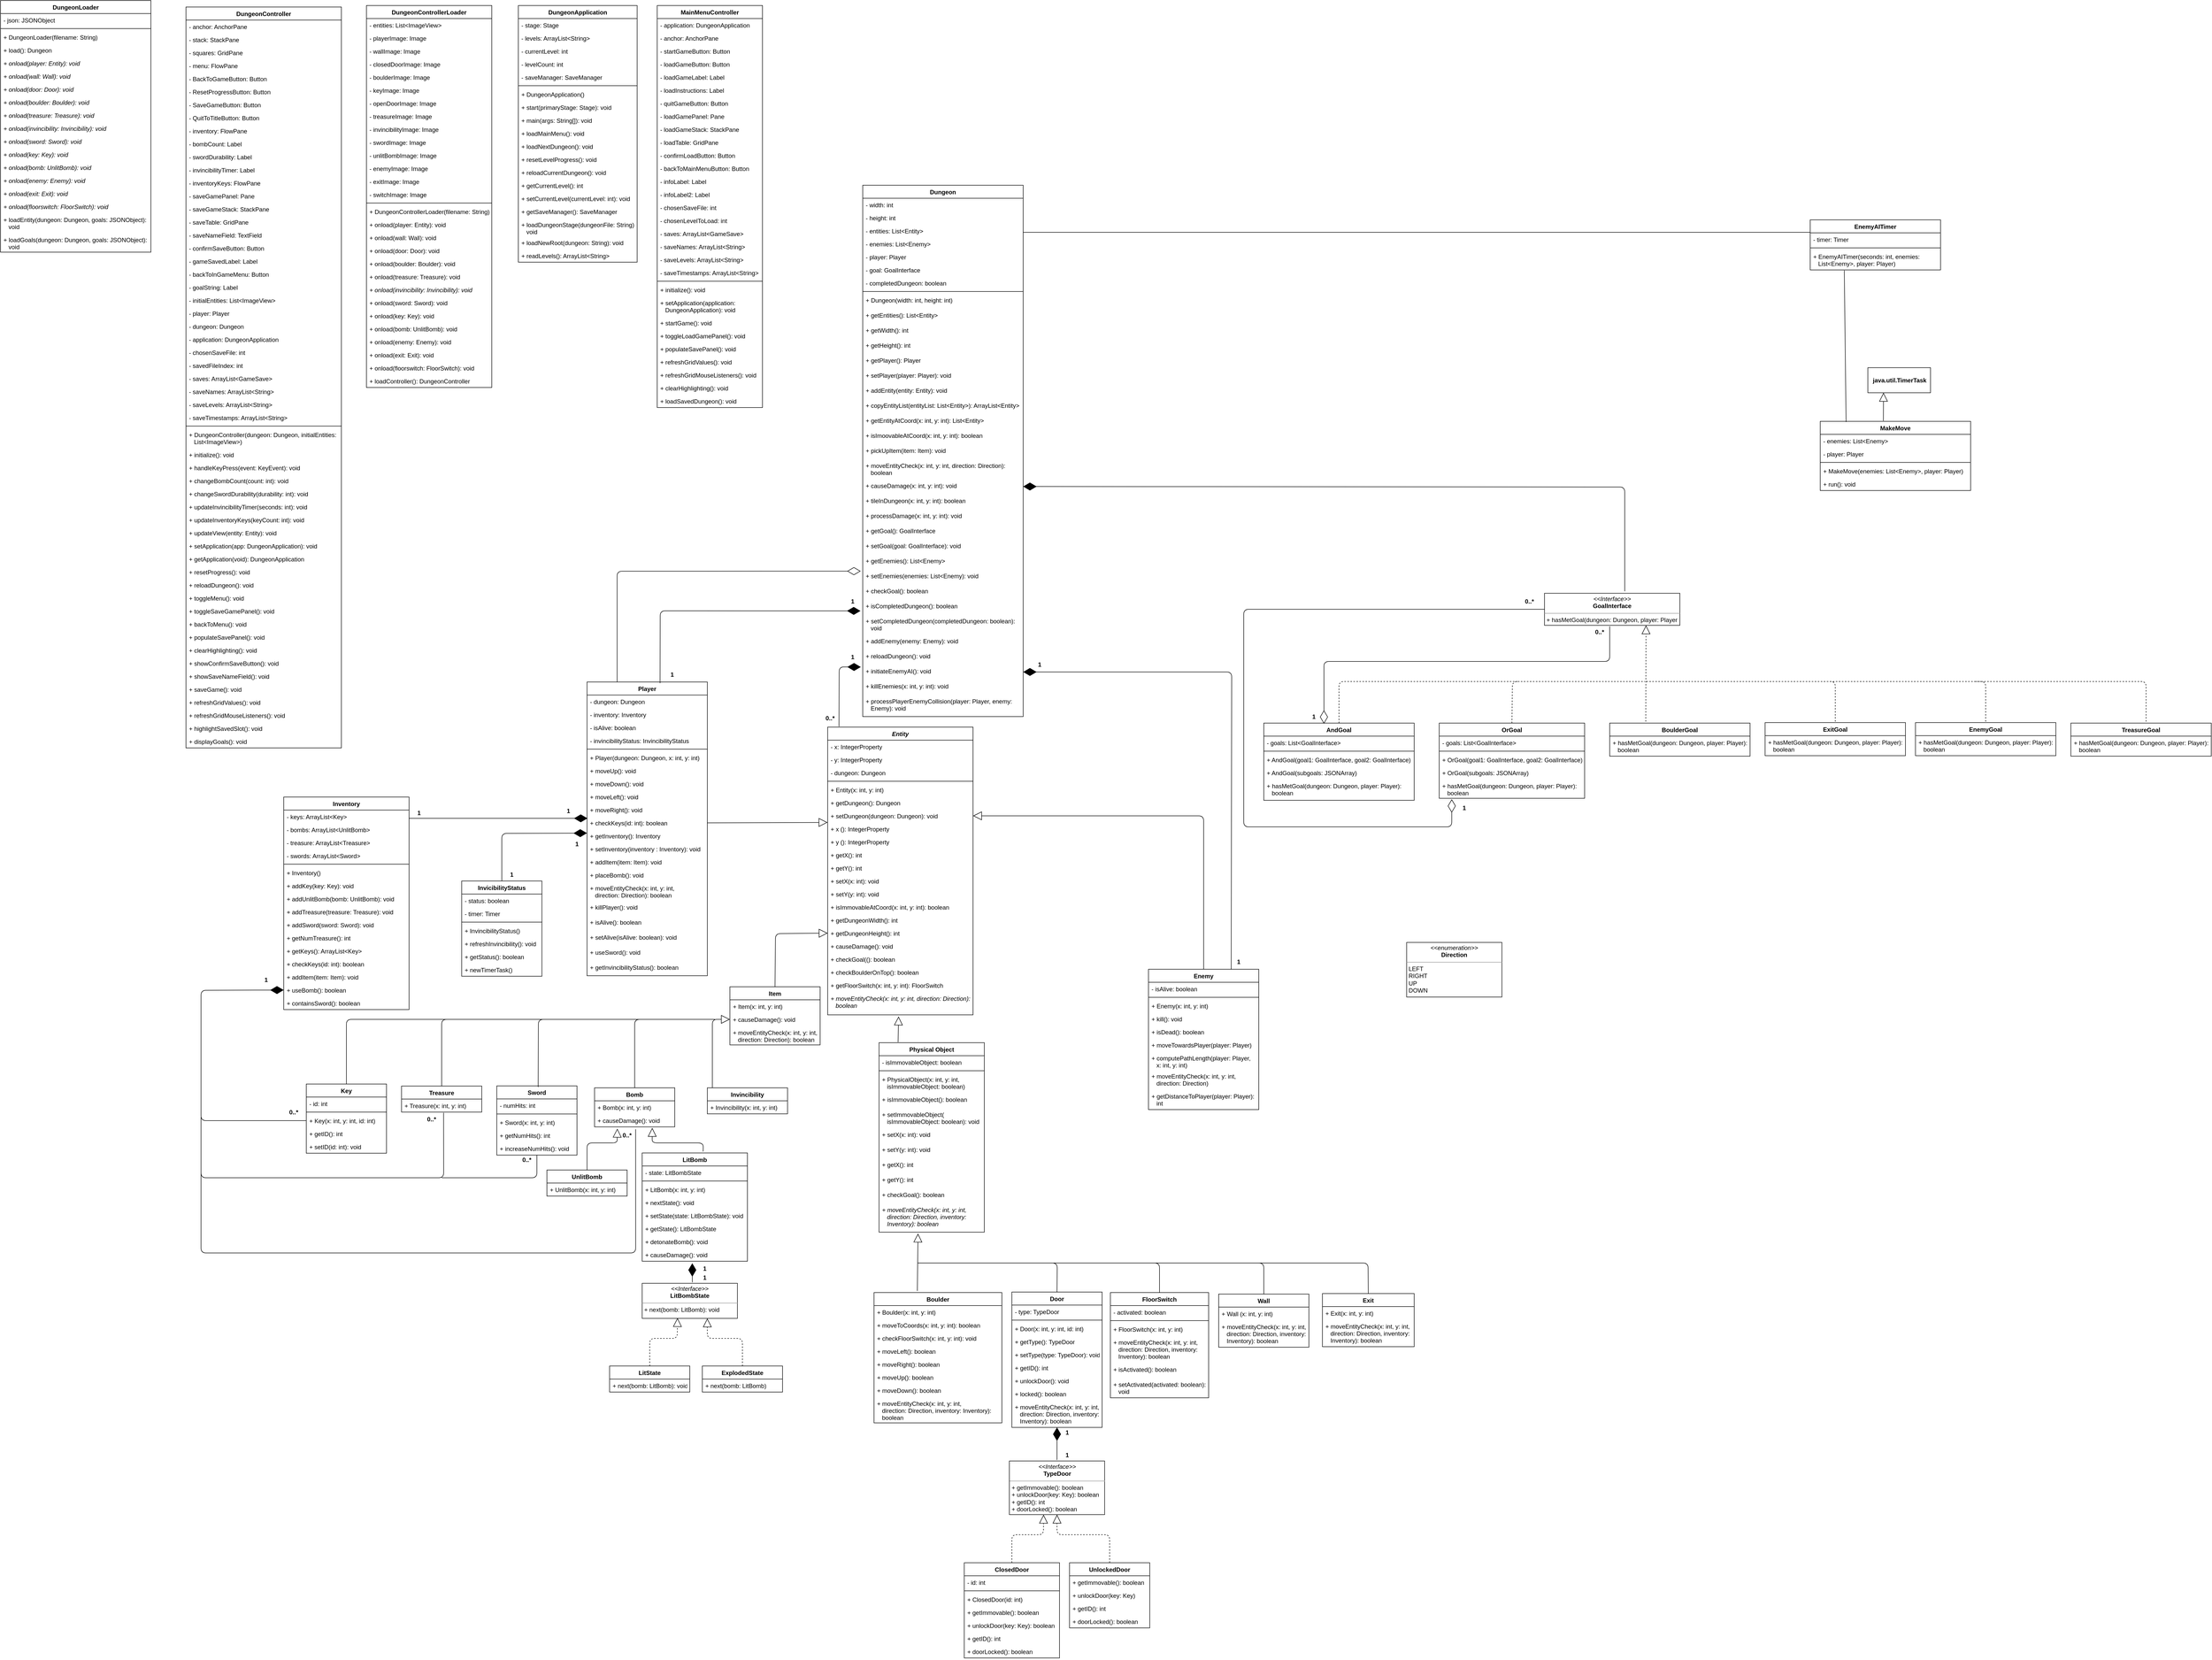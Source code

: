 <mxfile version="11.1.1" type="google"><diagram id="JFQH8QxCccBI0c4q9Idc" name="Page-1"><mxGraphModel dx="1483" dy="806" grid="1" gridSize="10" guides="1" tooltips="1" connect="1" arrows="1" fold="1" page="1" pageScale="1" pageWidth="4680" pageHeight="3310" math="0" shadow="0"><root><mxCell id="0"/><mxCell id="1" parent="0"/><mxCell id="1z87ozZlJealrgNFkIhb-1" value="Entity&#10;" style="swimlane;fontStyle=3;align=center;verticalAlign=top;childLayout=stackLayout;horizontal=1;startSize=26;horizontalStack=0;resizeParent=1;resizeParentMax=0;resizeLast=0;collapsible=1;marginBottom=0;" parent="1" vertex="1"><mxGeometry x="1660" y="1454.5" width="290" height="574" as="geometry"/></mxCell><mxCell id="1z87ozZlJealrgNFkIhb-2" value="- x: IntegerProperty" style="text;strokeColor=none;fillColor=none;align=left;verticalAlign=top;spacingLeft=4;spacingRight=4;overflow=hidden;rotatable=0;points=[[0,0.5],[1,0.5]];portConstraint=eastwest;" parent="1z87ozZlJealrgNFkIhb-1" vertex="1"><mxGeometry y="26" width="290" height="26" as="geometry"/></mxCell><mxCell id="1z87ozZlJealrgNFkIhb-7" value="- y: IntegerProperty" style="text;strokeColor=none;fillColor=none;align=left;verticalAlign=top;spacingLeft=4;spacingRight=4;overflow=hidden;rotatable=0;points=[[0,0.5],[1,0.5]];portConstraint=eastwest;" parent="1z87ozZlJealrgNFkIhb-1" vertex="1"><mxGeometry y="52" width="290" height="26" as="geometry"/></mxCell><mxCell id="4pBbSZ7bWBpljAPzZyYi-75" value="- dungeon: Dungeon" style="text;strokeColor=none;fillColor=none;align=left;verticalAlign=top;spacingLeft=4;spacingRight=4;overflow=hidden;rotatable=0;points=[[0,0.5],[1,0.5]];portConstraint=eastwest;" parent="1z87ozZlJealrgNFkIhb-1" vertex="1"><mxGeometry y="78" width="290" height="26" as="geometry"/></mxCell><mxCell id="1z87ozZlJealrgNFkIhb-3" value="" style="line;strokeWidth=1;fillColor=none;align=left;verticalAlign=middle;spacingTop=-1;spacingLeft=3;spacingRight=3;rotatable=0;labelPosition=right;points=[];portConstraint=eastwest;" parent="1z87ozZlJealrgNFkIhb-1" vertex="1"><mxGeometry y="104" width="290" height="8" as="geometry"/></mxCell><mxCell id="1z87ozZlJealrgNFkIhb-4" value="+ Entity(x: int, y: int)" style="text;strokeColor=none;fillColor=none;align=left;verticalAlign=top;spacingLeft=4;spacingRight=4;overflow=hidden;rotatable=0;points=[[0,0.5],[1,0.5]];portConstraint=eastwest;" parent="1z87ozZlJealrgNFkIhb-1" vertex="1"><mxGeometry y="112" width="290" height="26" as="geometry"/></mxCell><mxCell id="1z87ozZlJealrgNFkIhb-8" value="+ getDungeon(): Dungeon" style="text;strokeColor=none;fillColor=none;align=left;verticalAlign=top;spacingLeft=4;spacingRight=4;overflow=hidden;rotatable=0;points=[[0,0.5],[1,0.5]];portConstraint=eastwest;" parent="1z87ozZlJealrgNFkIhb-1" vertex="1"><mxGeometry y="138" width="290" height="26" as="geometry"/></mxCell><mxCell id="1z87ozZlJealrgNFkIhb-9" value="+ setDungeon(dungeon: Dungeon): void" style="text;strokeColor=none;fillColor=none;align=left;verticalAlign=top;spacingLeft=4;spacingRight=4;overflow=hidden;rotatable=0;points=[[0,0.5],[1,0.5]];portConstraint=eastwest;" parent="1z87ozZlJealrgNFkIhb-1" vertex="1"><mxGeometry y="164" width="290" height="26" as="geometry"/></mxCell><mxCell id="1z87ozZlJealrgNFkIhb-10" value="+ x (): IntegerProperty" style="text;strokeColor=none;fillColor=none;align=left;verticalAlign=top;spacingLeft=4;spacingRight=4;overflow=hidden;rotatable=0;points=[[0,0.5],[1,0.5]];portConstraint=eastwest;" parent="1z87ozZlJealrgNFkIhb-1" vertex="1"><mxGeometry y="190" width="290" height="26" as="geometry"/></mxCell><mxCell id="1z87ozZlJealrgNFkIhb-11" value="+ y (): IntegerProperty" style="text;strokeColor=none;fillColor=none;align=left;verticalAlign=top;spacingLeft=4;spacingRight=4;overflow=hidden;rotatable=0;points=[[0,0.5],[1,0.5]];portConstraint=eastwest;" parent="1z87ozZlJealrgNFkIhb-1" vertex="1"><mxGeometry y="216" width="290" height="26" as="geometry"/></mxCell><mxCell id="1z87ozZlJealrgNFkIhb-12" value="+ getX(): int" style="text;strokeColor=none;fillColor=none;align=left;verticalAlign=top;spacingLeft=4;spacingRight=4;overflow=hidden;rotatable=0;points=[[0,0.5],[1,0.5]];portConstraint=eastwest;" parent="1z87ozZlJealrgNFkIhb-1" vertex="1"><mxGeometry y="242" width="290" height="26" as="geometry"/></mxCell><mxCell id="1z87ozZlJealrgNFkIhb-13" value="+ getY(): int" style="text;strokeColor=none;fillColor=none;align=left;verticalAlign=top;spacingLeft=4;spacingRight=4;overflow=hidden;rotatable=0;points=[[0,0.5],[1,0.5]];portConstraint=eastwest;" parent="1z87ozZlJealrgNFkIhb-1" vertex="1"><mxGeometry y="268" width="290" height="26" as="geometry"/></mxCell><mxCell id="1z87ozZlJealrgNFkIhb-14" value="+ setX(x: int): void" style="text;strokeColor=none;fillColor=none;align=left;verticalAlign=top;spacingLeft=4;spacingRight=4;overflow=hidden;rotatable=0;points=[[0,0.5],[1,0.5]];portConstraint=eastwest;" parent="1z87ozZlJealrgNFkIhb-1" vertex="1"><mxGeometry y="294" width="290" height="26" as="geometry"/></mxCell><mxCell id="1z87ozZlJealrgNFkIhb-15" value="+ setY(y: int): void" style="text;strokeColor=none;fillColor=none;align=left;verticalAlign=top;spacingLeft=4;spacingRight=4;overflow=hidden;rotatable=0;points=[[0,0.5],[1,0.5]];portConstraint=eastwest;" parent="1z87ozZlJealrgNFkIhb-1" vertex="1"><mxGeometry y="320" width="290" height="26" as="geometry"/></mxCell><mxCell id="1z87ozZlJealrgNFkIhb-16" value="+ isImmovableAtCoord(x: int, y: int): boolean" style="text;strokeColor=none;fillColor=none;align=left;verticalAlign=top;spacingLeft=4;spacingRight=4;overflow=hidden;rotatable=0;points=[[0,0.5],[1,0.5]];portConstraint=eastwest;" parent="1z87ozZlJealrgNFkIhb-1" vertex="1"><mxGeometry y="346" width="290" height="26" as="geometry"/></mxCell><mxCell id="1z87ozZlJealrgNFkIhb-17" value="+ getDungeonWidth(): int" style="text;strokeColor=none;fillColor=none;align=left;verticalAlign=top;spacingLeft=4;spacingRight=4;overflow=hidden;rotatable=0;points=[[0,0.5],[1,0.5]];portConstraint=eastwest;" parent="1z87ozZlJealrgNFkIhb-1" vertex="1"><mxGeometry y="372" width="290" height="26" as="geometry"/></mxCell><mxCell id="1z87ozZlJealrgNFkIhb-18" value="+ getDungeonHeight(): int" style="text;strokeColor=none;fillColor=none;align=left;verticalAlign=top;spacingLeft=4;spacingRight=4;overflow=hidden;rotatable=0;points=[[0,0.5],[1,0.5]];portConstraint=eastwest;" parent="1z87ozZlJealrgNFkIhb-1" vertex="1"><mxGeometry y="398" width="290" height="26" as="geometry"/></mxCell><mxCell id="1z87ozZlJealrgNFkIhb-19" value="+ causeDamage(): void" style="text;strokeColor=none;fillColor=none;align=left;verticalAlign=top;spacingLeft=4;spacingRight=4;overflow=hidden;rotatable=0;points=[[0,0.5],[1,0.5]];portConstraint=eastwest;" parent="1z87ozZlJealrgNFkIhb-1" vertex="1"><mxGeometry y="424" width="290" height="26" as="geometry"/></mxCell><mxCell id="4pBbSZ7bWBpljAPzZyYi-76" value="+ checkGoal((): boolean" style="text;strokeColor=none;fillColor=none;align=left;verticalAlign=top;spacingLeft=4;spacingRight=4;overflow=hidden;rotatable=0;points=[[0,0.5],[1,0.5]];portConstraint=eastwest;" parent="1z87ozZlJealrgNFkIhb-1" vertex="1"><mxGeometry y="450" width="290" height="26" as="geometry"/></mxCell><mxCell id="4pBbSZ7bWBpljAPzZyYi-77" value="+ checkBoulderOnTop(): boolean" style="text;strokeColor=none;fillColor=none;align=left;verticalAlign=top;spacingLeft=4;spacingRight=4;overflow=hidden;rotatable=0;points=[[0,0.5],[1,0.5]];portConstraint=eastwest;" parent="1z87ozZlJealrgNFkIhb-1" vertex="1"><mxGeometry y="476" width="290" height="26" as="geometry"/></mxCell><mxCell id="4pBbSZ7bWBpljAPzZyYi-78" value="+ getFloorSwitch(x: int, y: int): FloorSwitch" style="text;strokeColor=none;fillColor=none;align=left;verticalAlign=top;spacingLeft=4;spacingRight=4;overflow=hidden;rotatable=0;points=[[0,0.5],[1,0.5]];portConstraint=eastwest;" parent="1z87ozZlJealrgNFkIhb-1" vertex="1"><mxGeometry y="502" width="290" height="26" as="geometry"/></mxCell><mxCell id="1z87ozZlJealrgNFkIhb-20" value="+ moveEntityCheck(x: int, y: int, direction: Direction):&#10;   boolean&#10;" style="text;strokeColor=none;fillColor=none;align=left;verticalAlign=top;spacingLeft=4;spacingRight=4;overflow=hidden;rotatable=0;points=[[0,0.5],[1,0.5]];portConstraint=eastwest;fontStyle=2" parent="1z87ozZlJealrgNFkIhb-1" vertex="1"><mxGeometry y="528" width="290" height="46" as="geometry"/></mxCell><mxCell id="1z87ozZlJealrgNFkIhb-28" value="Item" style="swimlane;fontStyle=1;align=center;verticalAlign=top;childLayout=stackLayout;horizontal=1;startSize=26;horizontalStack=0;resizeParent=1;resizeParentMax=0;resizeLast=0;collapsible=1;marginBottom=0;strokeColor=#000000;" parent="1" vertex="1"><mxGeometry x="1465" y="1972.5" width="180" height="116" as="geometry"/></mxCell><mxCell id="1z87ozZlJealrgNFkIhb-31" value="+ Item(x: int, y: int)" style="text;strokeColor=none;fillColor=none;align=left;verticalAlign=top;spacingLeft=4;spacingRight=4;overflow=hidden;rotatable=0;points=[[0,0.5],[1,0.5]];portConstraint=eastwest;" parent="1z87ozZlJealrgNFkIhb-28" vertex="1"><mxGeometry y="26" width="180" height="26" as="geometry"/></mxCell><mxCell id="1z87ozZlJealrgNFkIhb-60" value="+ causeDamage(): void&#10;" style="text;strokeColor=none;fillColor=none;align=left;verticalAlign=top;spacingLeft=4;spacingRight=4;overflow=hidden;rotatable=0;points=[[0,0.5],[1,0.5]];portConstraint=eastwest;" parent="1z87ozZlJealrgNFkIhb-28" vertex="1"><mxGeometry y="52" width="180" height="26" as="geometry"/></mxCell><mxCell id="1z87ozZlJealrgNFkIhb-37" value="+ moveEntityCheck(x: int, y: int,&#10;   direction: Direction): boolean&#10;" style="text;strokeColor=none;fillColor=none;align=left;verticalAlign=top;spacingLeft=4;spacingRight=4;overflow=hidden;rotatable=0;points=[[0,0.5],[1,0.5]];portConstraint=eastwest;" parent="1z87ozZlJealrgNFkIhb-28" vertex="1"><mxGeometry y="78" width="180" height="38" as="geometry"/></mxCell><mxCell id="1z87ozZlJealrgNFkIhb-39" value="Physical Object" style="swimlane;fontStyle=1;align=center;verticalAlign=top;childLayout=stackLayout;horizontal=1;startSize=26;horizontalStack=0;resizeParent=1;resizeParentMax=0;resizeLast=0;collapsible=1;marginBottom=0;strokeColor=#000000;" parent="1" vertex="1"><mxGeometry x="1762.5" y="2084" width="210" height="378" as="geometry"/></mxCell><mxCell id="1z87ozZlJealrgNFkIhb-40" value="- isImmovableObject: boolean" style="text;strokeColor=none;fillColor=none;align=left;verticalAlign=top;spacingLeft=4;spacingRight=4;overflow=hidden;rotatable=0;points=[[0,0.5],[1,0.5]];portConstraint=eastwest;" parent="1z87ozZlJealrgNFkIhb-39" vertex="1"><mxGeometry y="26" width="210" height="26" as="geometry"/></mxCell><mxCell id="1z87ozZlJealrgNFkIhb-41" value="" style="line;strokeWidth=1;fillColor=none;align=left;verticalAlign=middle;spacingTop=-1;spacingLeft=3;spacingRight=3;rotatable=0;labelPosition=right;points=[];portConstraint=eastwest;" parent="1z87ozZlJealrgNFkIhb-39" vertex="1"><mxGeometry y="52" width="210" height="8" as="geometry"/></mxCell><mxCell id="1z87ozZlJealrgNFkIhb-42" value="+ PhysicalObject(x: int, y: int, &#10;   isImmovableObject: boolean)" style="text;strokeColor=none;fillColor=none;align=left;verticalAlign=top;spacingLeft=4;spacingRight=4;overflow=hidden;rotatable=0;points=[[0,0.5],[1,0.5]];portConstraint=eastwest;" parent="1z87ozZlJealrgNFkIhb-39" vertex="1"><mxGeometry y="60" width="210" height="40" as="geometry"/></mxCell><mxCell id="1z87ozZlJealrgNFkIhb-43" value="+ isImmovableObject(): boolean" style="text;strokeColor=none;fillColor=none;align=left;verticalAlign=top;spacingLeft=4;spacingRight=4;overflow=hidden;rotatable=0;points=[[0,0.5],[1,0.5]];portConstraint=eastwest;" parent="1z87ozZlJealrgNFkIhb-39" vertex="1"><mxGeometry y="100" width="210" height="30" as="geometry"/></mxCell><mxCell id="1z87ozZlJealrgNFkIhb-44" value="+ setImmovableObject(&#10;   isImmovableObject: boolean): void" style="text;strokeColor=none;fillColor=none;align=left;verticalAlign=top;spacingLeft=4;spacingRight=4;overflow=hidden;rotatable=0;points=[[0,0.5],[1,0.5]];portConstraint=eastwest;" parent="1z87ozZlJealrgNFkIhb-39" vertex="1"><mxGeometry y="130" width="210" height="40" as="geometry"/></mxCell><mxCell id="1z87ozZlJealrgNFkIhb-45" value="+ setX(x: int): void" style="text;strokeColor=none;fillColor=none;align=left;verticalAlign=top;spacingLeft=4;spacingRight=4;overflow=hidden;rotatable=0;points=[[0,0.5],[1,0.5]];portConstraint=eastwest;" parent="1z87ozZlJealrgNFkIhb-39" vertex="1"><mxGeometry y="170" width="210" height="30" as="geometry"/></mxCell><mxCell id="1z87ozZlJealrgNFkIhb-46" value="+ setY(y: int): void" style="text;strokeColor=none;fillColor=none;align=left;verticalAlign=top;spacingLeft=4;spacingRight=4;overflow=hidden;rotatable=0;points=[[0,0.5],[1,0.5]];portConstraint=eastwest;" parent="1z87ozZlJealrgNFkIhb-39" vertex="1"><mxGeometry y="200" width="210" height="30" as="geometry"/></mxCell><mxCell id="1z87ozZlJealrgNFkIhb-47" value="+ getX(): int" style="text;strokeColor=none;fillColor=none;align=left;verticalAlign=top;spacingLeft=4;spacingRight=4;overflow=hidden;rotatable=0;points=[[0,0.5],[1,0.5]];portConstraint=eastwest;" parent="1z87ozZlJealrgNFkIhb-39" vertex="1"><mxGeometry y="230" width="210" height="30" as="geometry"/></mxCell><mxCell id="1z87ozZlJealrgNFkIhb-48" value="+ getY(): int" style="text;strokeColor=none;fillColor=none;align=left;verticalAlign=top;spacingLeft=4;spacingRight=4;overflow=hidden;rotatable=0;points=[[0,0.5],[1,0.5]];portConstraint=eastwest;" parent="1z87ozZlJealrgNFkIhb-39" vertex="1"><mxGeometry y="260" width="210" height="30" as="geometry"/></mxCell><mxCell id="4pBbSZ7bWBpljAPzZyYi-127" value="+ checkGoal(): boolean" style="text;strokeColor=none;fillColor=none;align=left;verticalAlign=top;spacingLeft=4;spacingRight=4;overflow=hidden;rotatable=0;points=[[0,0.5],[1,0.5]];portConstraint=eastwest;" parent="1z87ozZlJealrgNFkIhb-39" vertex="1"><mxGeometry y="290" width="210" height="30" as="geometry"/></mxCell><mxCell id="4pBbSZ7bWBpljAPzZyYi-83" value="+ moveEntityCheck(x: int, y: int,&#10;   direction: Direction, inventory:&#10;   Inventory): boolean" style="text;strokeColor=none;fillColor=none;align=left;verticalAlign=top;spacingLeft=4;spacingRight=4;overflow=hidden;rotatable=0;points=[[0,0.5],[1,0.5]];portConstraint=eastwest;fontStyle=2" parent="1z87ozZlJealrgNFkIhb-39" vertex="1"><mxGeometry y="320" width="210" height="58" as="geometry"/></mxCell><mxCell id="1z87ozZlJealrgNFkIhb-50" value="Enemy" style="swimlane;fontStyle=1;align=center;verticalAlign=top;childLayout=stackLayout;horizontal=1;startSize=26;horizontalStack=0;resizeParent=1;resizeParentMax=0;resizeLast=0;collapsible=1;marginBottom=0;strokeColor=#000000;" parent="1" vertex="1"><mxGeometry x="2300" y="1937.5" width="220" height="280" as="geometry"/></mxCell><mxCell id="1z87ozZlJealrgNFkIhb-51" value="- isAlive: boolean" style="text;strokeColor=none;fillColor=none;align=left;verticalAlign=top;spacingLeft=4;spacingRight=4;overflow=hidden;rotatable=0;points=[[0,0.5],[1,0.5]];portConstraint=eastwest;" parent="1z87ozZlJealrgNFkIhb-50" vertex="1"><mxGeometry y="26" width="220" height="26" as="geometry"/></mxCell><mxCell id="1z87ozZlJealrgNFkIhb-52" value="" style="line;strokeWidth=1;fillColor=none;align=left;verticalAlign=middle;spacingTop=-1;spacingLeft=3;spacingRight=3;rotatable=0;labelPosition=right;points=[];portConstraint=eastwest;" parent="1z87ozZlJealrgNFkIhb-50" vertex="1"><mxGeometry y="52" width="220" height="8" as="geometry"/></mxCell><mxCell id="1z87ozZlJealrgNFkIhb-53" value="+ Enemy(x: int, y: int)" style="text;strokeColor=none;fillColor=none;align=left;verticalAlign=top;spacingLeft=4;spacingRight=4;overflow=hidden;rotatable=0;points=[[0,0.5],[1,0.5]];portConstraint=eastwest;" parent="1z87ozZlJealrgNFkIhb-50" vertex="1"><mxGeometry y="60" width="220" height="26" as="geometry"/></mxCell><mxCell id="1z87ozZlJealrgNFkIhb-54" value="+ kill(): void" style="text;strokeColor=none;fillColor=none;align=left;verticalAlign=top;spacingLeft=4;spacingRight=4;overflow=hidden;rotatable=0;points=[[0,0.5],[1,0.5]];portConstraint=eastwest;" parent="1z87ozZlJealrgNFkIhb-50" vertex="1"><mxGeometry y="86" width="220" height="26" as="geometry"/></mxCell><mxCell id="1z87ozZlJealrgNFkIhb-55" value="+ isDead(): boolean" style="text;strokeColor=none;fillColor=none;align=left;verticalAlign=top;spacingLeft=4;spacingRight=4;overflow=hidden;rotatable=0;points=[[0,0.5],[1,0.5]];portConstraint=eastwest;" parent="1z87ozZlJealrgNFkIhb-50" vertex="1"><mxGeometry y="112" width="220" height="26" as="geometry"/></mxCell><mxCell id="1z87ozZlJealrgNFkIhb-56" value="+ moveTowardsPlayer(player: Player)" style="text;strokeColor=none;fillColor=none;align=left;verticalAlign=top;spacingLeft=4;spacingRight=4;overflow=hidden;rotatable=0;points=[[0,0.5],[1,0.5]];portConstraint=eastwest;" parent="1z87ozZlJealrgNFkIhb-50" vertex="1"><mxGeometry y="138" width="220" height="26" as="geometry"/></mxCell><mxCell id="1z87ozZlJealrgNFkIhb-57" value="+ computePathLength(player: Player,&#10;   x: int, y: int)" style="text;strokeColor=none;fillColor=none;align=left;verticalAlign=top;spacingLeft=4;spacingRight=4;overflow=hidden;rotatable=0;points=[[0,0.5],[1,0.5]];portConstraint=eastwest;" parent="1z87ozZlJealrgNFkIhb-50" vertex="1"><mxGeometry y="164" width="220" height="36" as="geometry"/></mxCell><mxCell id="1z87ozZlJealrgNFkIhb-59" value="+ moveEntityCheck(x: int, y: int, &#10;   direction: Direction)" style="text;strokeColor=none;fillColor=none;align=left;verticalAlign=top;spacingLeft=4;spacingRight=4;overflow=hidden;rotatable=0;points=[[0,0.5],[1,0.5]];portConstraint=eastwest;" parent="1z87ozZlJealrgNFkIhb-50" vertex="1"><mxGeometry y="200" width="220" height="40" as="geometry"/></mxCell><mxCell id="4pBbSZ7bWBpljAPzZyYi-71" value="+ getDistanceToPlayer(player: Player):&#10;   int" style="text;strokeColor=none;fillColor=none;align=left;verticalAlign=top;spacingLeft=4;spacingRight=4;overflow=hidden;rotatable=0;points=[[0,0.5],[1,0.5]];portConstraint=eastwest;" parent="1z87ozZlJealrgNFkIhb-50" vertex="1"><mxGeometry y="240" width="220" height="40" as="geometry"/></mxCell><mxCell id="1z87ozZlJealrgNFkIhb-61" value="Player" style="swimlane;fontStyle=1;align=center;verticalAlign=top;childLayout=stackLayout;horizontal=1;startSize=26;horizontalStack=0;resizeParent=1;resizeParentMax=0;resizeLast=0;collapsible=1;marginBottom=0;strokeColor=#000000;" parent="1" vertex="1"><mxGeometry x="1180" y="1364.5" width="240" height="586" as="geometry"/></mxCell><mxCell id="1z87ozZlJealrgNFkIhb-62" value="- dungeon: Dungeon" style="text;strokeColor=none;fillColor=none;align=left;verticalAlign=top;spacingLeft=4;spacingRight=4;overflow=hidden;rotatable=0;points=[[0,0.5],[1,0.5]];portConstraint=eastwest;" parent="1z87ozZlJealrgNFkIhb-61" vertex="1"><mxGeometry y="26" width="240" height="26" as="geometry"/></mxCell><mxCell id="1z87ozZlJealrgNFkIhb-64" value="- inventory: Inventory" style="text;strokeColor=none;fillColor=none;align=left;verticalAlign=top;spacingLeft=4;spacingRight=4;overflow=hidden;rotatable=0;points=[[0,0.5],[1,0.5]];portConstraint=eastwest;" parent="1z87ozZlJealrgNFkIhb-61" vertex="1"><mxGeometry y="52" width="240" height="26" as="geometry"/></mxCell><mxCell id="4pBbSZ7bWBpljAPzZyYi-136" value="- isAlive: boolean" style="text;strokeColor=none;fillColor=none;align=left;verticalAlign=top;spacingLeft=4;spacingRight=4;overflow=hidden;rotatable=0;points=[[0,0.5],[1,0.5]];portConstraint=eastwest;" parent="1z87ozZlJealrgNFkIhb-61" vertex="1"><mxGeometry y="78" width="240" height="26" as="geometry"/></mxCell><mxCell id="1z87ozZlJealrgNFkIhb-66" value="- invincibilityStatus: InvincibilityStatus" style="text;strokeColor=none;fillColor=none;align=left;verticalAlign=top;spacingLeft=4;spacingRight=4;overflow=hidden;rotatable=0;points=[[0,0.5],[1,0.5]];portConstraint=eastwest;" parent="1z87ozZlJealrgNFkIhb-61" vertex="1"><mxGeometry y="104" width="240" height="26" as="geometry"/></mxCell><mxCell id="1z87ozZlJealrgNFkIhb-63" value="" style="line;strokeWidth=1;fillColor=none;align=left;verticalAlign=middle;spacingTop=-1;spacingLeft=3;spacingRight=3;rotatable=0;labelPosition=right;points=[];portConstraint=eastwest;" parent="1z87ozZlJealrgNFkIhb-61" vertex="1"><mxGeometry y="130" width="240" height="8" as="geometry"/></mxCell><mxCell id="1z87ozZlJealrgNFkIhb-65" value="+ Player(dungeon: Dungeon, x: int, y: int)" style="text;strokeColor=none;fillColor=none;align=left;verticalAlign=top;spacingLeft=4;spacingRight=4;overflow=hidden;rotatable=0;points=[[0,0.5],[1,0.5]];portConstraint=eastwest;" parent="1z87ozZlJealrgNFkIhb-61" vertex="1"><mxGeometry y="138" width="240" height="26" as="geometry"/></mxCell><mxCell id="1z87ozZlJealrgNFkIhb-67" value="+ moveUp(): void" style="text;strokeColor=none;fillColor=none;align=left;verticalAlign=top;spacingLeft=4;spacingRight=4;overflow=hidden;rotatable=0;points=[[0,0.5],[1,0.5]];portConstraint=eastwest;" parent="1z87ozZlJealrgNFkIhb-61" vertex="1"><mxGeometry y="164" width="240" height="26" as="geometry"/></mxCell><mxCell id="1z87ozZlJealrgNFkIhb-68" value="+ moveDown(): void" style="text;strokeColor=none;fillColor=none;align=left;verticalAlign=top;spacingLeft=4;spacingRight=4;overflow=hidden;rotatable=0;points=[[0,0.5],[1,0.5]];portConstraint=eastwest;" parent="1z87ozZlJealrgNFkIhb-61" vertex="1"><mxGeometry y="190" width="240" height="26" as="geometry"/></mxCell><mxCell id="1z87ozZlJealrgNFkIhb-69" value="+ moveLeft(): void" style="text;strokeColor=none;fillColor=none;align=left;verticalAlign=top;spacingLeft=4;spacingRight=4;overflow=hidden;rotatable=0;points=[[0,0.5],[1,0.5]];portConstraint=eastwest;" parent="1z87ozZlJealrgNFkIhb-61" vertex="1"><mxGeometry y="216" width="240" height="26" as="geometry"/></mxCell><mxCell id="1z87ozZlJealrgNFkIhb-70" value="+ moveRight(): void" style="text;strokeColor=none;fillColor=none;align=left;verticalAlign=top;spacingLeft=4;spacingRight=4;overflow=hidden;rotatable=0;points=[[0,0.5],[1,0.5]];portConstraint=eastwest;" parent="1z87ozZlJealrgNFkIhb-61" vertex="1"><mxGeometry y="242" width="240" height="26" as="geometry"/></mxCell><mxCell id="1z87ozZlJealrgNFkIhb-71" value="+ checkKeys(id: int): boolean" style="text;strokeColor=none;fillColor=none;align=left;verticalAlign=top;spacingLeft=4;spacingRight=4;overflow=hidden;rotatable=0;points=[[0,0.5],[1,0.5]];portConstraint=eastwest;" parent="1z87ozZlJealrgNFkIhb-61" vertex="1"><mxGeometry y="268" width="240" height="26" as="geometry"/></mxCell><mxCell id="1z87ozZlJealrgNFkIhb-72" value="+ getInventory(): Inventory" style="text;strokeColor=none;fillColor=none;align=left;verticalAlign=top;spacingLeft=4;spacingRight=4;overflow=hidden;rotatable=0;points=[[0,0.5],[1,0.5]];portConstraint=eastwest;" parent="1z87ozZlJealrgNFkIhb-61" vertex="1"><mxGeometry y="294" width="240" height="26" as="geometry"/></mxCell><mxCell id="1z87ozZlJealrgNFkIhb-73" value="+ setInventory(inventory : Inventory): void" style="text;strokeColor=none;fillColor=none;align=left;verticalAlign=top;spacingLeft=4;spacingRight=4;overflow=hidden;rotatable=0;points=[[0,0.5],[1,0.5]];portConstraint=eastwest;" parent="1z87ozZlJealrgNFkIhb-61" vertex="1"><mxGeometry y="320" width="240" height="26" as="geometry"/></mxCell><mxCell id="1z87ozZlJealrgNFkIhb-74" value="+ addItem(item: Item): void" style="text;strokeColor=none;fillColor=none;align=left;verticalAlign=top;spacingLeft=4;spacingRight=4;overflow=hidden;rotatable=0;points=[[0,0.5],[1,0.5]];portConstraint=eastwest;" parent="1z87ozZlJealrgNFkIhb-61" vertex="1"><mxGeometry y="346" width="240" height="26" as="geometry"/></mxCell><mxCell id="1z87ozZlJealrgNFkIhb-75" value="+ placeBomb(): void" style="text;strokeColor=none;fillColor=none;align=left;verticalAlign=top;spacingLeft=4;spacingRight=4;overflow=hidden;rotatable=0;points=[[0,0.5],[1,0.5]];portConstraint=eastwest;" parent="1z87ozZlJealrgNFkIhb-61" vertex="1"><mxGeometry y="372" width="240" height="26" as="geometry"/></mxCell><mxCell id="1z87ozZlJealrgNFkIhb-76" value="+ moveEntityCheck(x: int, y: int, &#10;   direction: Direction): boolean" style="text;strokeColor=none;fillColor=none;align=left;verticalAlign=top;spacingLeft=4;spacingRight=4;overflow=hidden;rotatable=0;points=[[0,0.5],[1,0.5]];portConstraint=eastwest;" parent="1z87ozZlJealrgNFkIhb-61" vertex="1"><mxGeometry y="398" width="240" height="38" as="geometry"/></mxCell><mxCell id="1z87ozZlJealrgNFkIhb-77" value="+ killPlayer(): void" style="text;strokeColor=none;fillColor=none;align=left;verticalAlign=top;spacingLeft=4;spacingRight=4;overflow=hidden;rotatable=0;points=[[0,0.5],[1,0.5]];portConstraint=eastwest;" parent="1z87ozZlJealrgNFkIhb-61" vertex="1"><mxGeometry y="436" width="240" height="30" as="geometry"/></mxCell><mxCell id="4pBbSZ7bWBpljAPzZyYi-137" value="+ isAlive(): boolean" style="text;strokeColor=none;fillColor=none;align=left;verticalAlign=top;spacingLeft=4;spacingRight=4;overflow=hidden;rotatable=0;points=[[0,0.5],[1,0.5]];portConstraint=eastwest;" parent="1z87ozZlJealrgNFkIhb-61" vertex="1"><mxGeometry y="466" width="240" height="30" as="geometry"/></mxCell><mxCell id="4pBbSZ7bWBpljAPzZyYi-138" value="+ setAlive(isAlive: boolean): void" style="text;strokeColor=none;fillColor=none;align=left;verticalAlign=top;spacingLeft=4;spacingRight=4;overflow=hidden;rotatable=0;points=[[0,0.5],[1,0.5]];portConstraint=eastwest;" parent="1z87ozZlJealrgNFkIhb-61" vertex="1"><mxGeometry y="496" width="240" height="30" as="geometry"/></mxCell><mxCell id="4pBbSZ7bWBpljAPzZyYi-139" value="+ useSword(): void" style="text;strokeColor=none;fillColor=none;align=left;verticalAlign=top;spacingLeft=4;spacingRight=4;overflow=hidden;rotatable=0;points=[[0,0.5],[1,0.5]];portConstraint=eastwest;" parent="1z87ozZlJealrgNFkIhb-61" vertex="1"><mxGeometry y="526" width="240" height="30" as="geometry"/></mxCell><mxCell id="4pBbSZ7bWBpljAPzZyYi-140" value="+ getInvincibilityStatus(): boolean" style="text;strokeColor=none;fillColor=none;align=left;verticalAlign=top;spacingLeft=4;spacingRight=4;overflow=hidden;rotatable=0;points=[[0,0.5],[1,0.5]];portConstraint=eastwest;" parent="1z87ozZlJealrgNFkIhb-61" vertex="1"><mxGeometry y="556" width="240" height="30" as="geometry"/></mxCell><mxCell id="1z87ozZlJealrgNFkIhb-79" value="Bomb" style="swimlane;fontStyle=1;align=center;verticalAlign=top;childLayout=stackLayout;horizontal=1;startSize=26;horizontalStack=0;resizeParent=1;resizeParentMax=0;resizeLast=0;collapsible=1;marginBottom=0;strokeColor=#000000;" parent="1" vertex="1"><mxGeometry x="1195" y="2174" width="160" height="78" as="geometry"/></mxCell><mxCell id="1z87ozZlJealrgNFkIhb-82" value="+ Bomb(x: int, y: int)" style="text;strokeColor=none;fillColor=none;align=left;verticalAlign=top;spacingLeft=4;spacingRight=4;overflow=hidden;rotatable=0;points=[[0,0.5],[1,0.5]];portConstraint=eastwest;" parent="1z87ozZlJealrgNFkIhb-79" vertex="1"><mxGeometry y="26" width="160" height="26" as="geometry"/></mxCell><mxCell id="1z87ozZlJealrgNFkIhb-88" value="+ causeDamage(): void" style="text;strokeColor=none;fillColor=none;align=left;verticalAlign=top;spacingLeft=4;spacingRight=4;overflow=hidden;rotatable=0;points=[[0,0.5],[1,0.5]];portConstraint=eastwest;" parent="1z87ozZlJealrgNFkIhb-79" vertex="1"><mxGeometry y="52" width="160" height="26" as="geometry"/></mxCell><mxCell id="1z87ozZlJealrgNFkIhb-84" value="Invincibility" style="swimlane;fontStyle=1;align=center;verticalAlign=top;childLayout=stackLayout;horizontal=1;startSize=26;horizontalStack=0;resizeParent=1;resizeParentMax=0;resizeLast=0;collapsible=1;marginBottom=0;strokeColor=#000000;" parent="1" vertex="1"><mxGeometry x="1420" y="2174" width="160" height="52" as="geometry"/></mxCell><mxCell id="1z87ozZlJealrgNFkIhb-87" value="+ Invincibility(x: int, y: int)" style="text;strokeColor=none;fillColor=none;align=left;verticalAlign=top;spacingLeft=4;spacingRight=4;overflow=hidden;rotatable=0;points=[[0,0.5],[1,0.5]];portConstraint=eastwest;" parent="1z87ozZlJealrgNFkIhb-84" vertex="1"><mxGeometry y="26" width="160" height="26" as="geometry"/></mxCell><mxCell id="1z87ozZlJealrgNFkIhb-92" value="Key" style="swimlane;fontStyle=1;align=center;verticalAlign=top;childLayout=stackLayout;horizontal=1;startSize=26;horizontalStack=0;resizeParent=1;resizeParentMax=0;resizeLast=0;collapsible=1;marginBottom=0;strokeColor=#000000;" parent="1" vertex="1"><mxGeometry x="620" y="2166.5" width="160" height="138" as="geometry"/></mxCell><mxCell id="1z87ozZlJealrgNFkIhb-93" value="- id: int" style="text;strokeColor=none;fillColor=none;align=left;verticalAlign=top;spacingLeft=4;spacingRight=4;overflow=hidden;rotatable=0;points=[[0,0.5],[1,0.5]];portConstraint=eastwest;" parent="1z87ozZlJealrgNFkIhb-92" vertex="1"><mxGeometry y="26" width="160" height="26" as="geometry"/></mxCell><mxCell id="1z87ozZlJealrgNFkIhb-94" value="" style="line;strokeWidth=1;fillColor=none;align=left;verticalAlign=middle;spacingTop=-1;spacingLeft=3;spacingRight=3;rotatable=0;labelPosition=right;points=[];portConstraint=eastwest;" parent="1z87ozZlJealrgNFkIhb-92" vertex="1"><mxGeometry y="52" width="160" height="8" as="geometry"/></mxCell><mxCell id="1z87ozZlJealrgNFkIhb-95" value="+ Key(x: int, y: int, id: int)" style="text;strokeColor=none;fillColor=none;align=left;verticalAlign=top;spacingLeft=4;spacingRight=4;overflow=hidden;rotatable=0;points=[[0,0.5],[1,0.5]];portConstraint=eastwest;" parent="1z87ozZlJealrgNFkIhb-92" vertex="1"><mxGeometry y="60" width="160" height="26" as="geometry"/></mxCell><mxCell id="1z87ozZlJealrgNFkIhb-96" value="+ getID(): int" style="text;strokeColor=none;fillColor=none;align=left;verticalAlign=top;spacingLeft=4;spacingRight=4;overflow=hidden;rotatable=0;points=[[0,0.5],[1,0.5]];portConstraint=eastwest;" parent="1z87ozZlJealrgNFkIhb-92" vertex="1"><mxGeometry y="86" width="160" height="26" as="geometry"/></mxCell><mxCell id="1z87ozZlJealrgNFkIhb-97" value="+ setID(id: int): void" style="text;strokeColor=none;fillColor=none;align=left;verticalAlign=top;spacingLeft=4;spacingRight=4;overflow=hidden;rotatable=0;points=[[0,0.5],[1,0.5]];portConstraint=eastwest;" parent="1z87ozZlJealrgNFkIhb-92" vertex="1"><mxGeometry y="112" width="160" height="26" as="geometry"/></mxCell><mxCell id="1z87ozZlJealrgNFkIhb-105" value="Treasure" style="swimlane;fontStyle=1;align=center;verticalAlign=top;childLayout=stackLayout;horizontal=1;startSize=26;horizontalStack=0;resizeParent=1;resizeParentMax=0;resizeLast=0;collapsible=1;marginBottom=0;strokeColor=#000000;" parent="1" vertex="1"><mxGeometry x="810" y="2170.5" width="160" height="52" as="geometry"/></mxCell><mxCell id="1z87ozZlJealrgNFkIhb-108" value="+ Treasure(x: int, y: int)" style="text;strokeColor=none;fillColor=none;align=left;verticalAlign=top;spacingLeft=4;spacingRight=4;overflow=hidden;rotatable=0;points=[[0,0.5],[1,0.5]];portConstraint=eastwest;" parent="1z87ozZlJealrgNFkIhb-105" vertex="1"><mxGeometry y="26" width="160" height="26" as="geometry"/></mxCell><mxCell id="1z87ozZlJealrgNFkIhb-110" value="Boulder" style="swimlane;fontStyle=1;align=center;verticalAlign=top;childLayout=stackLayout;horizontal=1;startSize=26;horizontalStack=0;resizeParent=1;resizeParentMax=0;resizeLast=0;collapsible=1;marginBottom=0;strokeColor=#000000;" parent="1" vertex="1"><mxGeometry x="1752.5" y="2582.5" width="255" height="260" as="geometry"/></mxCell><mxCell id="1z87ozZlJealrgNFkIhb-113" value="+ Boulder(x: int, y: int)" style="text;strokeColor=none;fillColor=none;align=left;verticalAlign=top;spacingLeft=4;spacingRight=4;overflow=hidden;rotatable=0;points=[[0,0.5],[1,0.5]];portConstraint=eastwest;" parent="1z87ozZlJealrgNFkIhb-110" vertex="1"><mxGeometry y="26" width="255" height="26" as="geometry"/></mxCell><mxCell id="1z87ozZlJealrgNFkIhb-114" value="+ moveToCoords(x: int, y: int): boolean" style="text;strokeColor=none;fillColor=none;align=left;verticalAlign=top;spacingLeft=4;spacingRight=4;overflow=hidden;rotatable=0;points=[[0,0.5],[1,0.5]];portConstraint=eastwest;" parent="1z87ozZlJealrgNFkIhb-110" vertex="1"><mxGeometry y="52" width="255" height="26" as="geometry"/></mxCell><mxCell id="4pBbSZ7bWBpljAPzZyYi-59" value="+ checkFloorSwitch(x: int, y: int): void" style="text;strokeColor=none;fillColor=none;align=left;verticalAlign=top;spacingLeft=4;spacingRight=4;overflow=hidden;rotatable=0;points=[[0,0.5],[1,0.5]];portConstraint=eastwest;" parent="1z87ozZlJealrgNFkIhb-110" vertex="1"><mxGeometry y="78" width="255" height="26" as="geometry"/></mxCell><mxCell id="1z87ozZlJealrgNFkIhb-115" value="+ moveLeft(): boolean" style="text;strokeColor=none;fillColor=none;align=left;verticalAlign=top;spacingLeft=4;spacingRight=4;overflow=hidden;rotatable=0;points=[[0,0.5],[1,0.5]];portConstraint=eastwest;" parent="1z87ozZlJealrgNFkIhb-110" vertex="1"><mxGeometry y="104" width="255" height="26" as="geometry"/></mxCell><mxCell id="1z87ozZlJealrgNFkIhb-116" value="+ moveRight(): boolean" style="text;strokeColor=none;fillColor=none;align=left;verticalAlign=top;spacingLeft=4;spacingRight=4;overflow=hidden;rotatable=0;points=[[0,0.5],[1,0.5]];portConstraint=eastwest;" parent="1z87ozZlJealrgNFkIhb-110" vertex="1"><mxGeometry y="130" width="255" height="26" as="geometry"/></mxCell><mxCell id="1z87ozZlJealrgNFkIhb-117" value="+ moveUp(): boolean" style="text;strokeColor=none;fillColor=none;align=left;verticalAlign=top;spacingLeft=4;spacingRight=4;overflow=hidden;rotatable=0;points=[[0,0.5],[1,0.5]];portConstraint=eastwest;" parent="1z87ozZlJealrgNFkIhb-110" vertex="1"><mxGeometry y="156" width="255" height="26" as="geometry"/></mxCell><mxCell id="1z87ozZlJealrgNFkIhb-118" value="+ moveDown(): boolean" style="text;strokeColor=none;fillColor=none;align=left;verticalAlign=top;spacingLeft=4;spacingRight=4;overflow=hidden;rotatable=0;points=[[0,0.5],[1,0.5]];portConstraint=eastwest;" parent="1z87ozZlJealrgNFkIhb-110" vertex="1"><mxGeometry y="182" width="255" height="26" as="geometry"/></mxCell><mxCell id="4pBbSZ7bWBpljAPzZyYi-60" value="+ moveEntityCheck(x: int, y: int,&#10;   direction: Direction, inventory: Inventory):&#10;   boolean" style="text;strokeColor=none;fillColor=none;align=left;verticalAlign=top;spacingLeft=4;spacingRight=4;overflow=hidden;rotatable=0;points=[[0,0.5],[1,0.5]];portConstraint=eastwest;" parent="1z87ozZlJealrgNFkIhb-110" vertex="1"><mxGeometry y="208" width="255" height="52" as="geometry"/></mxCell><mxCell id="1z87ozZlJealrgNFkIhb-120" value="Door" style="swimlane;fontStyle=1;align=center;verticalAlign=top;childLayout=stackLayout;horizontal=1;startSize=26;horizontalStack=0;resizeParent=1;resizeParentMax=0;resizeLast=0;collapsible=1;marginBottom=0;strokeColor=#000000;" parent="1" vertex="1"><mxGeometry x="2027.5" y="2581.5" width="180" height="270" as="geometry"/></mxCell><mxCell id="1z87ozZlJealrgNFkIhb-121" value="- type: TypeDoor" style="text;strokeColor=none;fillColor=none;align=left;verticalAlign=top;spacingLeft=4;spacingRight=4;overflow=hidden;rotatable=0;points=[[0,0.5],[1,0.5]];portConstraint=eastwest;" parent="1z87ozZlJealrgNFkIhb-120" vertex="1"><mxGeometry y="26" width="180" height="26" as="geometry"/></mxCell><mxCell id="1z87ozZlJealrgNFkIhb-122" value="" style="line;strokeWidth=1;fillColor=none;align=left;verticalAlign=middle;spacingTop=-1;spacingLeft=3;spacingRight=3;rotatable=0;labelPosition=right;points=[];portConstraint=eastwest;" parent="1z87ozZlJealrgNFkIhb-120" vertex="1"><mxGeometry y="52" width="180" height="8" as="geometry"/></mxCell><mxCell id="1z87ozZlJealrgNFkIhb-125" value="+ Door(x: int, y: int, id: int)" style="text;strokeColor=none;fillColor=none;align=left;verticalAlign=top;spacingLeft=4;spacingRight=4;overflow=hidden;rotatable=0;points=[[0,0.5],[1,0.5]];portConstraint=eastwest;" parent="1z87ozZlJealrgNFkIhb-120" vertex="1"><mxGeometry y="60" width="180" height="26" as="geometry"/></mxCell><mxCell id="1z87ozZlJealrgNFkIhb-126" value="+ getType(): TypeDoor" style="text;strokeColor=none;fillColor=none;align=left;verticalAlign=top;spacingLeft=4;spacingRight=4;overflow=hidden;rotatable=0;points=[[0,0.5],[1,0.5]];portConstraint=eastwest;" parent="1z87ozZlJealrgNFkIhb-120" vertex="1"><mxGeometry y="86" width="180" height="26" as="geometry"/></mxCell><mxCell id="1z87ozZlJealrgNFkIhb-127" value="+ setType(type: TypeDoor): void" style="text;strokeColor=none;fillColor=none;align=left;verticalAlign=top;spacingLeft=4;spacingRight=4;overflow=hidden;rotatable=0;points=[[0,0.5],[1,0.5]];portConstraint=eastwest;" parent="1z87ozZlJealrgNFkIhb-120" vertex="1"><mxGeometry y="112" width="180" height="26" as="geometry"/></mxCell><mxCell id="1z87ozZlJealrgNFkIhb-128" value="+ getID(): int" style="text;strokeColor=none;fillColor=none;align=left;verticalAlign=top;spacingLeft=4;spacingRight=4;overflow=hidden;rotatable=0;points=[[0,0.5],[1,0.5]];portConstraint=eastwest;" parent="1z87ozZlJealrgNFkIhb-120" vertex="1"><mxGeometry y="138" width="180" height="26" as="geometry"/></mxCell><mxCell id="1z87ozZlJealrgNFkIhb-129" value="+ unlockDoor(): void" style="text;strokeColor=none;fillColor=none;align=left;verticalAlign=top;spacingLeft=4;spacingRight=4;overflow=hidden;rotatable=0;points=[[0,0.5],[1,0.5]];portConstraint=eastwest;" parent="1z87ozZlJealrgNFkIhb-120" vertex="1"><mxGeometry y="164" width="180" height="26" as="geometry"/></mxCell><mxCell id="1z87ozZlJealrgNFkIhb-130" value="+ locked(): boolean" style="text;strokeColor=none;fillColor=none;align=left;verticalAlign=top;spacingLeft=4;spacingRight=4;overflow=hidden;rotatable=0;points=[[0,0.5],[1,0.5]];portConstraint=eastwest;" parent="1z87ozZlJealrgNFkIhb-120" vertex="1"><mxGeometry y="190" width="180" height="26" as="geometry"/></mxCell><mxCell id="4pBbSZ7bWBpljAPzZyYi-61" value="+ moveEntityCheck(x: int, y: int,&#10;   direction: Direction, inventory:&#10;   Inventory): boolean" style="text;strokeColor=none;fillColor=none;align=left;verticalAlign=top;spacingLeft=4;spacingRight=4;overflow=hidden;rotatable=0;points=[[0,0.5],[1,0.5]];portConstraint=eastwest;" parent="1z87ozZlJealrgNFkIhb-120" vertex="1"><mxGeometry y="216" width="180" height="54" as="geometry"/></mxCell><mxCell id="1z87ozZlJealrgNFkIhb-133" value="Exit" style="swimlane;fontStyle=1;align=center;verticalAlign=top;childLayout=stackLayout;horizontal=1;startSize=26;horizontalStack=0;resizeParent=1;resizeParentMax=0;resizeLast=0;collapsible=1;marginBottom=0;strokeColor=#000000;" parent="1" vertex="1"><mxGeometry x="2647" y="2584.5" width="183" height="106" as="geometry"/></mxCell><mxCell id="1z87ozZlJealrgNFkIhb-136" value="+ Exit(x: int, y: int)" style="text;strokeColor=none;fillColor=none;align=left;verticalAlign=top;spacingLeft=4;spacingRight=4;overflow=hidden;rotatable=0;points=[[0,0.5],[1,0.5]];portConstraint=eastwest;" parent="1z87ozZlJealrgNFkIhb-133" vertex="1"><mxGeometry y="26" width="183" height="26" as="geometry"/></mxCell><mxCell id="4pBbSZ7bWBpljAPzZyYi-152" value="+ moveEntityCheck(x: int, y: int,&#10;   direction: Direction, inventory:&#10;   Inventory): boolean" style="text;strokeColor=none;fillColor=none;align=left;verticalAlign=top;spacingLeft=4;spacingRight=4;overflow=hidden;rotatable=0;points=[[0,0.5],[1,0.5]];portConstraint=eastwest;" parent="1z87ozZlJealrgNFkIhb-133" vertex="1"><mxGeometry y="52" width="183" height="54" as="geometry"/></mxCell><mxCell id="1z87ozZlJealrgNFkIhb-145" value="Wall" style="swimlane;fontStyle=1;align=center;verticalAlign=top;childLayout=stackLayout;horizontal=1;startSize=26;horizontalStack=0;resizeParent=1;resizeParentMax=0;resizeLast=0;collapsible=1;marginBottom=0;strokeColor=#000000;" parent="1" vertex="1"><mxGeometry x="2440" y="2585.5" width="180" height="106" as="geometry"/></mxCell><mxCell id="1z87ozZlJealrgNFkIhb-148" value="+ Wall (x: int, y: int)" style="text;strokeColor=none;fillColor=none;align=left;verticalAlign=top;spacingLeft=4;spacingRight=4;overflow=hidden;rotatable=0;points=[[0,0.5],[1,0.5]];portConstraint=eastwest;" parent="1z87ozZlJealrgNFkIhb-145" vertex="1"><mxGeometry y="26" width="180" height="26" as="geometry"/></mxCell><mxCell id="4pBbSZ7bWBpljAPzZyYi-151" value="+ moveEntityCheck(x: int, y: int,&#10;   direction: Direction, inventory:&#10;   Inventory): boolean" style="text;strokeColor=none;fillColor=none;align=left;verticalAlign=top;spacingLeft=4;spacingRight=4;overflow=hidden;rotatable=0;points=[[0,0.5],[1,0.5]];portConstraint=eastwest;" parent="1z87ozZlJealrgNFkIhb-145" vertex="1"><mxGeometry y="52" width="180" height="54" as="geometry"/></mxCell><mxCell id="1z87ozZlJealrgNFkIhb-152" value="LitBomb" style="swimlane;fontStyle=1;align=center;verticalAlign=top;childLayout=stackLayout;horizontal=1;startSize=26;horizontalStack=0;resizeParent=1;resizeParentMax=0;resizeLast=0;collapsible=1;marginBottom=0;strokeColor=#000000;" parent="1" vertex="1"><mxGeometry x="1290" y="2304" width="210" height="216" as="geometry"><mxRectangle x="340" y="1010" width="80" height="26" as="alternateBounds"/></mxGeometry></mxCell><mxCell id="1z87ozZlJealrgNFkIhb-153" value="- state: LitBombState" style="text;strokeColor=none;fillColor=none;align=left;verticalAlign=top;spacingLeft=4;spacingRight=4;overflow=hidden;rotatable=0;points=[[0,0.5],[1,0.5]];portConstraint=eastwest;" parent="1z87ozZlJealrgNFkIhb-152" vertex="1"><mxGeometry y="26" width="210" height="26" as="geometry"/></mxCell><mxCell id="1z87ozZlJealrgNFkIhb-154" value="" style="line;strokeWidth=1;fillColor=none;align=left;verticalAlign=middle;spacingTop=-1;spacingLeft=3;spacingRight=3;rotatable=0;labelPosition=right;points=[];portConstraint=eastwest;" parent="1z87ozZlJealrgNFkIhb-152" vertex="1"><mxGeometry y="52" width="210" height="8" as="geometry"/></mxCell><mxCell id="1z87ozZlJealrgNFkIhb-155" value="+ LitBomb(x: int, y: int)" style="text;strokeColor=none;fillColor=none;align=left;verticalAlign=top;spacingLeft=4;spacingRight=4;overflow=hidden;rotatable=0;points=[[0,0.5],[1,0.5]];portConstraint=eastwest;" parent="1z87ozZlJealrgNFkIhb-152" vertex="1"><mxGeometry y="60" width="210" height="26" as="geometry"/></mxCell><mxCell id="1z87ozZlJealrgNFkIhb-163" value="+ nextState(): void" style="text;strokeColor=none;fillColor=none;align=left;verticalAlign=top;spacingLeft=4;spacingRight=4;overflow=hidden;rotatable=0;points=[[0,0.5],[1,0.5]];portConstraint=eastwest;" parent="1z87ozZlJealrgNFkIhb-152" vertex="1"><mxGeometry y="86" width="210" height="26" as="geometry"/></mxCell><mxCell id="1z87ozZlJealrgNFkIhb-164" value="+ setState(state: LitBombState): void" style="text;strokeColor=none;fillColor=none;align=left;verticalAlign=top;spacingLeft=4;spacingRight=4;overflow=hidden;rotatable=0;points=[[0,0.5],[1,0.5]];portConstraint=eastwest;" parent="1z87ozZlJealrgNFkIhb-152" vertex="1"><mxGeometry y="112" width="210" height="26" as="geometry"/></mxCell><mxCell id="1z87ozZlJealrgNFkIhb-165" value="+ getState(): LitBombState" style="text;strokeColor=none;fillColor=none;align=left;verticalAlign=top;spacingLeft=4;spacingRight=4;overflow=hidden;rotatable=0;points=[[0,0.5],[1,0.5]];portConstraint=eastwest;" parent="1z87ozZlJealrgNFkIhb-152" vertex="1"><mxGeometry y="138" width="210" height="26" as="geometry"/></mxCell><mxCell id="1z87ozZlJealrgNFkIhb-166" value="+ detonateBomb(): void" style="text;strokeColor=none;fillColor=none;align=left;verticalAlign=top;spacingLeft=4;spacingRight=4;overflow=hidden;rotatable=0;points=[[0,0.5],[1,0.5]];portConstraint=eastwest;" parent="1z87ozZlJealrgNFkIhb-152" vertex="1"><mxGeometry y="164" width="210" height="26" as="geometry"/></mxCell><mxCell id="1z87ozZlJealrgNFkIhb-167" value="+ causeDamage(): void" style="text;strokeColor=none;fillColor=none;align=left;verticalAlign=top;spacingLeft=4;spacingRight=4;overflow=hidden;rotatable=0;points=[[0,0.5],[1,0.5]];portConstraint=eastwest;" parent="1z87ozZlJealrgNFkIhb-152" vertex="1"><mxGeometry y="190" width="210" height="26" as="geometry"/></mxCell><mxCell id="1z87ozZlJealrgNFkIhb-156" value="UnlitBomb" style="swimlane;fontStyle=1;align=center;verticalAlign=top;childLayout=stackLayout;horizontal=1;startSize=26;horizontalStack=0;resizeParent=1;resizeParentMax=0;resizeLast=0;collapsible=1;marginBottom=0;strokeColor=#000000;" parent="1" vertex="1"><mxGeometry x="1100" y="2338" width="160" height="52" as="geometry"><mxRectangle x="150" y="1010" width="90" height="26" as="alternateBounds"/></mxGeometry></mxCell><mxCell id="1z87ozZlJealrgNFkIhb-159" value="+ UnlitBomb(x: int, y: int)" style="text;strokeColor=none;fillColor=none;align=left;verticalAlign=top;spacingLeft=4;spacingRight=4;overflow=hidden;rotatable=0;points=[[0,0.5],[1,0.5]];portConstraint=eastwest;" parent="1z87ozZlJealrgNFkIhb-156" vertex="1"><mxGeometry y="26" width="160" height="26" as="geometry"/></mxCell><mxCell id="1z87ozZlJealrgNFkIhb-161" value="" style="endArrow=block;html=1;exitX=0.5;exitY=0;exitDx=0;exitDy=0;entryX=0.284;entryY=1.138;entryDx=0;entryDy=0;entryPerimeter=0;endSize=15;endFill=0;" parent="1" source="1z87ozZlJealrgNFkIhb-156" target="1z87ozZlJealrgNFkIhb-88" edge="1"><mxGeometry width="50" height="50" relative="1" as="geometry"><mxPoint x="1130" y="2304" as="sourcePoint"/><mxPoint x="1180" y="2254" as="targetPoint"/><Array as="points"><mxPoint x="1180" y="2284"/><mxPoint x="1240" y="2284"/></Array></mxGeometry></mxCell><mxCell id="1z87ozZlJealrgNFkIhb-168" value="" style="endArrow=block;html=1;entryX=0.719;entryY=1.077;entryDx=0;entryDy=0;entryPerimeter=0;exitX=0.579;exitY=-0.013;exitDx=0;exitDy=0;exitPerimeter=0;endSize=15;endFill=0;" parent="1" source="1z87ozZlJealrgNFkIhb-152" target="1z87ozZlJealrgNFkIhb-88" edge="1"><mxGeometry width="50" height="50" relative="1" as="geometry"><mxPoint x="1310" y="2324" as="sourcePoint"/><mxPoint x="1360" y="2274" as="targetPoint"/><Array as="points"><mxPoint x="1412" y="2284"/><mxPoint x="1310" y="2284"/></Array></mxGeometry></mxCell><mxCell id="1z87ozZlJealrgNFkIhb-177" value="&lt;p style=&quot;margin: 0px ; margin-top: 4px ; text-align: center&quot;&gt;&lt;i&gt;&amp;lt;&amp;lt;Interface&amp;gt;&amp;gt;&lt;/i&gt;&lt;br&gt;&lt;b&gt;LitBombState&lt;/b&gt;&lt;/p&gt;&lt;hr size=&quot;1&quot;&gt;&lt;p style=&quot;margin: 0px ; margin-left: 4px&quot;&gt;+ next(bomb: LitBomb): void&lt;br&gt;&lt;/p&gt;" style="verticalAlign=top;align=left;overflow=fill;fontSize=12;fontFamily=Helvetica;html=1;strokeColor=#000000;" parent="1" vertex="1"><mxGeometry x="1290" y="2564" width="190" height="70" as="geometry"/></mxCell><mxCell id="1z87ozZlJealrgNFkIhb-179" value="LitState" style="swimlane;fontStyle=1;align=center;verticalAlign=top;childLayout=stackLayout;horizontal=1;startSize=26;horizontalStack=0;resizeParent=1;resizeParentMax=0;resizeLast=0;collapsible=1;marginBottom=0;strokeColor=#000000;fontColor=none;" parent="1" vertex="1"><mxGeometry x="1225" y="2729" width="160" height="52" as="geometry"/></mxCell><mxCell id="1z87ozZlJealrgNFkIhb-182" value="+ next(bomb: LitBomb): void" style="text;strokeColor=none;fillColor=none;align=left;verticalAlign=top;spacingLeft=4;spacingRight=4;overflow=hidden;rotatable=0;points=[[0,0.5],[1,0.5]];portConstraint=eastwest;" parent="1z87ozZlJealrgNFkIhb-179" vertex="1"><mxGeometry y="26" width="160" height="26" as="geometry"/></mxCell><mxCell id="1z87ozZlJealrgNFkIhb-183" value="ExplodedState" style="swimlane;fontStyle=1;align=center;verticalAlign=top;childLayout=stackLayout;horizontal=1;startSize=26;horizontalStack=0;resizeParent=1;resizeParentMax=0;resizeLast=0;collapsible=1;marginBottom=0;strokeColor=#000000;fontColor=none;" parent="1" vertex="1"><mxGeometry x="1410" y="2729" width="160" height="52" as="geometry"/></mxCell><mxCell id="1z87ozZlJealrgNFkIhb-186" value="+ next(bomb: LitBomb)" style="text;strokeColor=none;fillColor=none;align=left;verticalAlign=top;spacingLeft=4;spacingRight=4;overflow=hidden;rotatable=0;points=[[0,0.5],[1,0.5]];portConstraint=eastwest;" parent="1z87ozZlJealrgNFkIhb-183" vertex="1"><mxGeometry y="26" width="160" height="26" as="geometry"/></mxCell><mxCell id="1z87ozZlJealrgNFkIhb-189" value="" style="endArrow=block;html=1;fontColor=none;entryX=0.371;entryY=0.989;entryDx=0;entryDy=0;entryPerimeter=0;exitX=0.5;exitY=0;exitDx=0;exitDy=0;dashed=1;endFill=0;endSize=15;" parent="1" source="1z87ozZlJealrgNFkIhb-179" target="1z87ozZlJealrgNFkIhb-177" edge="1"><mxGeometry width="50" height="50" relative="1" as="geometry"><mxPoint x="1310" y="2714" as="sourcePoint"/><mxPoint x="1360" y="2664" as="targetPoint"/><Array as="points"><mxPoint x="1305" y="2674"/><mxPoint x="1360" y="2674"/></Array></mxGeometry></mxCell><mxCell id="1z87ozZlJealrgNFkIhb-190" value="" style="endArrow=block;html=1;dashed=1;fontColor=none;entryX=0.684;entryY=1;entryDx=0;entryDy=0;entryPerimeter=0;exitX=0.5;exitY=0;exitDx=0;exitDy=0;endSize=15;endFill=0;" parent="1" source="1z87ozZlJealrgNFkIhb-183" target="1z87ozZlJealrgNFkIhb-177" edge="1"><mxGeometry width="50" height="50" relative="1" as="geometry"><mxPoint x="1430" y="2714" as="sourcePoint"/><mxPoint x="1480" y="2664" as="targetPoint"/><Array as="points"><mxPoint x="1490" y="2674"/><mxPoint x="1420" y="2674"/></Array></mxGeometry></mxCell><mxCell id="1z87ozZlJealrgNFkIhb-191" value="&lt;p style=&quot;margin: 0px ; margin-top: 4px ; text-align: center&quot;&gt;&lt;i&gt;&amp;lt;&amp;lt;Interface&amp;gt;&amp;gt;&lt;/i&gt;&lt;br&gt;&lt;b&gt;TypeDoor&lt;/b&gt;&lt;/p&gt;&lt;hr size=&quot;1&quot;&gt;&lt;p style=&quot;margin: 0px ; margin-left: 4px&quot;&gt;+ getImmovable(): boolean&lt;br&gt;&lt;/p&gt;&lt;p style=&quot;margin: 0px ; margin-left: 4px&quot;&gt;+ unlockDoor(key: Key): boolean&lt;/p&gt;&lt;p style=&quot;margin: 0px ; margin-left: 4px&quot;&gt;+ getID(): int&lt;/p&gt;&lt;p style=&quot;margin: 0px ; margin-left: 4px&quot;&gt;+ doorLocked(): boolean&lt;/p&gt;" style="verticalAlign=top;align=left;overflow=fill;fontSize=12;fontFamily=Helvetica;html=1;strokeColor=#000000;" parent="1" vertex="1"><mxGeometry x="2022.5" y="2918.5" width="190" height="107" as="geometry"/></mxCell><mxCell id="1z87ozZlJealrgNFkIhb-195" value="" style="endArrow=diamondThin;endFill=1;endSize=24;html=1;fontColor=none;" parent="1" edge="1"><mxGeometry width="160" relative="1" as="geometry"><mxPoint x="1390" y="2562" as="sourcePoint"/><mxPoint x="1390" y="2524" as="targetPoint"/></mxGeometry></mxCell><mxCell id="1z87ozZlJealrgNFkIhb-196" value="ClosedDoor" style="swimlane;fontStyle=1;align=center;verticalAlign=top;childLayout=stackLayout;horizontal=1;startSize=26;horizontalStack=0;resizeParent=1;resizeParentMax=0;resizeLast=0;collapsible=1;marginBottom=0;strokeColor=#000000;fontColor=none;" parent="1" vertex="1"><mxGeometry x="1932.5" y="3121.5" width="190" height="190" as="geometry"/></mxCell><mxCell id="1z87ozZlJealrgNFkIhb-197" value="- id: int" style="text;strokeColor=none;fillColor=none;align=left;verticalAlign=top;spacingLeft=4;spacingRight=4;overflow=hidden;rotatable=0;points=[[0,0.5],[1,0.5]];portConstraint=eastwest;" parent="1z87ozZlJealrgNFkIhb-196" vertex="1"><mxGeometry y="26" width="190" height="26" as="geometry"/></mxCell><mxCell id="1z87ozZlJealrgNFkIhb-198" value="" style="line;strokeWidth=1;fillColor=none;align=left;verticalAlign=middle;spacingTop=-1;spacingLeft=3;spacingRight=3;rotatable=0;labelPosition=right;points=[];portConstraint=eastwest;" parent="1z87ozZlJealrgNFkIhb-196" vertex="1"><mxGeometry y="52" width="190" height="8" as="geometry"/></mxCell><mxCell id="1z87ozZlJealrgNFkIhb-199" value="+ ClosedDoor(id: int)" style="text;strokeColor=none;fillColor=none;align=left;verticalAlign=top;spacingLeft=4;spacingRight=4;overflow=hidden;rotatable=0;points=[[0,0.5],[1,0.5]];portConstraint=eastwest;" parent="1z87ozZlJealrgNFkIhb-196" vertex="1"><mxGeometry y="60" width="190" height="26" as="geometry"/></mxCell><mxCell id="1z87ozZlJealrgNFkIhb-204" value="+ getImmovable(): boolean" style="text;strokeColor=none;fillColor=none;align=left;verticalAlign=top;spacingLeft=4;spacingRight=4;overflow=hidden;rotatable=0;points=[[0,0.5],[1,0.5]];portConstraint=eastwest;" parent="1z87ozZlJealrgNFkIhb-196" vertex="1"><mxGeometry y="86" width="190" height="26" as="geometry"/></mxCell><mxCell id="1z87ozZlJealrgNFkIhb-205" value="+ unlockDoor(key: Key): boolean" style="text;strokeColor=none;fillColor=none;align=left;verticalAlign=top;spacingLeft=4;spacingRight=4;overflow=hidden;rotatable=0;points=[[0,0.5],[1,0.5]];portConstraint=eastwest;" parent="1z87ozZlJealrgNFkIhb-196" vertex="1"><mxGeometry y="112" width="190" height="26" as="geometry"/></mxCell><mxCell id="1z87ozZlJealrgNFkIhb-206" value="+ getID(): int" style="text;strokeColor=none;fillColor=none;align=left;verticalAlign=top;spacingLeft=4;spacingRight=4;overflow=hidden;rotatable=0;points=[[0,0.5],[1,0.5]];portConstraint=eastwest;" parent="1z87ozZlJealrgNFkIhb-196" vertex="1"><mxGeometry y="138" width="190" height="26" as="geometry"/></mxCell><mxCell id="1z87ozZlJealrgNFkIhb-207" value="+ doorLocked(): boolean" style="text;strokeColor=none;fillColor=none;align=left;verticalAlign=top;spacingLeft=4;spacingRight=4;overflow=hidden;rotatable=0;points=[[0,0.5],[1,0.5]];portConstraint=eastwest;" parent="1z87ozZlJealrgNFkIhb-196" vertex="1"><mxGeometry y="164" width="190" height="26" as="geometry"/></mxCell><mxCell id="1z87ozZlJealrgNFkIhb-200" value="UnlockedDoor" style="swimlane;fontStyle=1;align=center;verticalAlign=top;childLayout=stackLayout;horizontal=1;startSize=26;horizontalStack=0;resizeParent=1;resizeParentMax=0;resizeLast=0;collapsible=1;marginBottom=0;strokeColor=#000000;fontColor=none;" parent="1" vertex="1"><mxGeometry x="2142.5" y="3121.5" width="160" height="130" as="geometry"/></mxCell><mxCell id="1z87ozZlJealrgNFkIhb-203" value="+ getImmovable(): boolean" style="text;strokeColor=none;fillColor=none;align=left;verticalAlign=top;spacingLeft=4;spacingRight=4;overflow=hidden;rotatable=0;points=[[0,0.5],[1,0.5]];portConstraint=eastwest;" parent="1z87ozZlJealrgNFkIhb-200" vertex="1"><mxGeometry y="26" width="160" height="26" as="geometry"/></mxCell><mxCell id="1z87ozZlJealrgNFkIhb-208" value="+ unlockDoor(key: Key)" style="text;strokeColor=none;fillColor=none;align=left;verticalAlign=top;spacingLeft=4;spacingRight=4;overflow=hidden;rotatable=0;points=[[0,0.5],[1,0.5]];portConstraint=eastwest;" parent="1z87ozZlJealrgNFkIhb-200" vertex="1"><mxGeometry y="52" width="160" height="26" as="geometry"/></mxCell><mxCell id="1z87ozZlJealrgNFkIhb-209" value="+ getID(): int" style="text;strokeColor=none;fillColor=none;align=left;verticalAlign=top;spacingLeft=4;spacingRight=4;overflow=hidden;rotatable=0;points=[[0,0.5],[1,0.5]];portConstraint=eastwest;" parent="1z87ozZlJealrgNFkIhb-200" vertex="1"><mxGeometry y="78" width="160" height="26" as="geometry"/></mxCell><mxCell id="1z87ozZlJealrgNFkIhb-210" value="+ doorLocked(): boolean" style="text;strokeColor=none;fillColor=none;align=left;verticalAlign=top;spacingLeft=4;spacingRight=4;overflow=hidden;rotatable=0;points=[[0,0.5],[1,0.5]];portConstraint=eastwest;" parent="1z87ozZlJealrgNFkIhb-200" vertex="1"><mxGeometry y="104" width="160" height="26" as="geometry"/></mxCell><mxCell id="1z87ozZlJealrgNFkIhb-212" value="" style="endArrow=block;html=1;fontColor=none;exitX=0.5;exitY=0;exitDx=0;exitDy=0;entryX=0.359;entryY=1.001;entryDx=0;entryDy=0;entryPerimeter=0;dashed=1;endSize=15;endFill=0;" parent="1" source="1z87ozZlJealrgNFkIhb-196" target="1z87ozZlJealrgNFkIhb-191" edge="1"><mxGeometry width="50" height="50" relative="1" as="geometry"><mxPoint x="2012.5" y="3115.5" as="sourcePoint"/><mxPoint x="2062.5" y="3065.5" as="targetPoint"/><Array as="points"><mxPoint x="2027.5" y="3065.5"/><mxPoint x="2090.5" y="3065.5"/></Array></mxGeometry></mxCell><mxCell id="1z87ozZlJealrgNFkIhb-213" value="" style="endArrow=block;html=1;dashed=1;fontColor=none;entryX=0.5;entryY=1;entryDx=0;entryDy=0;exitX=0.5;exitY=0;exitDx=0;exitDy=0;endSize=15;endFill=0;" parent="1" source="1z87ozZlJealrgNFkIhb-200" target="1z87ozZlJealrgNFkIhb-191" edge="1"><mxGeometry width="50" height="50" relative="1" as="geometry"><mxPoint x="2152.5" y="3115.5" as="sourcePoint"/><mxPoint x="2202.5" y="3065.5" as="targetPoint"/><Array as="points"><mxPoint x="2222.5" y="3065.5"/><mxPoint x="2117.5" y="3065.5"/></Array></mxGeometry></mxCell><mxCell id="1z87ozZlJealrgNFkIhb-214" value="Dungeon" style="swimlane;fontStyle=1;align=center;verticalAlign=top;childLayout=stackLayout;horizontal=1;startSize=26;horizontalStack=0;resizeParent=1;resizeParentMax=0;resizeLast=0;collapsible=1;marginBottom=0;strokeColor=#000000;fontColor=none;" parent="1" vertex="1"><mxGeometry x="1730" y="373.5" width="320" height="1060" as="geometry"/></mxCell><mxCell id="1z87ozZlJealrgNFkIhb-215" value="- width: int" style="text;strokeColor=none;fillColor=none;align=left;verticalAlign=top;spacingLeft=4;spacingRight=4;overflow=hidden;rotatable=0;points=[[0,0.5],[1,0.5]];portConstraint=eastwest;" parent="1z87ozZlJealrgNFkIhb-214" vertex="1"><mxGeometry y="26" width="320" height="26" as="geometry"/></mxCell><mxCell id="1z87ozZlJealrgNFkIhb-248" value="- height: int" style="text;strokeColor=none;fillColor=none;align=left;verticalAlign=top;spacingLeft=4;spacingRight=4;overflow=hidden;rotatable=0;points=[[0,0.5],[1,0.5]];portConstraint=eastwest;" parent="1z87ozZlJealrgNFkIhb-214" vertex="1"><mxGeometry y="52" width="320" height="26" as="geometry"/></mxCell><mxCell id="1z87ozZlJealrgNFkIhb-218" value="- entities: List&lt;Entity&gt;" style="text;strokeColor=none;fillColor=none;align=left;verticalAlign=top;spacingLeft=4;spacingRight=4;overflow=hidden;rotatable=0;points=[[0,0.5],[1,0.5]];portConstraint=eastwest;" parent="1z87ozZlJealrgNFkIhb-214" vertex="1"><mxGeometry y="78" width="320" height="26" as="geometry"/></mxCell><mxCell id="1z87ozZlJealrgNFkIhb-219" value="- enemies: List&lt;Enemy&gt;" style="text;strokeColor=none;fillColor=none;align=left;verticalAlign=top;spacingLeft=4;spacingRight=4;overflow=hidden;rotatable=0;points=[[0,0.5],[1,0.5]];portConstraint=eastwest;" parent="1z87ozZlJealrgNFkIhb-214" vertex="1"><mxGeometry y="104" width="320" height="26" as="geometry"/></mxCell><mxCell id="1z87ozZlJealrgNFkIhb-220" value="- player: Player" style="text;strokeColor=none;fillColor=none;align=left;verticalAlign=top;spacingLeft=4;spacingRight=4;overflow=hidden;rotatable=0;points=[[0,0.5],[1,0.5]];portConstraint=eastwest;" parent="1z87ozZlJealrgNFkIhb-214" vertex="1"><mxGeometry y="130" width="320" height="26" as="geometry"/></mxCell><mxCell id="1z87ozZlJealrgNFkIhb-221" value="- goal: GoalInterface" style="text;strokeColor=none;fillColor=none;align=left;verticalAlign=top;spacingLeft=4;spacingRight=4;overflow=hidden;rotatable=0;points=[[0,0.5],[1,0.5]];portConstraint=eastwest;" parent="1z87ozZlJealrgNFkIhb-214" vertex="1"><mxGeometry y="156" width="320" height="26" as="geometry"/></mxCell><mxCell id="1z87ozZlJealrgNFkIhb-222" value="- completedDungeon: boolean" style="text;strokeColor=none;fillColor=none;align=left;verticalAlign=top;spacingLeft=4;spacingRight=4;overflow=hidden;rotatable=0;points=[[0,0.5],[1,0.5]];portConstraint=eastwest;" parent="1z87ozZlJealrgNFkIhb-214" vertex="1"><mxGeometry y="182" width="320" height="26" as="geometry"/></mxCell><mxCell id="1z87ozZlJealrgNFkIhb-216" value="" style="line;strokeWidth=1;fillColor=none;align=left;verticalAlign=middle;spacingTop=-1;spacingLeft=3;spacingRight=3;rotatable=0;labelPosition=right;points=[];portConstraint=eastwest;" parent="1z87ozZlJealrgNFkIhb-214" vertex="1"><mxGeometry y="208" width="320" height="8" as="geometry"/></mxCell><mxCell id="1z87ozZlJealrgNFkIhb-217" value="+ Dungeon(width: int, height: int)" style="text;strokeColor=none;fillColor=none;align=left;verticalAlign=top;spacingLeft=4;spacingRight=4;overflow=hidden;rotatable=0;points=[[0,0.5],[1,0.5]];portConstraint=eastwest;" parent="1z87ozZlJealrgNFkIhb-214" vertex="1"><mxGeometry y="216" width="320" height="30" as="geometry"/></mxCell><mxCell id="1z87ozZlJealrgNFkIhb-223" value="+ getEntities(): List&lt;Entity&gt;" style="text;strokeColor=none;fillColor=none;align=left;verticalAlign=top;spacingLeft=4;spacingRight=4;overflow=hidden;rotatable=0;points=[[0,0.5],[1,0.5]];portConstraint=eastwest;" parent="1z87ozZlJealrgNFkIhb-214" vertex="1"><mxGeometry y="246" width="320" height="30" as="geometry"/></mxCell><mxCell id="1z87ozZlJealrgNFkIhb-224" value="+ getWidth(): int" style="text;strokeColor=none;fillColor=none;align=left;verticalAlign=top;spacingLeft=4;spacingRight=4;overflow=hidden;rotatable=0;points=[[0,0.5],[1,0.5]];portConstraint=eastwest;" parent="1z87ozZlJealrgNFkIhb-214" vertex="1"><mxGeometry y="276" width="320" height="30" as="geometry"/></mxCell><mxCell id="1z87ozZlJealrgNFkIhb-225" value="+ getHeight(): int" style="text;strokeColor=none;fillColor=none;align=left;verticalAlign=top;spacingLeft=4;spacingRight=4;overflow=hidden;rotatable=0;points=[[0,0.5],[1,0.5]];portConstraint=eastwest;" parent="1z87ozZlJealrgNFkIhb-214" vertex="1"><mxGeometry y="306" width="320" height="30" as="geometry"/></mxCell><mxCell id="1z87ozZlJealrgNFkIhb-226" value="+ getPlayer(): Player" style="text;strokeColor=none;fillColor=none;align=left;verticalAlign=top;spacingLeft=4;spacingRight=4;overflow=hidden;rotatable=0;points=[[0,0.5],[1,0.5]];portConstraint=eastwest;" parent="1z87ozZlJealrgNFkIhb-214" vertex="1"><mxGeometry y="336" width="320" height="30" as="geometry"/></mxCell><mxCell id="1z87ozZlJealrgNFkIhb-227" value="+ setPlayer(player: Player): void" style="text;strokeColor=none;fillColor=none;align=left;verticalAlign=top;spacingLeft=4;spacingRight=4;overflow=hidden;rotatable=0;points=[[0,0.5],[1,0.5]];portConstraint=eastwest;" parent="1z87ozZlJealrgNFkIhb-214" vertex="1"><mxGeometry y="366" width="320" height="30" as="geometry"/></mxCell><mxCell id="1z87ozZlJealrgNFkIhb-228" value="+ addEntity(entity: Entity): void" style="text;strokeColor=none;fillColor=none;align=left;verticalAlign=top;spacingLeft=4;spacingRight=4;overflow=hidden;rotatable=0;points=[[0,0.5],[1,0.5]];portConstraint=eastwest;" parent="1z87ozZlJealrgNFkIhb-214" vertex="1"><mxGeometry y="396" width="320" height="30" as="geometry"/></mxCell><mxCell id="4pBbSZ7bWBpljAPzZyYi-65" value="+ copyEntityList(entityList: List&lt;Entity&gt;): ArrayList&lt;Entity&gt;" style="text;strokeColor=none;fillColor=none;align=left;verticalAlign=top;spacingLeft=4;spacingRight=4;overflow=hidden;rotatable=0;points=[[0,0.5],[1,0.5]];portConstraint=eastwest;" parent="1z87ozZlJealrgNFkIhb-214" vertex="1"><mxGeometry y="426" width="320" height="30" as="geometry"/></mxCell><mxCell id="1z87ozZlJealrgNFkIhb-229" value="+ getEntityAtCoord(x: int, y: int): List&lt;Entity&gt;" style="text;strokeColor=none;fillColor=none;align=left;verticalAlign=top;spacingLeft=4;spacingRight=4;overflow=hidden;rotatable=0;points=[[0,0.5],[1,0.5]];portConstraint=eastwest;" parent="1z87ozZlJealrgNFkIhb-214" vertex="1"><mxGeometry y="456" width="320" height="30" as="geometry"/></mxCell><mxCell id="1z87ozZlJealrgNFkIhb-230" value="+ isImoovableAtCoord(x: int, y: int): boolean" style="text;strokeColor=none;fillColor=none;align=left;verticalAlign=top;spacingLeft=4;spacingRight=4;overflow=hidden;rotatable=0;points=[[0,0.5],[1,0.5]];portConstraint=eastwest;" parent="1z87ozZlJealrgNFkIhb-214" vertex="1"><mxGeometry y="486" width="320" height="30" as="geometry"/></mxCell><mxCell id="1z87ozZlJealrgNFkIhb-231" value="+ pickUpItem(item: Item): void" style="text;strokeColor=none;fillColor=none;align=left;verticalAlign=top;spacingLeft=4;spacingRight=4;overflow=hidden;rotatable=0;points=[[0,0.5],[1,0.5]];portConstraint=eastwest;" parent="1z87ozZlJealrgNFkIhb-214" vertex="1"><mxGeometry y="516" width="320" height="30" as="geometry"/></mxCell><mxCell id="1z87ozZlJealrgNFkIhb-232" value="+ moveEntityCheck(x: int, y: int, direction: Direction):&#10;   boolean" style="text;strokeColor=none;fillColor=none;align=left;verticalAlign=top;spacingLeft=4;spacingRight=4;overflow=hidden;rotatable=0;points=[[0,0.5],[1,0.5]];portConstraint=eastwest;" parent="1z87ozZlJealrgNFkIhb-214" vertex="1"><mxGeometry y="546" width="320" height="40" as="geometry"/></mxCell><mxCell id="1z87ozZlJealrgNFkIhb-233" value="+ causeDamage(x: int, y: int): void" style="text;strokeColor=none;fillColor=none;align=left;verticalAlign=top;spacingLeft=4;spacingRight=4;overflow=hidden;rotatable=0;points=[[0,0.5],[1,0.5]];portConstraint=eastwest;" parent="1z87ozZlJealrgNFkIhb-214" vertex="1"><mxGeometry y="586" width="320" height="30" as="geometry"/></mxCell><mxCell id="1z87ozZlJealrgNFkIhb-234" value="+ tileInDungeon(x: int, y: int): boolean" style="text;strokeColor=none;fillColor=none;align=left;verticalAlign=top;spacingLeft=4;spacingRight=4;overflow=hidden;rotatable=0;points=[[0,0.5],[1,0.5]];portConstraint=eastwest;" parent="1z87ozZlJealrgNFkIhb-214" vertex="1"><mxGeometry y="616" width="320" height="30" as="geometry"/></mxCell><mxCell id="1z87ozZlJealrgNFkIhb-235" value="+ processDamage(x: int, y: int): void" style="text;strokeColor=none;fillColor=none;align=left;verticalAlign=top;spacingLeft=4;spacingRight=4;overflow=hidden;rotatable=0;points=[[0,0.5],[1,0.5]];portConstraint=eastwest;" parent="1z87ozZlJealrgNFkIhb-214" vertex="1"><mxGeometry y="646" width="320" height="30" as="geometry"/></mxCell><mxCell id="1z87ozZlJealrgNFkIhb-236" value="+ getGoal(): GoalInterface" style="text;strokeColor=none;fillColor=none;align=left;verticalAlign=top;spacingLeft=4;spacingRight=4;overflow=hidden;rotatable=0;points=[[0,0.5],[1,0.5]];portConstraint=eastwest;" parent="1z87ozZlJealrgNFkIhb-214" vertex="1"><mxGeometry y="676" width="320" height="30" as="geometry"/></mxCell><mxCell id="1z87ozZlJealrgNFkIhb-237" value="+ setGoal(goal: GoalInterface): void" style="text;strokeColor=none;fillColor=none;align=left;verticalAlign=top;spacingLeft=4;spacingRight=4;overflow=hidden;rotatable=0;points=[[0,0.5],[1,0.5]];portConstraint=eastwest;" parent="1z87ozZlJealrgNFkIhb-214" vertex="1"><mxGeometry y="706" width="320" height="30" as="geometry"/></mxCell><mxCell id="1z87ozZlJealrgNFkIhb-239" value="+ getEnemies(): List&lt;Enemy&gt;" style="text;strokeColor=none;fillColor=none;align=left;verticalAlign=top;spacingLeft=4;spacingRight=4;overflow=hidden;rotatable=0;points=[[0,0.5],[1,0.5]];portConstraint=eastwest;" parent="1z87ozZlJealrgNFkIhb-214" vertex="1"><mxGeometry y="736" width="320" height="30" as="geometry"/></mxCell><mxCell id="1z87ozZlJealrgNFkIhb-240" value="+ setEnemies(enemies: List&lt;Enemy): void" style="text;strokeColor=none;fillColor=none;align=left;verticalAlign=top;spacingLeft=4;spacingRight=4;overflow=hidden;rotatable=0;points=[[0,0.5],[1,0.5]];portConstraint=eastwest;" parent="1z87ozZlJealrgNFkIhb-214" vertex="1"><mxGeometry y="766" width="320" height="30" as="geometry"/></mxCell><mxCell id="1z87ozZlJealrgNFkIhb-238" value="+ checkGoal(): boolean" style="text;strokeColor=none;fillColor=none;align=left;verticalAlign=top;spacingLeft=4;spacingRight=4;overflow=hidden;rotatable=0;points=[[0,0.5],[1,0.5]];portConstraint=eastwest;" parent="1z87ozZlJealrgNFkIhb-214" vertex="1"><mxGeometry y="796" width="320" height="30" as="geometry"/></mxCell><mxCell id="1z87ozZlJealrgNFkIhb-241" value="+ isCompletedDungeon(): boolean" style="text;strokeColor=none;fillColor=none;align=left;verticalAlign=top;spacingLeft=4;spacingRight=4;overflow=hidden;rotatable=0;points=[[0,0.5],[1,0.5]];portConstraint=eastwest;" parent="1z87ozZlJealrgNFkIhb-214" vertex="1"><mxGeometry y="826" width="320" height="30" as="geometry"/></mxCell><mxCell id="1z87ozZlJealrgNFkIhb-242" value="+ setCompletedDungeon(completedDungeon: boolean):&#10;   void &#10;" style="text;strokeColor=none;fillColor=none;align=left;verticalAlign=top;spacingLeft=4;spacingRight=4;overflow=hidden;rotatable=0;points=[[0,0.5],[1,0.5]];portConstraint=eastwest;" parent="1z87ozZlJealrgNFkIhb-214" vertex="1"><mxGeometry y="856" width="320" height="40" as="geometry"/></mxCell><mxCell id="1z87ozZlJealrgNFkIhb-243" value="+ addEnemy(enemy: Enemy): void" style="text;strokeColor=none;fillColor=none;align=left;verticalAlign=top;spacingLeft=4;spacingRight=4;overflow=hidden;rotatable=0;points=[[0,0.5],[1,0.5]];portConstraint=eastwest;" parent="1z87ozZlJealrgNFkIhb-214" vertex="1"><mxGeometry y="896" width="320" height="30" as="geometry"/></mxCell><mxCell id="1z87ozZlJealrgNFkIhb-244" value="+ reloadDungeon(): void" style="text;strokeColor=none;fillColor=none;align=left;verticalAlign=top;spacingLeft=4;spacingRight=4;overflow=hidden;rotatable=0;points=[[0,0.5],[1,0.5]];portConstraint=eastwest;" parent="1z87ozZlJealrgNFkIhb-214" vertex="1"><mxGeometry y="926" width="320" height="30" as="geometry"/></mxCell><mxCell id="1z87ozZlJealrgNFkIhb-245" value="+ initiateEnemyAI(): void" style="text;strokeColor=none;fillColor=none;align=left;verticalAlign=top;spacingLeft=4;spacingRight=4;overflow=hidden;rotatable=0;points=[[0,0.5],[1,0.5]];portConstraint=eastwest;" parent="1z87ozZlJealrgNFkIhb-214" vertex="1"><mxGeometry y="956" width="320" height="30" as="geometry"/></mxCell><mxCell id="4pBbSZ7bWBpljAPzZyYi-66" value="+ killEnemies(x: int, y: int): void" style="text;strokeColor=none;fillColor=none;align=left;verticalAlign=top;spacingLeft=4;spacingRight=4;overflow=hidden;rotatable=0;points=[[0,0.5],[1,0.5]];portConstraint=eastwest;" parent="1z87ozZlJealrgNFkIhb-214" vertex="1"><mxGeometry y="986" width="320" height="30" as="geometry"/></mxCell><mxCell id="4pBbSZ7bWBpljAPzZyYi-67" value="+ processPlayerEnemyCollision(player: Player, enemy:&#10;   Enemy): void" style="text;strokeColor=none;fillColor=none;align=left;verticalAlign=top;spacingLeft=4;spacingRight=4;overflow=hidden;rotatable=0;points=[[0,0.5],[1,0.5]];portConstraint=eastwest;" parent="1z87ozZlJealrgNFkIhb-214" vertex="1"><mxGeometry y="1016" width="320" height="44" as="geometry"/></mxCell><mxCell id="1z87ozZlJealrgNFkIhb-255" value="&lt;p style=&quot;margin: 0px ; margin-top: 4px ; text-align: center&quot;&gt;&lt;i&gt;&amp;lt;&amp;lt;Interface&amp;gt;&amp;gt;&lt;/i&gt;&lt;br&gt;&lt;b&gt;GoalInterface&lt;/b&gt;&lt;/p&gt;&lt;hr size=&quot;1&quot;&gt;&lt;p style=&quot;margin: 0px ; margin-left: 4px&quot;&gt;+ hasMetGoal(dungeon: Dungeon, player: Player&lt;br&gt;&lt;/p&gt;" style="verticalAlign=top;align=left;overflow=fill;fontSize=12;fontFamily=Helvetica;html=1;strokeColor=#000000;" parent="1" vertex="1"><mxGeometry x="3090" y="1187.5" width="270" height="64" as="geometry"/></mxCell><mxCell id="1z87ozZlJealrgNFkIhb-256" value="AndGoal" style="swimlane;fontStyle=1;align=center;verticalAlign=top;childLayout=stackLayout;horizontal=1;startSize=26;horizontalStack=0;resizeParent=1;resizeParentMax=0;resizeLast=0;collapsible=1;marginBottom=0;strokeColor=#000000;fontColor=none;" parent="1" vertex="1"><mxGeometry x="2530" y="1446.5" width="300" height="154" as="geometry"/></mxCell><mxCell id="1z87ozZlJealrgNFkIhb-257" value="- goals: List&lt;GoalInterface&gt;" style="text;strokeColor=none;fillColor=none;align=left;verticalAlign=top;spacingLeft=4;spacingRight=4;overflow=hidden;rotatable=0;points=[[0,0.5],[1,0.5]];portConstraint=eastwest;" parent="1z87ozZlJealrgNFkIhb-256" vertex="1"><mxGeometry y="26" width="300" height="26" as="geometry"/></mxCell><mxCell id="1z87ozZlJealrgNFkIhb-258" value="" style="line;strokeWidth=1;fillColor=none;align=left;verticalAlign=middle;spacingTop=-1;spacingLeft=3;spacingRight=3;rotatable=0;labelPosition=right;points=[];portConstraint=eastwest;" parent="1z87ozZlJealrgNFkIhb-256" vertex="1"><mxGeometry y="52" width="300" height="8" as="geometry"/></mxCell><mxCell id="1z87ozZlJealrgNFkIhb-259" value="+ AndGoal(goal1: GoalInterface, goal2: GoalInterface)" style="text;strokeColor=none;fillColor=none;align=left;verticalAlign=top;spacingLeft=4;spacingRight=4;overflow=hidden;rotatable=0;points=[[0,0.5],[1,0.5]];portConstraint=eastwest;" parent="1z87ozZlJealrgNFkIhb-256" vertex="1"><mxGeometry y="60" width="300" height="26" as="geometry"/></mxCell><mxCell id="1z87ozZlJealrgNFkIhb-260" value="+ AndGoal(subgoals: JSONArray)" style="text;strokeColor=none;fillColor=none;align=left;verticalAlign=top;spacingLeft=4;spacingRight=4;overflow=hidden;rotatable=0;points=[[0,0.5],[1,0.5]];portConstraint=eastwest;" parent="1z87ozZlJealrgNFkIhb-256" vertex="1"><mxGeometry y="86" width="300" height="26" as="geometry"/></mxCell><mxCell id="1z87ozZlJealrgNFkIhb-262" value="+ hasMetGoal(dungeon: Dungeon, player: Player):&#10;   boolean" style="text;strokeColor=none;fillColor=none;align=left;verticalAlign=top;spacingLeft=4;spacingRight=4;overflow=hidden;rotatable=0;points=[[0,0.5],[1,0.5]];portConstraint=eastwest;" parent="1z87ozZlJealrgNFkIhb-256" vertex="1"><mxGeometry y="112" width="300" height="42" as="geometry"/></mxCell><mxCell id="1z87ozZlJealrgNFkIhb-263" value="OrGoal" style="swimlane;fontStyle=1;align=center;verticalAlign=top;childLayout=stackLayout;horizontal=1;startSize=26;horizontalStack=0;resizeParent=1;resizeParentMax=0;resizeLast=0;collapsible=1;marginBottom=0;strokeColor=#000000;fontColor=none;" parent="1" vertex="1"><mxGeometry x="2880" y="1446.5" width="290" height="150" as="geometry"/></mxCell><mxCell id="1z87ozZlJealrgNFkIhb-264" value="- goals: List&lt;GoalInterface&gt;" style="text;strokeColor=none;fillColor=none;align=left;verticalAlign=top;spacingLeft=4;spacingRight=4;overflow=hidden;rotatable=0;points=[[0,0.5],[1,0.5]];portConstraint=eastwest;" parent="1z87ozZlJealrgNFkIhb-263" vertex="1"><mxGeometry y="26" width="290" height="26" as="geometry"/></mxCell><mxCell id="1z87ozZlJealrgNFkIhb-265" value="" style="line;strokeWidth=1;fillColor=none;align=left;verticalAlign=middle;spacingTop=-1;spacingLeft=3;spacingRight=3;rotatable=0;labelPosition=right;points=[];portConstraint=eastwest;" parent="1z87ozZlJealrgNFkIhb-263" vertex="1"><mxGeometry y="52" width="290" height="8" as="geometry"/></mxCell><mxCell id="1z87ozZlJealrgNFkIhb-266" value="+ OrGoal(goal1: GoalInterface, goal2: GoalInterface)" style="text;strokeColor=none;fillColor=none;align=left;verticalAlign=top;spacingLeft=4;spacingRight=4;overflow=hidden;rotatable=0;points=[[0,0.5],[1,0.5]];portConstraint=eastwest;" parent="1z87ozZlJealrgNFkIhb-263" vertex="1"><mxGeometry y="60" width="290" height="26" as="geometry"/></mxCell><mxCell id="1z87ozZlJealrgNFkIhb-267" value="+ OrGoal(subgoals: JSONArray)" style="text;strokeColor=none;fillColor=none;align=left;verticalAlign=top;spacingLeft=4;spacingRight=4;overflow=hidden;rotatable=0;points=[[0,0.5],[1,0.5]];portConstraint=eastwest;" parent="1z87ozZlJealrgNFkIhb-263" vertex="1"><mxGeometry y="86" width="290" height="26" as="geometry"/></mxCell><mxCell id="1z87ozZlJealrgNFkIhb-268" value="+ hasMetGoal(dungeon: Dungeon, player: Player):&#10;   boolean" style="text;strokeColor=none;fillColor=none;align=left;verticalAlign=top;spacingLeft=4;spacingRight=4;overflow=hidden;rotatable=0;points=[[0,0.5],[1,0.5]];portConstraint=eastwest;" parent="1z87ozZlJealrgNFkIhb-263" vertex="1"><mxGeometry y="112" width="290" height="38" as="geometry"/></mxCell><mxCell id="1z87ozZlJealrgNFkIhb-269" value="BoulderGoal" style="swimlane;fontStyle=1;align=center;verticalAlign=top;childLayout=stackLayout;horizontal=1;startSize=26;horizontalStack=0;resizeParent=1;resizeParentMax=0;resizeLast=0;collapsible=1;marginBottom=0;strokeColor=#000000;fontColor=none;" parent="1" vertex="1"><mxGeometry x="3220" y="1446.5" width="280" height="66" as="geometry"/></mxCell><mxCell id="1z87ozZlJealrgNFkIhb-273" value="+ hasMetGoal(dungeon: Dungeon, player: Player):&#10;   boolean" style="text;strokeColor=none;fillColor=none;align=left;verticalAlign=top;spacingLeft=4;spacingRight=4;overflow=hidden;rotatable=0;points=[[0,0.5],[1,0.5]];portConstraint=eastwest;" parent="1z87ozZlJealrgNFkIhb-269" vertex="1"><mxGeometry y="26" width="280" height="40" as="geometry"/></mxCell><mxCell id="1z87ozZlJealrgNFkIhb-278" value="EnemyGoal" style="swimlane;fontStyle=1;align=center;verticalAlign=top;childLayout=stackLayout;horizontal=1;startSize=26;horizontalStack=0;resizeParent=1;resizeParentMax=0;resizeLast=0;collapsible=1;marginBottom=0;strokeColor=#000000;fontColor=none;" parent="1" vertex="1"><mxGeometry x="3830" y="1445.5" width="280" height="66" as="geometry"/></mxCell><mxCell id="1z87ozZlJealrgNFkIhb-279" value="+ hasMetGoal(dungeon: Dungeon, player: Player):&#10;   boolean" style="text;strokeColor=none;fillColor=none;align=left;verticalAlign=top;spacingLeft=4;spacingRight=4;overflow=hidden;rotatable=0;points=[[0,0.5],[1,0.5]];portConstraint=eastwest;" parent="1z87ozZlJealrgNFkIhb-278" vertex="1"><mxGeometry y="26" width="280" height="40" as="geometry"/></mxCell><mxCell id="1z87ozZlJealrgNFkIhb-281" value="ExitGoal" style="swimlane;fontStyle=1;align=center;verticalAlign=top;childLayout=stackLayout;horizontal=1;startSize=26;horizontalStack=0;resizeParent=1;resizeParentMax=0;resizeLast=0;collapsible=1;marginBottom=0;strokeColor=#000000;fontColor=none;" parent="1" vertex="1"><mxGeometry x="3530" y="1445.5" width="280" height="66" as="geometry"/></mxCell><mxCell id="1z87ozZlJealrgNFkIhb-282" value="+ hasMetGoal(dungeon: Dungeon, player: Player):&#10;   boolean" style="text;strokeColor=none;fillColor=none;align=left;verticalAlign=top;spacingLeft=4;spacingRight=4;overflow=hidden;rotatable=0;points=[[0,0.5],[1,0.5]];portConstraint=eastwest;" parent="1z87ozZlJealrgNFkIhb-281" vertex="1"><mxGeometry y="26" width="280" height="40" as="geometry"/></mxCell><mxCell id="1z87ozZlJealrgNFkIhb-288" value="TreasureGoal" style="swimlane;fontStyle=1;align=center;verticalAlign=top;childLayout=stackLayout;horizontal=1;startSize=26;horizontalStack=0;resizeParent=1;resizeParentMax=0;resizeLast=0;collapsible=1;marginBottom=0;strokeColor=#000000;fontColor=none;" parent="1" vertex="1"><mxGeometry x="4140" y="1446.5" width="280" height="66" as="geometry"/></mxCell><mxCell id="1z87ozZlJealrgNFkIhb-289" value="+ hasMetGoal(dungeon: Dungeon, player: Player):&#10;   boolean" style="text;strokeColor=none;fillColor=none;align=left;verticalAlign=top;spacingLeft=4;spacingRight=4;overflow=hidden;rotatable=0;points=[[0,0.5],[1,0.5]];portConstraint=eastwest;" parent="1z87ozZlJealrgNFkIhb-288" vertex="1"><mxGeometry y="26" width="280" height="40" as="geometry"/></mxCell><mxCell id="1z87ozZlJealrgNFkIhb-291" value="" style="endArrow=block;html=1;fontColor=none;entryX=0.75;entryY=1;entryDx=0;entryDy=0;endFill=0;endSize=15;dashed=1;" parent="1" target="1z87ozZlJealrgNFkIhb-255" edge="1"><mxGeometry width="50" height="50" relative="1" as="geometry"><mxPoint x="3292" y="1443.5" as="sourcePoint"/><mxPoint x="3340" y="1373.5" as="targetPoint"/></mxGeometry></mxCell><mxCell id="1z87ozZlJealrgNFkIhb-294" value="" style="endArrow=none;html=1;fontColor=none;dashed=1;" parent="1" edge="1"><mxGeometry width="50" height="50" relative="1" as="geometry"><mxPoint x="3670" y="1443.5" as="sourcePoint"/><mxPoint x="3290" y="1363.5" as="targetPoint"/><Array as="points"><mxPoint x="3670" y="1363.5"/></Array></mxGeometry></mxCell><mxCell id="1z87ozZlJealrgNFkIhb-295" value="" style="endArrow=none;html=1;fontColor=none;dashed=1;" parent="1" edge="1"><mxGeometry width="50" height="50" relative="1" as="geometry"><mxPoint x="3970" y="1443.5" as="sourcePoint"/><mxPoint x="3650" y="1363.5" as="targetPoint"/><Array as="points"><mxPoint x="3970" y="1363.5"/></Array></mxGeometry></mxCell><mxCell id="1z87ozZlJealrgNFkIhb-296" value="" style="endArrow=none;html=1;fontColor=none;dashed=1;" parent="1" edge="1"><mxGeometry width="50" height="50" relative="1" as="geometry"><mxPoint x="4290" y="1443.5" as="sourcePoint"/><mxPoint x="3950" y="1363.5" as="targetPoint"/><Array as="points"><mxPoint x="4290" y="1363.5"/></Array></mxGeometry></mxCell><mxCell id="1z87ozZlJealrgNFkIhb-297" value="" style="endArrow=none;html=1;fontColor=none;exitX=0.5;exitY=0;exitDx=0;exitDy=0;dashed=1;" parent="1" source="1z87ozZlJealrgNFkIhb-263" edge="1"><mxGeometry width="50" height="50" relative="1" as="geometry"><mxPoint x="3010" y="1423.5" as="sourcePoint"/><mxPoint x="3290" y="1363.5" as="targetPoint"/><Array as="points"><mxPoint x="3026" y="1363.5"/></Array></mxGeometry></mxCell><mxCell id="1z87ozZlJealrgNFkIhb-298" value="" style="endArrow=none;html=1;fontColor=none;exitX=0.5;exitY=0;exitDx=0;exitDy=0;dashed=1;" parent="1" source="1z87ozZlJealrgNFkIhb-256" edge="1"><mxGeometry width="50" height="50" relative="1" as="geometry"><mxPoint x="2670" y="1413.5" as="sourcePoint"/><mxPoint x="3040" y="1363.5" as="targetPoint"/><Array as="points"><mxPoint x="2680" y="1363.5"/></Array></mxGeometry></mxCell><mxCell id="1z87ozZlJealrgNFkIhb-299" value="" style="endArrow=diamondThin;endFill=0;endSize=24;html=1;fontColor=none;entryX=0.4;entryY=0.008;entryDx=0;entryDy=0;entryPerimeter=0;" parent="1" target="1z87ozZlJealrgNFkIhb-256" edge="1"><mxGeometry width="160" relative="1" as="geometry"><mxPoint x="3220" y="1253.5" as="sourcePoint"/><mxPoint x="2730" y="1263.5" as="targetPoint"/><Array as="points"><mxPoint x="3220" y="1323.5"/><mxPoint x="2650" y="1323.5"/></Array></mxGeometry></mxCell><mxCell id="1z87ozZlJealrgNFkIhb-300" value="" style="endArrow=diamondThin;endFill=0;endSize=24;html=1;fontColor=none;entryX=0.086;entryY=1.048;entryDx=0;entryDy=0;entryPerimeter=0;exitX=0;exitY=0.5;exitDx=0;exitDy=0;" parent="1" source="1z87ozZlJealrgNFkIhb-255" target="1z87ozZlJealrgNFkIhb-268" edge="1"><mxGeometry width="160" relative="1" as="geometry"><mxPoint x="2870" y="1693.5" as="sourcePoint"/><mxPoint x="3030" y="1693.5" as="targetPoint"/><Array as="points"><mxPoint x="2490" y="1219.5"/><mxPoint x="2490" y="1653.5"/><mxPoint x="2905" y="1653.5"/></Array></mxGeometry></mxCell><mxCell id="1z87ozZlJealrgNFkIhb-301" value="&lt;b&gt;0..*&lt;/b&gt;" style="text;html=1;strokeColor=none;fillColor=none;align=center;verticalAlign=middle;whiteSpace=wrap;rounded=0;fontColor=none;" parent="1" vertex="1"><mxGeometry x="3040" y="1193.5" width="40" height="20" as="geometry"/></mxCell><mxCell id="1z87ozZlJealrgNFkIhb-303" value="&lt;b&gt;1&lt;/b&gt;" style="text;html=1;strokeColor=none;fillColor=none;align=center;verticalAlign=middle;whiteSpace=wrap;rounded=0;fontColor=none;" parent="1" vertex="1"><mxGeometry x="2610" y="1423.5" width="40" height="20" as="geometry"/></mxCell><mxCell id="1z87ozZlJealrgNFkIhb-306" value="&lt;b&gt;0..*&lt;/b&gt;" style="text;html=1;strokeColor=none;fillColor=none;align=center;verticalAlign=middle;whiteSpace=wrap;rounded=0;fontColor=none;" parent="1" vertex="1"><mxGeometry x="3180" y="1254.5" width="40" height="20" as="geometry"/></mxCell><mxCell id="1z87ozZlJealrgNFkIhb-307" value="&lt;b&gt;1&lt;/b&gt;" style="text;html=1;strokeColor=none;fillColor=none;align=center;verticalAlign=middle;whiteSpace=wrap;rounded=0;fontColor=none;" parent="1" vertex="1"><mxGeometry x="2910" y="1605.5" width="40" height="20" as="geometry"/></mxCell><mxCell id="1z87ozZlJealrgNFkIhb-310" value="" style="endArrow=diamondThin;endFill=1;endSize=24;html=1;fontColor=none;entryX=1;entryY=0.5;entryDx=0;entryDy=0;" parent="1" target="1z87ozZlJealrgNFkIhb-233" edge="1"><mxGeometry width="160" relative="1" as="geometry"><mxPoint x="3250" y="1183.5" as="sourcePoint"/><mxPoint x="3250" y="933.5" as="targetPoint"/><Array as="points"><mxPoint x="3250" y="975.5"/></Array></mxGeometry></mxCell><mxCell id="1z87ozZlJealrgNFkIhb-311" value="&lt;p style=&quot;margin: 0px ; margin-top: 4px ; text-align: center&quot;&gt;&lt;i&gt;&amp;lt;&amp;lt;enumeration&amp;gt;&amp;gt;&lt;/i&gt;&lt;br&gt;&lt;b&gt;Direction&lt;/b&gt;&lt;/p&gt;&lt;hr size=&quot;1&quot;&gt;&lt;p style=&quot;margin: 0px ; margin-left: 4px&quot;&gt;LEFT&lt;/p&gt;&lt;p style=&quot;margin: 0px ; margin-left: 4px&quot;&gt;RIGHT&lt;/p&gt;&lt;p style=&quot;margin: 0px ; margin-left: 4px&quot;&gt;UP&lt;/p&gt;&lt;p style=&quot;margin: 0px ; margin-left: 4px&quot;&gt;DOWN&lt;/p&gt;" style="verticalAlign=top;align=left;overflow=fill;fontSize=12;fontFamily=Helvetica;html=1;strokeColor=#000000;" parent="1" vertex="1"><mxGeometry x="2815" y="1884" width="190" height="109" as="geometry"/></mxCell><mxCell id="1z87ozZlJealrgNFkIhb-312" value="EnemyAITimer" style="swimlane;fontStyle=1;align=center;verticalAlign=top;childLayout=stackLayout;horizontal=1;startSize=26;horizontalStack=0;resizeParent=1;resizeParentMax=0;resizeLast=0;collapsible=1;marginBottom=0;strokeColor=#000000;fontColor=none;" parent="1" vertex="1"><mxGeometry x="3620" y="442.5" width="260" height="100" as="geometry"/></mxCell><mxCell id="1z87ozZlJealrgNFkIhb-313" value="- timer: Timer" style="text;strokeColor=none;fillColor=none;align=left;verticalAlign=top;spacingLeft=4;spacingRight=4;overflow=hidden;rotatable=0;points=[[0,0.5],[1,0.5]];portConstraint=eastwest;" parent="1z87ozZlJealrgNFkIhb-312" vertex="1"><mxGeometry y="26" width="260" height="26" as="geometry"/></mxCell><mxCell id="1z87ozZlJealrgNFkIhb-314" value="" style="line;strokeWidth=1;fillColor=none;align=left;verticalAlign=middle;spacingTop=-1;spacingLeft=3;spacingRight=3;rotatable=0;labelPosition=right;points=[];portConstraint=eastwest;" parent="1z87ozZlJealrgNFkIhb-312" vertex="1"><mxGeometry y="52" width="260" height="8" as="geometry"/></mxCell><mxCell id="1z87ozZlJealrgNFkIhb-316" value="+ EnemyAITimer(seconds: int, enemies: &#10;   List&lt;Enemy&gt;, player: Player)" style="text;strokeColor=none;fillColor=none;align=left;verticalAlign=top;spacingLeft=4;spacingRight=4;overflow=hidden;rotatable=0;points=[[0,0.5],[1,0.5]];portConstraint=eastwest;" parent="1z87ozZlJealrgNFkIhb-312" vertex="1"><mxGeometry y="60" width="260" height="40" as="geometry"/></mxCell><mxCell id="1z87ozZlJealrgNFkIhb-318" value="MakeMove" style="swimlane;fontStyle=1;align=center;verticalAlign=top;childLayout=stackLayout;horizontal=1;startSize=26;horizontalStack=0;resizeParent=1;resizeParentMax=0;resizeLast=0;collapsible=1;marginBottom=0;strokeColor=#000000;fontColor=none;" parent="1" vertex="1"><mxGeometry x="3640" y="844.5" width="300" height="138" as="geometry"/></mxCell><mxCell id="1z87ozZlJealrgNFkIhb-319" value="- enemies: List&lt;Enemy&gt;" style="text;strokeColor=none;fillColor=none;align=left;verticalAlign=top;spacingLeft=4;spacingRight=4;overflow=hidden;rotatable=0;points=[[0,0.5],[1,0.5]];portConstraint=eastwest;" parent="1z87ozZlJealrgNFkIhb-318" vertex="1"><mxGeometry y="26" width="300" height="26" as="geometry"/></mxCell><mxCell id="1z87ozZlJealrgNFkIhb-322" value="- player: Player" style="text;strokeColor=none;fillColor=none;align=left;verticalAlign=top;spacingLeft=4;spacingRight=4;overflow=hidden;rotatable=0;points=[[0,0.5],[1,0.5]];portConstraint=eastwest;" parent="1z87ozZlJealrgNFkIhb-318" vertex="1"><mxGeometry y="52" width="300" height="26" as="geometry"/></mxCell><mxCell id="1z87ozZlJealrgNFkIhb-320" value="" style="line;strokeWidth=1;fillColor=none;align=left;verticalAlign=middle;spacingTop=-1;spacingLeft=3;spacingRight=3;rotatable=0;labelPosition=right;points=[];portConstraint=eastwest;" parent="1z87ozZlJealrgNFkIhb-318" vertex="1"><mxGeometry y="78" width="300" height="8" as="geometry"/></mxCell><mxCell id="1z87ozZlJealrgNFkIhb-321" value="+ MakeMove(enemies: List&lt;Enemy&gt;, player: Player)" style="text;strokeColor=none;fillColor=none;align=left;verticalAlign=top;spacingLeft=4;spacingRight=4;overflow=hidden;rotatable=0;points=[[0,0.5],[1,0.5]];portConstraint=eastwest;" parent="1z87ozZlJealrgNFkIhb-318" vertex="1"><mxGeometry y="86" width="300" height="26" as="geometry"/></mxCell><mxCell id="1z87ozZlJealrgNFkIhb-323" value="+ run(): void" style="text;strokeColor=none;fillColor=none;align=left;verticalAlign=top;spacingLeft=4;spacingRight=4;overflow=hidden;rotatable=0;points=[[0,0.5],[1,0.5]];portConstraint=eastwest;" parent="1z87ozZlJealrgNFkIhb-318" vertex="1"><mxGeometry y="112" width="300" height="26" as="geometry"/></mxCell><mxCell id="1z87ozZlJealrgNFkIhb-325" value="&lt;b&gt;java.util.TimerTask&lt;/b&gt;" style="html=1;strokeColor=#000000;fontColor=none;" parent="1" vertex="1"><mxGeometry x="3735" y="737.5" width="125" height="50" as="geometry"/></mxCell><mxCell id="1z87ozZlJealrgNFkIhb-326" value="" style="endArrow=block;html=1;fontColor=none;entryX=0.25;entryY=1;entryDx=0;entryDy=0;endSize=15;endFill=0;" parent="1" target="1z87ozZlJealrgNFkIhb-325" edge="1"><mxGeometry width="50" height="50" relative="1" as="geometry"><mxPoint x="3766" y="843.5" as="sourcePoint"/><mxPoint x="3810" y="803.5" as="targetPoint"/></mxGeometry></mxCell><mxCell id="1z87ozZlJealrgNFkIhb-327" value="" style="endArrow=none;html=1;fontColor=none;entryX=0;entryY=0.25;entryDx=0;entryDy=0;" parent="1" target="1z87ozZlJealrgNFkIhb-312" edge="1"><mxGeometry width="50" height="50" relative="1" as="geometry"><mxPoint x="2050" y="467.5" as="sourcePoint"/><mxPoint x="2460" y="473.5" as="targetPoint"/></mxGeometry></mxCell><mxCell id="1z87ozZlJealrgNFkIhb-329" value="" style="endArrow=none;html=1;fontColor=none;exitX=0.172;exitY=0.01;exitDx=0;exitDy=0;exitPerimeter=0;" parent="1" source="1z87ozZlJealrgNFkIhb-318" edge="1"><mxGeometry width="50" height="50" relative="1" as="geometry"><mxPoint x="3650" y="783.5" as="sourcePoint"/><mxPoint x="3688" y="543.5" as="targetPoint"/></mxGeometry></mxCell><mxCell id="4pBbSZ7bWBpljAPzZyYi-1" value="InvicibilityStatus" style="swimlane;fontStyle=1;align=center;verticalAlign=top;childLayout=stackLayout;horizontal=1;startSize=26;horizontalStack=0;resizeParent=1;resizeParentMax=0;resizeLast=0;collapsible=1;marginBottom=0;" parent="1" vertex="1"><mxGeometry x="930" y="1761.5" width="160" height="190" as="geometry"/></mxCell><mxCell id="4pBbSZ7bWBpljAPzZyYi-2" value="- status: boolean" style="text;strokeColor=none;fillColor=none;align=left;verticalAlign=top;spacingLeft=4;spacingRight=4;overflow=hidden;rotatable=0;points=[[0,0.5],[1,0.5]];portConstraint=eastwest;" parent="4pBbSZ7bWBpljAPzZyYi-1" vertex="1"><mxGeometry y="26" width="160" height="26" as="geometry"/></mxCell><mxCell id="4pBbSZ7bWBpljAPzZyYi-5" value="- timer: Timer" style="text;strokeColor=none;fillColor=none;align=left;verticalAlign=top;spacingLeft=4;spacingRight=4;overflow=hidden;rotatable=0;points=[[0,0.5],[1,0.5]];portConstraint=eastwest;" parent="4pBbSZ7bWBpljAPzZyYi-1" vertex="1"><mxGeometry y="52" width="160" height="26" as="geometry"/></mxCell><mxCell id="4pBbSZ7bWBpljAPzZyYi-3" value="" style="line;strokeWidth=1;fillColor=none;align=left;verticalAlign=middle;spacingTop=-1;spacingLeft=3;spacingRight=3;rotatable=0;labelPosition=right;points=[];portConstraint=eastwest;" parent="4pBbSZ7bWBpljAPzZyYi-1" vertex="1"><mxGeometry y="78" width="160" height="8" as="geometry"/></mxCell><mxCell id="4pBbSZ7bWBpljAPzZyYi-4" value="+ InvincibilityStatus()" style="text;strokeColor=none;fillColor=none;align=left;verticalAlign=top;spacingLeft=4;spacingRight=4;overflow=hidden;rotatable=0;points=[[0,0.5],[1,0.5]];portConstraint=eastwest;" parent="4pBbSZ7bWBpljAPzZyYi-1" vertex="1"><mxGeometry y="86" width="160" height="26" as="geometry"/></mxCell><mxCell id="4pBbSZ7bWBpljAPzZyYi-6" value="+ refreshInvincibility(): void" style="text;strokeColor=none;fillColor=none;align=left;verticalAlign=top;spacingLeft=4;spacingRight=4;overflow=hidden;rotatable=0;points=[[0,0.5],[1,0.5]];portConstraint=eastwest;" parent="4pBbSZ7bWBpljAPzZyYi-1" vertex="1"><mxGeometry y="112" width="160" height="26" as="geometry"/></mxCell><mxCell id="4pBbSZ7bWBpljAPzZyYi-7" value="+ getStatus(): boolean" style="text;strokeColor=none;fillColor=none;align=left;verticalAlign=top;spacingLeft=4;spacingRight=4;overflow=hidden;rotatable=0;points=[[0,0.5],[1,0.5]];portConstraint=eastwest;" parent="4pBbSZ7bWBpljAPzZyYi-1" vertex="1"><mxGeometry y="138" width="160" height="26" as="geometry"/></mxCell><mxCell id="4pBbSZ7bWBpljAPzZyYi-8" value="+ newTimerTask()" style="text;strokeColor=none;fillColor=none;align=left;verticalAlign=top;spacingLeft=4;spacingRight=4;overflow=hidden;rotatable=0;points=[[0,0.5],[1,0.5]];portConstraint=eastwest;" parent="4pBbSZ7bWBpljAPzZyYi-1" vertex="1"><mxGeometry y="164" width="160" height="26" as="geometry"/></mxCell><mxCell id="4pBbSZ7bWBpljAPzZyYi-9" value="" style="endArrow=diamondThin;endFill=1;endSize=24;html=1;exitX=0.5;exitY=0;exitDx=0;exitDy=0;" parent="1" source="4pBbSZ7bWBpljAPzZyYi-1" edge="1"><mxGeometry width="160" relative="1" as="geometry"><mxPoint x="1020" y="1666" as="sourcePoint"/><mxPoint x="1180" y="1666" as="targetPoint"/><Array as="points"><mxPoint x="1010" y="1666.5"/></Array></mxGeometry></mxCell><mxCell id="4pBbSZ7bWBpljAPzZyYi-11" value="" style="endArrow=diamondThin;endFill=0;endSize=24;html=1;entryX=-0.013;entryY=0.129;entryDx=0;entryDy=0;entryPerimeter=0;exitX=0.25;exitY=0;exitDx=0;exitDy=0;" parent="1" source="1z87ozZlJealrgNFkIhb-61" target="1z87ozZlJealrgNFkIhb-240" edge="1"><mxGeometry width="160" relative="1" as="geometry"><mxPoint x="1440" y="1143.5" as="sourcePoint"/><mxPoint x="1600" y="1143.5" as="targetPoint"/><Array as="points"><mxPoint x="1240" y="1143.5"/></Array></mxGeometry></mxCell><mxCell id="4pBbSZ7bWBpljAPzZyYi-13" value="Inventory" style="swimlane;fontStyle=1;align=center;verticalAlign=top;childLayout=stackLayout;horizontal=1;startSize=26;horizontalStack=0;resizeParent=1;resizeParentMax=0;resizeLast=0;collapsible=1;marginBottom=0;" parent="1" vertex="1"><mxGeometry x="575" y="1594" width="250" height="424" as="geometry"/></mxCell><mxCell id="4pBbSZ7bWBpljAPzZyYi-14" value="- keys: ArrayList&lt;Key&gt;" style="text;strokeColor=none;fillColor=none;align=left;verticalAlign=top;spacingLeft=4;spacingRight=4;overflow=hidden;rotatable=0;points=[[0,0.5],[1,0.5]];portConstraint=eastwest;" parent="4pBbSZ7bWBpljAPzZyYi-13" vertex="1"><mxGeometry y="26" width="250" height="26" as="geometry"/></mxCell><mxCell id="4pBbSZ7bWBpljAPzZyYi-17" value="- bombs: ArrayList&lt;UnlitBomb&gt;" style="text;strokeColor=none;fillColor=none;align=left;verticalAlign=top;spacingLeft=4;spacingRight=4;overflow=hidden;rotatable=0;points=[[0,0.5],[1,0.5]];portConstraint=eastwest;" parent="4pBbSZ7bWBpljAPzZyYi-13" vertex="1"><mxGeometry y="52" width="250" height="26" as="geometry"/></mxCell><mxCell id="4pBbSZ7bWBpljAPzZyYi-19" value="- treasure: ArrayList&lt;Treasure&gt;" style="text;strokeColor=none;fillColor=none;align=left;verticalAlign=top;spacingLeft=4;spacingRight=4;overflow=hidden;rotatable=0;points=[[0,0.5],[1,0.5]];portConstraint=eastwest;" parent="4pBbSZ7bWBpljAPzZyYi-13" vertex="1"><mxGeometry y="78" width="250" height="26" as="geometry"/></mxCell><mxCell id="4pBbSZ7bWBpljAPzZyYi-20" value="- swords: ArrayList&lt;Sword&gt;" style="text;strokeColor=none;fillColor=none;align=left;verticalAlign=top;spacingLeft=4;spacingRight=4;overflow=hidden;rotatable=0;points=[[0,0.5],[1,0.5]];portConstraint=eastwest;" parent="4pBbSZ7bWBpljAPzZyYi-13" vertex="1"><mxGeometry y="104" width="250" height="26" as="geometry"/></mxCell><mxCell id="4pBbSZ7bWBpljAPzZyYi-15" value="" style="line;strokeWidth=1;fillColor=none;align=left;verticalAlign=middle;spacingTop=-1;spacingLeft=3;spacingRight=3;rotatable=0;labelPosition=right;points=[];portConstraint=eastwest;" parent="4pBbSZ7bWBpljAPzZyYi-13" vertex="1"><mxGeometry y="130" width="250" height="8" as="geometry"/></mxCell><mxCell id="4pBbSZ7bWBpljAPzZyYi-16" value="+ Inventory()" style="text;strokeColor=none;fillColor=none;align=left;verticalAlign=top;spacingLeft=4;spacingRight=4;overflow=hidden;rotatable=0;points=[[0,0.5],[1,0.5]];portConstraint=eastwest;" parent="4pBbSZ7bWBpljAPzZyYi-13" vertex="1"><mxGeometry y="138" width="250" height="26" as="geometry"/></mxCell><mxCell id="4pBbSZ7bWBpljAPzZyYi-21" value="+ addKey(key: Key): void" style="text;strokeColor=none;fillColor=none;align=left;verticalAlign=top;spacingLeft=4;spacingRight=4;overflow=hidden;rotatable=0;points=[[0,0.5],[1,0.5]];portConstraint=eastwest;" parent="4pBbSZ7bWBpljAPzZyYi-13" vertex="1"><mxGeometry y="164" width="250" height="26" as="geometry"/></mxCell><mxCell id="4pBbSZ7bWBpljAPzZyYi-22" value="+ addUnlitBomb(bomb: UnlitBomb): void" style="text;strokeColor=none;fillColor=none;align=left;verticalAlign=top;spacingLeft=4;spacingRight=4;overflow=hidden;rotatable=0;points=[[0,0.5],[1,0.5]];portConstraint=eastwest;" parent="4pBbSZ7bWBpljAPzZyYi-13" vertex="1"><mxGeometry y="190" width="250" height="26" as="geometry"/></mxCell><mxCell id="4pBbSZ7bWBpljAPzZyYi-23" value="+ addTreasure(treasure: Treasure): void" style="text;strokeColor=none;fillColor=none;align=left;verticalAlign=top;spacingLeft=4;spacingRight=4;overflow=hidden;rotatable=0;points=[[0,0.5],[1,0.5]];portConstraint=eastwest;" parent="4pBbSZ7bWBpljAPzZyYi-13" vertex="1"><mxGeometry y="216" width="250" height="26" as="geometry"/></mxCell><mxCell id="4pBbSZ7bWBpljAPzZyYi-24" value="+ addSword(sword: Sword): void" style="text;strokeColor=none;fillColor=none;align=left;verticalAlign=top;spacingLeft=4;spacingRight=4;overflow=hidden;rotatable=0;points=[[0,0.5],[1,0.5]];portConstraint=eastwest;" parent="4pBbSZ7bWBpljAPzZyYi-13" vertex="1"><mxGeometry y="242" width="250" height="26" as="geometry"/></mxCell><mxCell id="4pBbSZ7bWBpljAPzZyYi-25" value="+ getNumTreasure(): int" style="text;strokeColor=none;fillColor=none;align=left;verticalAlign=top;spacingLeft=4;spacingRight=4;overflow=hidden;rotatable=0;points=[[0,0.5],[1,0.5]];portConstraint=eastwest;" parent="4pBbSZ7bWBpljAPzZyYi-13" vertex="1"><mxGeometry y="268" width="250" height="26" as="geometry"/></mxCell><mxCell id="4pBbSZ7bWBpljAPzZyYi-26" value="+ getKeys(): ArrayList&lt;Key&gt;" style="text;strokeColor=none;fillColor=none;align=left;verticalAlign=top;spacingLeft=4;spacingRight=4;overflow=hidden;rotatable=0;points=[[0,0.5],[1,0.5]];portConstraint=eastwest;" parent="4pBbSZ7bWBpljAPzZyYi-13" vertex="1"><mxGeometry y="294" width="250" height="26" as="geometry"/></mxCell><mxCell id="4pBbSZ7bWBpljAPzZyYi-27" value="+ checkKeys(id: int): boolean" style="text;strokeColor=none;fillColor=none;align=left;verticalAlign=top;spacingLeft=4;spacingRight=4;overflow=hidden;rotatable=0;points=[[0,0.5],[1,0.5]];portConstraint=eastwest;" parent="4pBbSZ7bWBpljAPzZyYi-13" vertex="1"><mxGeometry y="320" width="250" height="26" as="geometry"/></mxCell><mxCell id="4pBbSZ7bWBpljAPzZyYi-28" value="+ addItem(item: Item): void" style="text;strokeColor=none;fillColor=none;align=left;verticalAlign=top;spacingLeft=4;spacingRight=4;overflow=hidden;rotatable=0;points=[[0,0.5],[1,0.5]];portConstraint=eastwest;" parent="4pBbSZ7bWBpljAPzZyYi-13" vertex="1"><mxGeometry y="346" width="250" height="26" as="geometry"/></mxCell><mxCell id="4pBbSZ7bWBpljAPzZyYi-29" value="+ useBomb(): boolean" style="text;strokeColor=none;fillColor=none;align=left;verticalAlign=top;spacingLeft=4;spacingRight=4;overflow=hidden;rotatable=0;points=[[0,0.5],[1,0.5]];portConstraint=eastwest;" parent="4pBbSZ7bWBpljAPzZyYi-13" vertex="1"><mxGeometry y="372" width="250" height="26" as="geometry"/></mxCell><mxCell id="4pBbSZ7bWBpljAPzZyYi-30" value="+ containsSword(): boolean" style="text;strokeColor=none;fillColor=none;align=left;verticalAlign=top;spacingLeft=4;spacingRight=4;overflow=hidden;rotatable=0;points=[[0,0.5],[1,0.5]];portConstraint=eastwest;" parent="4pBbSZ7bWBpljAPzZyYi-13" vertex="1"><mxGeometry y="398" width="250" height="26" as="geometry"/></mxCell><mxCell id="4pBbSZ7bWBpljAPzZyYi-35" value="" style="endArrow=diamondThin;endFill=1;endSize=24;html=1;" parent="1" edge="1"><mxGeometry width="160" relative="1" as="geometry"><mxPoint x="825" y="1636.5" as="sourcePoint"/><mxPoint x="1181" y="1636.5" as="targetPoint"/></mxGeometry></mxCell><mxCell id="4pBbSZ7bWBpljAPzZyYi-40" value="" style="endArrow=none;html=1;exitX=0.5;exitY=0;exitDx=0;exitDy=0;" parent="1" source="1z87ozZlJealrgNFkIhb-79" edge="1"><mxGeometry width="50" height="50" relative="1" as="geometry"><mxPoint x="1115" y="2037.5" as="sourcePoint"/><mxPoint x="1435" y="2037.5" as="targetPoint"/><Array as="points"><mxPoint x="1275" y="2037.5"/></Array></mxGeometry></mxCell><mxCell id="4pBbSZ7bWBpljAPzZyYi-41" value="" style="endArrow=block;html=1;entryX=0;entryY=0.5;entryDx=0;entryDy=0;endSize=15;endFill=0;" parent="1" target="1z87ozZlJealrgNFkIhb-60" edge="1"><mxGeometry width="50" height="50" relative="1" as="geometry"><mxPoint x="1430" y="2173.5" as="sourcePoint"/><mxPoint x="1460" y="2093.5" as="targetPoint"/><Array as="points"><mxPoint x="1430" y="2037.5"/></Array></mxGeometry></mxCell><mxCell id="4pBbSZ7bWBpljAPzZyYi-46" value="" style="endArrow=none;html=1;exitX=0.5;exitY=0;exitDx=0;exitDy=0;" parent="1" edge="1"><mxGeometry width="50" height="50" relative="1" as="geometry"><mxPoint x="1082.529" y="2172.676" as="sourcePoint"/><mxPoint x="1290" y="2037.5" as="targetPoint"/><Array as="points"><mxPoint x="1083" y="2037.5"/></Array></mxGeometry></mxCell><mxCell id="4pBbSZ7bWBpljAPzZyYi-48" value="" style="endArrow=none;html=1;exitX=0.5;exitY=0;exitDx=0;exitDy=0;" parent="1" source="1z87ozZlJealrgNFkIhb-105" edge="1"><mxGeometry width="50" height="50" relative="1" as="geometry"><mxPoint x="890" y="2037.5" as="sourcePoint"/><mxPoint x="1100" y="2037.5" as="targetPoint"/><Array as="points"><mxPoint x="890" y="2037.5"/></Array></mxGeometry></mxCell><mxCell id="4pBbSZ7bWBpljAPzZyYi-50" value="" style="endArrow=none;html=1;exitX=0.5;exitY=0;exitDx=0;exitDy=0;" parent="1" source="1z87ozZlJealrgNFkIhb-92" edge="1"><mxGeometry width="50" height="50" relative="1" as="geometry"><mxPoint x="780" y="2037.5" as="sourcePoint"/><mxPoint x="900" y="2037.5" as="targetPoint"/><Array as="points"><mxPoint x="700" y="2037.5"/></Array></mxGeometry></mxCell><mxCell id="4pBbSZ7bWBpljAPzZyYi-52" value="" style="endArrow=diamondThin;endFill=1;endSize=24;html=1;entryX=0;entryY=0.5;entryDx=0;entryDy=0;exitX=0;exitY=0.5;exitDx=0;exitDy=0;" parent="1" source="1z87ozZlJealrgNFkIhb-95" target="4pBbSZ7bWBpljAPzZyYi-29" edge="1"><mxGeometry width="160" relative="1" as="geometry"><mxPoint x="400" y="2083.5" as="sourcePoint"/><mxPoint x="570" y="2083.5" as="targetPoint"/><Array as="points"><mxPoint x="410" y="2239.5"/><mxPoint x="410" y="1979.5"/></Array></mxGeometry></mxCell><mxCell id="4pBbSZ7bWBpljAPzZyYi-54" value="" style="endArrow=none;html=1;exitX=0.524;exitY=1.052;exitDx=0;exitDy=0;exitPerimeter=0;" parent="1" source="1z87ozZlJealrgNFkIhb-108" edge="1"><mxGeometry width="50" height="50" relative="1" as="geometry"><mxPoint x="680" y="2493.5" as="sourcePoint"/><mxPoint x="410" y="2232.5" as="targetPoint"/><Array as="points"><mxPoint x="894" y="2353.5"/><mxPoint x="410" y="2353.5"/></Array></mxGeometry></mxCell><mxCell id="4pBbSZ7bWBpljAPzZyYi-58" value="" style="endArrow=none;html=1;exitX=0.512;exitY=1.184;exitDx=0;exitDy=0;exitPerimeter=0;" parent="1" source="1z87ozZlJealrgNFkIhb-88" edge="1"><mxGeometry width="50" height="50" relative="1" as="geometry"><mxPoint x="410" y="2551.5" as="sourcePoint"/><mxPoint x="410" y="2343.5" as="targetPoint"/><Array as="points"><mxPoint x="1277" y="2503.5"/><mxPoint x="410" y="2503.5"/></Array></mxGeometry></mxCell><mxCell id="4pBbSZ7bWBpljAPzZyYi-62" value="" style="endArrow=diamondThin;endFill=1;endSize=24;html=1;entryX=0.5;entryY=1;entryDx=0;entryDy=0;" parent="1" target="1z87ozZlJealrgNFkIhb-120" edge="1"><mxGeometry width="160" relative="1" as="geometry"><mxPoint x="2117.5" y="2916.5" as="sourcePoint"/><mxPoint x="2197.5" y="2906.5" as="targetPoint"/></mxGeometry></mxCell><mxCell id="4pBbSZ7bWBpljAPzZyYi-63" value="&lt;b&gt;1&lt;/b&gt;" style="text;html=1;strokeColor=none;fillColor=none;align=center;verticalAlign=middle;whiteSpace=wrap;rounded=0;" parent="1" vertex="1"><mxGeometry x="2117.5" y="2851.5" width="40" height="20" as="geometry"/></mxCell><mxCell id="4pBbSZ7bWBpljAPzZyYi-64" value="&lt;b&gt;1&lt;/b&gt;" style="text;html=1;strokeColor=none;fillColor=none;align=center;verticalAlign=middle;whiteSpace=wrap;rounded=0;" parent="1" vertex="1"><mxGeometry x="2117.5" y="2896.5" width="40" height="20" as="geometry"/></mxCell><mxCell id="4pBbSZ7bWBpljAPzZyYi-68" value="" style="endArrow=diamondThin;endFill=1;endSize=24;html=1;exitX=0.607;exitY=0.004;exitDx=0;exitDy=0;exitPerimeter=0;entryX=-0.014;entryY=-0.17;entryDx=0;entryDy=0;entryPerimeter=0;" parent="1" source="1z87ozZlJealrgNFkIhb-61" target="1z87ozZlJealrgNFkIhb-242" edge="1"><mxGeometry width="160" relative="1" as="geometry"><mxPoint x="1420" y="1353.5" as="sourcePoint"/><mxPoint x="1580" y="1353.5" as="targetPoint"/><Array as="points"><mxPoint x="1326" y="1222.5"/></Array></mxGeometry></mxCell><mxCell id="4pBbSZ7bWBpljAPzZyYi-73" value="" style="endArrow=diamondThin;endFill=1;endSize=24;html=1;entryX=1;entryY=0.5;entryDx=0;entryDy=0;exitX=0.75;exitY=0;exitDx=0;exitDy=0;" parent="1" source="1z87ozZlJealrgNFkIhb-50" target="1z87ozZlJealrgNFkIhb-245" edge="1"><mxGeometry width="160" relative="1" as="geometry"><mxPoint x="2110" y="1353.5" as="sourcePoint"/><mxPoint x="2270" y="1353.5" as="targetPoint"/><Array as="points"><mxPoint x="2466" y="1344.5"/></Array></mxGeometry></mxCell><mxCell id="4pBbSZ7bWBpljAPzZyYi-74" value="" style="endArrow=block;html=1;entryX=1;entryY=0.5;entryDx=0;entryDy=0;exitX=0.5;exitY=0;exitDx=0;exitDy=0;endSize=15;endFill=0;" parent="1" source="1z87ozZlJealrgNFkIhb-50" target="1z87ozZlJealrgNFkIhb-9" edge="1"><mxGeometry width="50" height="50" relative="1" as="geometry"><mxPoint x="2360" y="1863.5" as="sourcePoint"/><mxPoint x="2410" y="1813.5" as="targetPoint"/><Array as="points"><mxPoint x="2410" y="1631.5"/></Array></mxGeometry></mxCell><mxCell id="4pBbSZ7bWBpljAPzZyYi-79" value="" style="endArrow=diamondThin;endFill=1;endSize=24;html=1;entryX=-0.012;entryY=0.171;entryDx=0;entryDy=0;entryPerimeter=0;exitX=0.078;exitY=-0.002;exitDx=0;exitDy=0;exitPerimeter=0;" parent="1" source="1z87ozZlJealrgNFkIhb-1" target="1z87ozZlJealrgNFkIhb-245" edge="1"><mxGeometry width="160" relative="1" as="geometry"><mxPoint x="1550" y="1333.5" as="sourcePoint"/><mxPoint x="1710" y="1333.5" as="targetPoint"/><Array as="points"><mxPoint x="1683" y="1334.5"/></Array></mxGeometry></mxCell><mxCell id="4pBbSZ7bWBpljAPzZyYi-81" value="" style="endArrow=block;html=1;exitX=0.5;exitY=0;exitDx=0;exitDy=0;entryX=0;entryY=0.5;entryDx=0;entryDy=0;endFill=0;endSize=15;" parent="1" source="1z87ozZlJealrgNFkIhb-28" target="1z87ozZlJealrgNFkIhb-18" edge="1"><mxGeometry width="50" height="50" relative="1" as="geometry"><mxPoint x="1540" y="1943.5" as="sourcePoint"/><mxPoint x="1590" y="1893.5" as="targetPoint"/><Array as="points"><mxPoint x="1556" y="1866.5"/></Array></mxGeometry></mxCell><mxCell id="4pBbSZ7bWBpljAPzZyYi-82" value="" style="endArrow=block;html=1;entryX=0.488;entryY=1.071;entryDx=0;entryDy=0;entryPerimeter=0;exitX=0.181;exitY=-0.003;exitDx=0;exitDy=0;exitPerimeter=0;endFill=0;endSize=15;" parent="1" source="1z87ozZlJealrgNFkIhb-39" target="1z87ozZlJealrgNFkIhb-20" edge="1"><mxGeometry width="50" height="50" relative="1" as="geometry"><mxPoint x="1801" y="2113.5" as="sourcePoint"/><mxPoint x="1850" y="2073.5" as="targetPoint"/></mxGeometry></mxCell><mxCell id="4pBbSZ7bWBpljAPzZyYi-89" value="FloorSwitch" style="swimlane;fontStyle=1;align=center;verticalAlign=top;childLayout=stackLayout;horizontal=1;startSize=26;horizontalStack=0;resizeParent=1;resizeParentMax=0;resizeLast=0;collapsible=1;marginBottom=0;fillColor=none;gradientColor=none;" parent="1" vertex="1"><mxGeometry x="2224" y="2582.5" width="196" height="210" as="geometry"/></mxCell><mxCell id="4pBbSZ7bWBpljAPzZyYi-90" value="- activated: boolean" style="text;strokeColor=none;fillColor=none;align=left;verticalAlign=top;spacingLeft=4;spacingRight=4;overflow=hidden;rotatable=0;points=[[0,0.5],[1,0.5]];portConstraint=eastwest;" parent="4pBbSZ7bWBpljAPzZyYi-89" vertex="1"><mxGeometry y="26" width="196" height="26" as="geometry"/></mxCell><mxCell id="4pBbSZ7bWBpljAPzZyYi-91" value="" style="line;strokeWidth=1;fillColor=none;align=left;verticalAlign=middle;spacingTop=-1;spacingLeft=3;spacingRight=3;rotatable=0;labelPosition=right;points=[];portConstraint=eastwest;" parent="4pBbSZ7bWBpljAPzZyYi-89" vertex="1"><mxGeometry y="52" width="196" height="8" as="geometry"/></mxCell><mxCell id="4pBbSZ7bWBpljAPzZyYi-92" value="+ FloorSwitch(x: int, y: int)" style="text;strokeColor=none;fillColor=none;align=left;verticalAlign=top;spacingLeft=4;spacingRight=4;overflow=hidden;rotatable=0;points=[[0,0.5],[1,0.5]];portConstraint=eastwest;" parent="4pBbSZ7bWBpljAPzZyYi-89" vertex="1"><mxGeometry y="60" width="196" height="26" as="geometry"/></mxCell><mxCell id="4pBbSZ7bWBpljAPzZyYi-95" value="+ moveEntityCheck(x: int, y: int,&#10;   direction: Direction, inventory:&#10;   Inventory): boolean" style="text;strokeColor=none;fillColor=none;align=left;verticalAlign=top;spacingLeft=4;spacingRight=4;overflow=hidden;rotatable=0;points=[[0,0.5],[1,0.5]];portConstraint=eastwest;" parent="4pBbSZ7bWBpljAPzZyYi-89" vertex="1"><mxGeometry y="86" width="196" height="54" as="geometry"/></mxCell><mxCell id="4pBbSZ7bWBpljAPzZyYi-96" value="+ isActivated(): boolean" style="text;strokeColor=none;fillColor=none;align=left;verticalAlign=top;spacingLeft=4;spacingRight=4;overflow=hidden;rotatable=0;points=[[0,0.5],[1,0.5]];portConstraint=eastwest;" parent="4pBbSZ7bWBpljAPzZyYi-89" vertex="1"><mxGeometry y="140" width="196" height="30" as="geometry"/></mxCell><mxCell id="4pBbSZ7bWBpljAPzZyYi-103" value="+ setActivated(activated: boolean):&#10;   void" style="text;strokeColor=none;fillColor=none;align=left;verticalAlign=top;spacingLeft=4;spacingRight=4;overflow=hidden;rotatable=0;points=[[0,0.5],[1,0.5]];portConstraint=eastwest;" parent="4pBbSZ7bWBpljAPzZyYi-89" vertex="1"><mxGeometry y="170" width="196" height="40" as="geometry"/></mxCell><mxCell id="4pBbSZ7bWBpljAPzZyYi-104" value="&lt;b&gt;1&lt;/b&gt;" style="text;html=1;strokeColor=none;fillColor=none;align=center;verticalAlign=middle;whiteSpace=wrap;rounded=0;" parent="1" vertex="1"><mxGeometry x="825" y="1615.5" width="40" height="20" as="geometry"/></mxCell><mxCell id="4pBbSZ7bWBpljAPzZyYi-105" value="&lt;b&gt;1&lt;/b&gt;" style="text;html=1;strokeColor=none;fillColor=none;align=center;verticalAlign=middle;whiteSpace=wrap;rounded=0;" parent="1" vertex="1"><mxGeometry x="1122.5" y="1611.5" width="40" height="20" as="geometry"/></mxCell><mxCell id="4pBbSZ7bWBpljAPzZyYi-106" value="&lt;b&gt;1&lt;/b&gt;" style="text;html=1;strokeColor=none;fillColor=none;align=center;verticalAlign=middle;whiteSpace=wrap;rounded=0;" parent="1" vertex="1"><mxGeometry x="1140" y="1678" width="40" height="20" as="geometry"/></mxCell><mxCell id="4pBbSZ7bWBpljAPzZyYi-107" value="&lt;b&gt;1&lt;/b&gt;" style="text;html=1;strokeColor=none;fillColor=none;align=center;verticalAlign=middle;whiteSpace=wrap;rounded=0;" parent="1" vertex="1"><mxGeometry x="1010" y="1738.5" width="40" height="20" as="geometry"/></mxCell><mxCell id="4pBbSZ7bWBpljAPzZyYi-109" value="&lt;b&gt;1&lt;/b&gt;" style="text;html=1;strokeColor=none;fillColor=none;align=center;verticalAlign=middle;whiteSpace=wrap;rounded=0;" parent="1" vertex="1"><mxGeometry x="1330" y="1339.5" width="40" height="20" as="geometry"/></mxCell><mxCell id="4pBbSZ7bWBpljAPzZyYi-110" value="&lt;b&gt;1&lt;/b&gt;" style="text;html=1;strokeColor=none;fillColor=none;align=center;verticalAlign=middle;whiteSpace=wrap;rounded=0;" parent="1" vertex="1"><mxGeometry x="1690" y="1193.5" width="40" height="20" as="geometry"/></mxCell><mxCell id="4pBbSZ7bWBpljAPzZyYi-111" value="&lt;b&gt;1&lt;/b&gt;" style="text;html=1;strokeColor=none;fillColor=none;align=center;verticalAlign=middle;whiteSpace=wrap;rounded=0;" parent="1" vertex="1"><mxGeometry x="1690" y="1304.5" width="40" height="20" as="geometry"/></mxCell><mxCell id="4pBbSZ7bWBpljAPzZyYi-112" value="&lt;b&gt;0..*&lt;/b&gt;" style="text;html=1;strokeColor=none;fillColor=none;align=center;verticalAlign=middle;whiteSpace=wrap;rounded=0;" parent="1" vertex="1"><mxGeometry x="1645" y="1426.5" width="40" height="20" as="geometry"/></mxCell><mxCell id="4pBbSZ7bWBpljAPzZyYi-113" value="&lt;b&gt;1&lt;/b&gt;" style="text;html=1;strokeColor=none;fillColor=none;align=center;verticalAlign=middle;whiteSpace=wrap;rounded=0;" parent="1" vertex="1"><mxGeometry x="1395" y="2524.5" width="40" height="20" as="geometry"/></mxCell><mxCell id="4pBbSZ7bWBpljAPzZyYi-114" value="&lt;b&gt;1&lt;/b&gt;" style="text;html=1;strokeColor=none;fillColor=none;align=center;verticalAlign=middle;whiteSpace=wrap;rounded=0;" parent="1" vertex="1"><mxGeometry x="1395" y="2543" width="40" height="19" as="geometry"/></mxCell><mxCell id="4pBbSZ7bWBpljAPzZyYi-116" value="&lt;b&gt;1&lt;/b&gt;" style="text;html=1;strokeColor=none;fillColor=none;align=center;verticalAlign=middle;whiteSpace=wrap;rounded=0;" parent="1" vertex="1"><mxGeometry x="2063" y="1319.5" width="40" height="20" as="geometry"/></mxCell><mxCell id="4pBbSZ7bWBpljAPzZyYi-118" value="&lt;b&gt;1&lt;/b&gt;" style="text;html=1;strokeColor=none;fillColor=none;align=center;verticalAlign=middle;whiteSpace=wrap;rounded=0;" parent="1" vertex="1"><mxGeometry x="2460" y="1912.5" width="40" height="20" as="geometry"/></mxCell><mxCell id="4pBbSZ7bWBpljAPzZyYi-119" value="&lt;span style=&quot;font-family: &amp;#34;helvetica&amp;#34; , &amp;#34;arial&amp;#34; , sans-serif ; font-size: 0px ; white-space: nowrap&quot;&gt;&lt;b&gt;%3CmxGraphModel%3E%3Croot%3E%3CmxCell%20id%3D%220%22%2F%3E%3CmxCell%20id%3D%221%22%20parent%3D%220%22%2F%3E%3CmxCell%20id%3D%222%22%20value%3D%22%2B%20moveEntityCheck(x%3A%20int%2C%20y%3A%20int%2C%26%2310%3B%C2%A0%20%C2%A0direction%3A%20Direction%2C%20inventory%3A%26%2310%3B%C2%A0%20%C2%A0Inventory)%3A%20boolean%22%20style%3D%22text%3BstrokeColor%3Dnone%3BfillColor%3Dnone%3Balign%3Dleft%3BverticalAlign%3Dtop%3BspacingLeft%3D4%3BspacingRight%3D4%3Boverflow%3Dhidden%3Brotatable%3D0%3Bpoints%3D%5B%5B0%2C0.5%5D%2C%5B1%2C0.5%5D%5D%3BportConstraint%3Deastwest%3B%22%20vertex%3D%221%22%20parent%3D%221%22%3E%3CmxGeometry%20x%3D%221787.5%22%20y%3D%222348%22%20width%3D%22180%22%20height%3D%2254%22%20as%3D%22geometry%22%2F%3E%3C%2FmxCell%3E%3C%2Froot%3E%3C%2FmxGraphModel%3E1&lt;/b&gt;&lt;/span&gt;" style="text;html=1;strokeColor=none;fillColor=none;align=center;verticalAlign=middle;whiteSpace=wrap;rounded=0;" parent="1" vertex="1"><mxGeometry x="520" y="1946.5" width="40" height="20" as="geometry"/></mxCell><mxCell id="4pBbSZ7bWBpljAPzZyYi-121" value="&lt;b&gt;1&lt;/b&gt;" style="text;html=1;strokeColor=none;fillColor=none;align=center;verticalAlign=middle;whiteSpace=wrap;rounded=0;" parent="1" vertex="1"><mxGeometry x="520" y="1948.5" width="40" height="20" as="geometry"/></mxCell><mxCell id="4pBbSZ7bWBpljAPzZyYi-122" value="&lt;b&gt;0..*&lt;/b&gt;" style="text;html=1;strokeColor=none;fillColor=none;align=center;verticalAlign=middle;whiteSpace=wrap;rounded=0;" parent="1" vertex="1"><mxGeometry x="575" y="2212.5" width="40" height="20" as="geometry"/></mxCell><mxCell id="4pBbSZ7bWBpljAPzZyYi-123" value="&lt;b&gt;0..*&lt;/b&gt;" style="text;html=1;strokeColor=none;fillColor=none;align=center;verticalAlign=middle;whiteSpace=wrap;rounded=0;" parent="1" vertex="1"><mxGeometry x="850" y="2226.5" width="40" height="20" as="geometry"/></mxCell><mxCell id="4pBbSZ7bWBpljAPzZyYi-126" value="&lt;b&gt;0..*&lt;/b&gt;" style="text;html=1;strokeColor=none;fillColor=none;align=center;verticalAlign=middle;whiteSpace=wrap;rounded=0;" parent="1" vertex="1"><mxGeometry x="1240" y="2258.5" width="40" height="20" as="geometry"/></mxCell><mxCell id="4pBbSZ7bWBpljAPzZyYi-130" value="" style="endArrow=none;html=1;exitX=0.5;exitY=0;exitDx=0;exitDy=0;" parent="1" source="1z87ozZlJealrgNFkIhb-120" edge="1"><mxGeometry width="50" height="50" relative="1" as="geometry"><mxPoint x="2100" y="2563.5" as="sourcePoint"/><mxPoint x="1840" y="2523.5" as="targetPoint"/><Array as="points"><mxPoint x="2118" y="2523.5"/></Array></mxGeometry></mxCell><mxCell id="4pBbSZ7bWBpljAPzZyYi-131" value="" style="endArrow=block;html=1;entryX=0.37;entryY=1.048;entryDx=0;entryDy=0;entryPerimeter=0;exitX=0.339;exitY=-0.013;exitDx=0;exitDy=0;exitPerimeter=0;endSize=15;endFill=0;" parent="1" source="1z87ozZlJealrgNFkIhb-110" target="4pBbSZ7bWBpljAPzZyYi-83" edge="1"><mxGeometry width="50" height="50" relative="1" as="geometry"><mxPoint x="1830" y="2563.5" as="sourcePoint"/><mxPoint x="1880" y="2513.5" as="targetPoint"/></mxGeometry></mxCell><mxCell id="4pBbSZ7bWBpljAPzZyYi-133" value="" style="endArrow=none;html=1;strokeWidth=1;entryX=0.5;entryY=0;entryDx=0;entryDy=0;" parent="1" target="4pBbSZ7bWBpljAPzZyYi-89" edge="1"><mxGeometry width="50" height="50" relative="1" as="geometry"><mxPoint x="2110" y="2523.5" as="sourcePoint"/><mxPoint x="2270" y="2523.5" as="targetPoint"/><Array as="points"><mxPoint x="2322" y="2523.5"/></Array></mxGeometry></mxCell><mxCell id="4pBbSZ7bWBpljAPzZyYi-134" value="" style="endArrow=none;html=1;strokeWidth=1;entryX=0.5;entryY=0;entryDx=0;entryDy=0;" parent="1" target="1z87ozZlJealrgNFkIhb-145" edge="1"><mxGeometry width="50" height="50" relative="1" as="geometry"><mxPoint x="2310" y="2523.5" as="sourcePoint"/><mxPoint x="2440" y="2513.5" as="targetPoint"/><Array as="points"><mxPoint x="2380" y="2523.5"/><mxPoint x="2530" y="2523.5"/></Array></mxGeometry></mxCell><mxCell id="4pBbSZ7bWBpljAPzZyYi-141" value="" style="endArrow=block;html=1;strokeWidth=1;entryX=-0.001;entryY=1.006;entryDx=0;entryDy=0;entryPerimeter=0;exitX=1;exitY=0.5;exitDx=0;exitDy=0;endSize=15;endFill=0;" parent="1" source="1z87ozZlJealrgNFkIhb-71" target="1z87ozZlJealrgNFkIhb-9" edge="1"><mxGeometry width="50" height="50" relative="1" as="geometry"><mxPoint x="1480" y="1653.5" as="sourcePoint"/><mxPoint x="1530" y="1603.5" as="targetPoint"/></mxGeometry></mxCell><mxCell id="4pBbSZ7bWBpljAPzZyYi-143" value="Sword" style="swimlane;fontStyle=1;align=center;verticalAlign=top;childLayout=stackLayout;horizontal=1;startSize=26;horizontalStack=0;resizeParent=1;resizeParentMax=0;resizeLast=0;collapsible=1;marginBottom=0;fillColor=none;gradientColor=none;" parent="1" vertex="1"><mxGeometry x="1000" y="2170.233" width="160" height="138" as="geometry"/></mxCell><mxCell id="4pBbSZ7bWBpljAPzZyYi-144" value="- numHits: int" style="text;strokeColor=none;fillColor=none;align=left;verticalAlign=top;spacingLeft=4;spacingRight=4;overflow=hidden;rotatable=0;points=[[0,0.5],[1,0.5]];portConstraint=eastwest;" parent="4pBbSZ7bWBpljAPzZyYi-143" vertex="1"><mxGeometry y="26" width="160" height="26" as="geometry"/></mxCell><mxCell id="4pBbSZ7bWBpljAPzZyYi-145" value="" style="line;strokeWidth=1;fillColor=none;align=left;verticalAlign=middle;spacingTop=-1;spacingLeft=3;spacingRight=3;rotatable=0;labelPosition=right;points=[];portConstraint=eastwest;" parent="4pBbSZ7bWBpljAPzZyYi-143" vertex="1"><mxGeometry y="52" width="160" height="8" as="geometry"/></mxCell><mxCell id="4pBbSZ7bWBpljAPzZyYi-146" value="+ Sword(x: int, y: int)" style="text;strokeColor=none;fillColor=none;align=left;verticalAlign=top;spacingLeft=4;spacingRight=4;overflow=hidden;rotatable=0;points=[[0,0.5],[1,0.5]];portConstraint=eastwest;" parent="4pBbSZ7bWBpljAPzZyYi-143" vertex="1"><mxGeometry y="60" width="160" height="26" as="geometry"/></mxCell><mxCell id="4pBbSZ7bWBpljAPzZyYi-147" value="+ getNumHits(): int" style="text;strokeColor=none;fillColor=none;align=left;verticalAlign=top;spacingLeft=4;spacingRight=4;overflow=hidden;rotatable=0;points=[[0,0.5],[1,0.5]];portConstraint=eastwest;" parent="4pBbSZ7bWBpljAPzZyYi-143" vertex="1"><mxGeometry y="86" width="160" height="26" as="geometry"/></mxCell><mxCell id="4pBbSZ7bWBpljAPzZyYi-148" value="+ increaseNumHits(): void" style="text;strokeColor=none;fillColor=none;align=left;verticalAlign=top;spacingLeft=4;spacingRight=4;overflow=hidden;rotatable=0;points=[[0,0.5],[1,0.5]];portConstraint=eastwest;" parent="4pBbSZ7bWBpljAPzZyYi-143" vertex="1"><mxGeometry y="112" width="160" height="26" as="geometry"/></mxCell><mxCell id="4pBbSZ7bWBpljAPzZyYi-149" value="" style="endArrow=none;html=1;strokeWidth=1;" parent="1" target="4pBbSZ7bWBpljAPzZyYi-148" edge="1"><mxGeometry width="50" height="50" relative="1" as="geometry"><mxPoint x="890" y="2353.5" as="sourcePoint"/><mxPoint x="990" y="2333.5" as="targetPoint"/><Array as="points"><mxPoint x="1080" y="2353.5"/></Array></mxGeometry></mxCell><mxCell id="4pBbSZ7bWBpljAPzZyYi-150" value="&lt;b&gt;0..*&lt;/b&gt;" style="text;html=1;strokeColor=none;fillColor=none;align=center;verticalAlign=middle;whiteSpace=wrap;rounded=0;" parent="1" vertex="1"><mxGeometry x="1040" y="2308" width="40" height="20" as="geometry"/></mxCell><mxCell id="4pBbSZ7bWBpljAPzZyYi-154" value="" style="endArrow=none;html=1;strokeWidth=1;entryX=0.5;entryY=0;entryDx=0;entryDy=0;" parent="1" target="1z87ozZlJealrgNFkIhb-133" edge="1"><mxGeometry width="50" height="50" relative="1" as="geometry"><mxPoint x="2520" y="2523.5" as="sourcePoint"/><mxPoint x="2580" y="2523.5" as="targetPoint"/><Array as="points"><mxPoint x="2738" y="2523.5"/></Array></mxGeometry></mxCell><mxCell id="Vd1N2Zw-3MU15g2FvG0A-1" value="DungeonLoader&#10;" style="swimlane;fontStyle=1;align=center;verticalAlign=top;childLayout=stackLayout;horizontal=1;startSize=26;horizontalStack=0;resizeParent=1;resizeParentMax=0;resizeLast=0;collapsible=1;marginBottom=0;" vertex="1" parent="1"><mxGeometry x="10" y="5" width="300" height="502" as="geometry"/></mxCell><mxCell id="Vd1N2Zw-3MU15g2FvG0A-2" value="- json: JSONObject" style="text;strokeColor=none;fillColor=none;align=left;verticalAlign=top;spacingLeft=4;spacingRight=4;overflow=hidden;rotatable=0;points=[[0,0.5],[1,0.5]];portConstraint=eastwest;" vertex="1" parent="Vd1N2Zw-3MU15g2FvG0A-1"><mxGeometry y="26" width="300" height="26" as="geometry"/></mxCell><mxCell id="Vd1N2Zw-3MU15g2FvG0A-3" value="" style="line;strokeWidth=1;fillColor=none;align=left;verticalAlign=middle;spacingTop=-1;spacingLeft=3;spacingRight=3;rotatable=0;labelPosition=right;points=[];portConstraint=eastwest;" vertex="1" parent="Vd1N2Zw-3MU15g2FvG0A-1"><mxGeometry y="52" width="300" height="8" as="geometry"/></mxCell><mxCell id="Vd1N2Zw-3MU15g2FvG0A-4" value="+ DungeonLoader(filename: String)" style="text;strokeColor=none;fillColor=none;align=left;verticalAlign=top;spacingLeft=4;spacingRight=4;overflow=hidden;rotatable=0;points=[[0,0.5],[1,0.5]];portConstraint=eastwest;" vertex="1" parent="Vd1N2Zw-3MU15g2FvG0A-1"><mxGeometry y="60" width="300" height="26" as="geometry"/></mxCell><mxCell id="Vd1N2Zw-3MU15g2FvG0A-6" value="+ load(): Dungeon" style="text;strokeColor=none;fillColor=none;align=left;verticalAlign=top;spacingLeft=4;spacingRight=4;overflow=hidden;rotatable=0;points=[[0,0.5],[1,0.5]];portConstraint=eastwest;" vertex="1" parent="Vd1N2Zw-3MU15g2FvG0A-1"><mxGeometry y="86" width="300" height="26" as="geometry"/></mxCell><mxCell id="Vd1N2Zw-3MU15g2FvG0A-10" value="+ onload(player: Entity): void" style="text;strokeColor=none;fillColor=none;align=left;verticalAlign=top;spacingLeft=4;spacingRight=4;overflow=hidden;rotatable=0;points=[[0,0.5],[1,0.5]];portConstraint=eastwest;fontStyle=2" vertex="1" parent="Vd1N2Zw-3MU15g2FvG0A-1"><mxGeometry y="112" width="300" height="26" as="geometry"/></mxCell><mxCell id="Vd1N2Zw-3MU15g2FvG0A-11" value="+ onload(wall: Wall): void" style="text;strokeColor=none;fillColor=none;align=left;verticalAlign=top;spacingLeft=4;spacingRight=4;overflow=hidden;rotatable=0;points=[[0,0.5],[1,0.5]];portConstraint=eastwest;fontStyle=2" vertex="1" parent="Vd1N2Zw-3MU15g2FvG0A-1"><mxGeometry y="138" width="300" height="26" as="geometry"/></mxCell><mxCell id="Vd1N2Zw-3MU15g2FvG0A-12" value="+ onload(door: Door): void" style="text;strokeColor=none;fillColor=none;align=left;verticalAlign=top;spacingLeft=4;spacingRight=4;overflow=hidden;rotatable=0;points=[[0,0.5],[1,0.5]];portConstraint=eastwest;fontStyle=2" vertex="1" parent="Vd1N2Zw-3MU15g2FvG0A-1"><mxGeometry y="164" width="300" height="26" as="geometry"/></mxCell><mxCell id="Vd1N2Zw-3MU15g2FvG0A-13" value="+ onload(boulder: Boulder): void" style="text;strokeColor=none;fillColor=none;align=left;verticalAlign=top;spacingLeft=4;spacingRight=4;overflow=hidden;rotatable=0;points=[[0,0.5],[1,0.5]];portConstraint=eastwest;fontStyle=2" vertex="1" parent="Vd1N2Zw-3MU15g2FvG0A-1"><mxGeometry y="190" width="300" height="26" as="geometry"/></mxCell><mxCell id="Vd1N2Zw-3MU15g2FvG0A-14" value="+ onload(treasure: Treasure): void" style="text;strokeColor=none;fillColor=none;align=left;verticalAlign=top;spacingLeft=4;spacingRight=4;overflow=hidden;rotatable=0;points=[[0,0.5],[1,0.5]];portConstraint=eastwest;fontStyle=2" vertex="1" parent="Vd1N2Zw-3MU15g2FvG0A-1"><mxGeometry y="216" width="300" height="26" as="geometry"/></mxCell><mxCell id="Vd1N2Zw-3MU15g2FvG0A-15" value="+ onload(invincibility: Invincibility): void" style="text;strokeColor=none;fillColor=none;align=left;verticalAlign=top;spacingLeft=4;spacingRight=4;overflow=hidden;rotatable=0;points=[[0,0.5],[1,0.5]];portConstraint=eastwest;fontStyle=2" vertex="1" parent="Vd1N2Zw-3MU15g2FvG0A-1"><mxGeometry y="242" width="300" height="26" as="geometry"/></mxCell><mxCell id="Vd1N2Zw-3MU15g2FvG0A-16" value="+ onload(sword: Sword): void" style="text;strokeColor=none;fillColor=none;align=left;verticalAlign=top;spacingLeft=4;spacingRight=4;overflow=hidden;rotatable=0;points=[[0,0.5],[1,0.5]];portConstraint=eastwest;fontStyle=2" vertex="1" parent="Vd1N2Zw-3MU15g2FvG0A-1"><mxGeometry y="268" width="300" height="26" as="geometry"/></mxCell><mxCell id="Vd1N2Zw-3MU15g2FvG0A-17" value="+ onload(key: Key): void" style="text;strokeColor=none;fillColor=none;align=left;verticalAlign=top;spacingLeft=4;spacingRight=4;overflow=hidden;rotatable=0;points=[[0,0.5],[1,0.5]];portConstraint=eastwest;fontStyle=2" vertex="1" parent="Vd1N2Zw-3MU15g2FvG0A-1"><mxGeometry y="294" width="300" height="26" as="geometry"/></mxCell><mxCell id="Vd1N2Zw-3MU15g2FvG0A-18" value="+ onload(bomb: UnlitBomb): void" style="text;strokeColor=none;fillColor=none;align=left;verticalAlign=top;spacingLeft=4;spacingRight=4;overflow=hidden;rotatable=0;points=[[0,0.5],[1,0.5]];portConstraint=eastwest;fontStyle=2" vertex="1" parent="Vd1N2Zw-3MU15g2FvG0A-1"><mxGeometry y="320" width="300" height="26" as="geometry"/></mxCell><mxCell id="Vd1N2Zw-3MU15g2FvG0A-19" value="+ onload(enemy: Enemy): void" style="text;strokeColor=none;fillColor=none;align=left;verticalAlign=top;spacingLeft=4;spacingRight=4;overflow=hidden;rotatable=0;points=[[0,0.5],[1,0.5]];portConstraint=eastwest;fontStyle=2" vertex="1" parent="Vd1N2Zw-3MU15g2FvG0A-1"><mxGeometry y="346" width="300" height="26" as="geometry"/></mxCell><mxCell id="Vd1N2Zw-3MU15g2FvG0A-20" value="+ onload(exit: Exit): void" style="text;strokeColor=none;fillColor=none;align=left;verticalAlign=top;spacingLeft=4;spacingRight=4;overflow=hidden;rotatable=0;points=[[0,0.5],[1,0.5]];portConstraint=eastwest;fontStyle=2" vertex="1" parent="Vd1N2Zw-3MU15g2FvG0A-1"><mxGeometry y="372" width="300" height="26" as="geometry"/></mxCell><mxCell id="Vd1N2Zw-3MU15g2FvG0A-21" value="+ onload(floorswitch: FloorSwitch): void" style="text;strokeColor=none;fillColor=none;align=left;verticalAlign=top;spacingLeft=4;spacingRight=4;overflow=hidden;rotatable=0;points=[[0,0.5],[1,0.5]];portConstraint=eastwest;fontStyle=2" vertex="1" parent="Vd1N2Zw-3MU15g2FvG0A-1"><mxGeometry y="398" width="300" height="26" as="geometry"/></mxCell><mxCell id="Vd1N2Zw-3MU15g2FvG0A-72" value="+ loadEntity(dungeon: Dungeon, goals: JSONObject):&#10;   void" style="text;strokeColor=none;fillColor=none;align=left;verticalAlign=top;spacingLeft=4;spacingRight=4;overflow=hidden;rotatable=0;points=[[0,0.5],[1,0.5]];portConstraint=eastwest;" vertex="1" parent="Vd1N2Zw-3MU15g2FvG0A-1"><mxGeometry y="424" width="300" height="40" as="geometry"/></mxCell><mxCell id="Vd1N2Zw-3MU15g2FvG0A-71" value="+ loadGoals(dungeon: Dungeon, goals: JSONObject):&#10;   void&#10;" style="text;strokeColor=none;fillColor=none;align=left;verticalAlign=top;spacingLeft=4;spacingRight=4;overflow=hidden;rotatable=0;points=[[0,0.5],[1,0.5]];portConstraint=eastwest;" vertex="1" parent="Vd1N2Zw-3MU15g2FvG0A-1"><mxGeometry y="464" width="300" height="38" as="geometry"/></mxCell><mxCell id="Vd1N2Zw-3MU15g2FvG0A-22" value="DungeonController&#10;" style="swimlane;fontStyle=1;align=center;verticalAlign=top;childLayout=stackLayout;horizontal=1;startSize=26;horizontalStack=0;resizeParent=1;resizeParentMax=0;resizeLast=0;collapsible=1;marginBottom=0;" vertex="1" parent="1"><mxGeometry x="380" y="18" width="310" height="1478" as="geometry"/></mxCell><mxCell id="Vd1N2Zw-3MU15g2FvG0A-23" value="- anchor: AnchorPane" style="text;strokeColor=none;fillColor=none;align=left;verticalAlign=top;spacingLeft=4;spacingRight=4;overflow=hidden;rotatable=0;points=[[0,0.5],[1,0.5]];portConstraint=eastwest;" vertex="1" parent="Vd1N2Zw-3MU15g2FvG0A-22"><mxGeometry y="26" width="310" height="26" as="geometry"/></mxCell><mxCell id="Vd1N2Zw-3MU15g2FvG0A-26" value="- stack: StackPane" style="text;strokeColor=none;fillColor=none;align=left;verticalAlign=top;spacingLeft=4;spacingRight=4;overflow=hidden;rotatable=0;points=[[0,0.5],[1,0.5]];portConstraint=eastwest;" vertex="1" parent="Vd1N2Zw-3MU15g2FvG0A-22"><mxGeometry y="52" width="310" height="26" as="geometry"/></mxCell><mxCell id="Vd1N2Zw-3MU15g2FvG0A-27" value="- squares: GridPane" style="text;strokeColor=none;fillColor=none;align=left;verticalAlign=top;spacingLeft=4;spacingRight=4;overflow=hidden;rotatable=0;points=[[0,0.5],[1,0.5]];portConstraint=eastwest;" vertex="1" parent="Vd1N2Zw-3MU15g2FvG0A-22"><mxGeometry y="78" width="310" height="26" as="geometry"/></mxCell><mxCell id="Vd1N2Zw-3MU15g2FvG0A-28" value="- menu: FlowPane" style="text;strokeColor=none;fillColor=none;align=left;verticalAlign=top;spacingLeft=4;spacingRight=4;overflow=hidden;rotatable=0;points=[[0,0.5],[1,0.5]];portConstraint=eastwest;" vertex="1" parent="Vd1N2Zw-3MU15g2FvG0A-22"><mxGeometry y="104" width="310" height="26" as="geometry"/></mxCell><mxCell id="Vd1N2Zw-3MU15g2FvG0A-29" value="- BackToGameButton: Button" style="text;strokeColor=none;fillColor=none;align=left;verticalAlign=top;spacingLeft=4;spacingRight=4;overflow=hidden;rotatable=0;points=[[0,0.5],[1,0.5]];portConstraint=eastwest;" vertex="1" parent="Vd1N2Zw-3MU15g2FvG0A-22"><mxGeometry y="130" width="310" height="26" as="geometry"/></mxCell><mxCell id="Vd1N2Zw-3MU15g2FvG0A-30" value="- ResetProgressButton: Button" style="text;strokeColor=none;fillColor=none;align=left;verticalAlign=top;spacingLeft=4;spacingRight=4;overflow=hidden;rotatable=0;points=[[0,0.5],[1,0.5]];portConstraint=eastwest;" vertex="1" parent="Vd1N2Zw-3MU15g2FvG0A-22"><mxGeometry y="156" width="310" height="26" as="geometry"/></mxCell><mxCell id="Vd1N2Zw-3MU15g2FvG0A-31" value="- SaveGameButton: Button" style="text;strokeColor=none;fillColor=none;align=left;verticalAlign=top;spacingLeft=4;spacingRight=4;overflow=hidden;rotatable=0;points=[[0,0.5],[1,0.5]];portConstraint=eastwest;" vertex="1" parent="Vd1N2Zw-3MU15g2FvG0A-22"><mxGeometry y="182" width="310" height="26" as="geometry"/></mxCell><mxCell id="Vd1N2Zw-3MU15g2FvG0A-32" value="- QuitToTitleButton: Button" style="text;strokeColor=none;fillColor=none;align=left;verticalAlign=top;spacingLeft=4;spacingRight=4;overflow=hidden;rotatable=0;points=[[0,0.5],[1,0.5]];portConstraint=eastwest;" vertex="1" parent="Vd1N2Zw-3MU15g2FvG0A-22"><mxGeometry y="208" width="310" height="26" as="geometry"/></mxCell><mxCell id="Vd1N2Zw-3MU15g2FvG0A-33" value="- inventory: FlowPane" style="text;strokeColor=none;fillColor=none;align=left;verticalAlign=top;spacingLeft=4;spacingRight=4;overflow=hidden;rotatable=0;points=[[0,0.5],[1,0.5]];portConstraint=eastwest;" vertex="1" parent="Vd1N2Zw-3MU15g2FvG0A-22"><mxGeometry y="234" width="310" height="26" as="geometry"/></mxCell><mxCell id="Vd1N2Zw-3MU15g2FvG0A-34" value="- bombCount: Label" style="text;strokeColor=none;fillColor=none;align=left;verticalAlign=top;spacingLeft=4;spacingRight=4;overflow=hidden;rotatable=0;points=[[0,0.5],[1,0.5]];portConstraint=eastwest;" vertex="1" parent="Vd1N2Zw-3MU15g2FvG0A-22"><mxGeometry y="260" width="310" height="26" as="geometry"/></mxCell><mxCell id="Vd1N2Zw-3MU15g2FvG0A-35" value="- swordDurability: Label" style="text;strokeColor=none;fillColor=none;align=left;verticalAlign=top;spacingLeft=4;spacingRight=4;overflow=hidden;rotatable=0;points=[[0,0.5],[1,0.5]];portConstraint=eastwest;" vertex="1" parent="Vd1N2Zw-3MU15g2FvG0A-22"><mxGeometry y="286" width="310" height="26" as="geometry"/></mxCell><mxCell id="Vd1N2Zw-3MU15g2FvG0A-36" value="- invincibilityTimer: Label" style="text;strokeColor=none;fillColor=none;align=left;verticalAlign=top;spacingLeft=4;spacingRight=4;overflow=hidden;rotatable=0;points=[[0,0.5],[1,0.5]];portConstraint=eastwest;" vertex="1" parent="Vd1N2Zw-3MU15g2FvG0A-22"><mxGeometry y="312" width="310" height="26" as="geometry"/></mxCell><mxCell id="Vd1N2Zw-3MU15g2FvG0A-37" value="- inventoryKeys: FlowPane" style="text;strokeColor=none;fillColor=none;align=left;verticalAlign=top;spacingLeft=4;spacingRight=4;overflow=hidden;rotatable=0;points=[[0,0.5],[1,0.5]];portConstraint=eastwest;" vertex="1" parent="Vd1N2Zw-3MU15g2FvG0A-22"><mxGeometry y="338" width="310" height="26" as="geometry"/></mxCell><mxCell id="Vd1N2Zw-3MU15g2FvG0A-38" value="- saveGamePanel: Pane" style="text;strokeColor=none;fillColor=none;align=left;verticalAlign=top;spacingLeft=4;spacingRight=4;overflow=hidden;rotatable=0;points=[[0,0.5],[1,0.5]];portConstraint=eastwest;" vertex="1" parent="Vd1N2Zw-3MU15g2FvG0A-22"><mxGeometry y="364" width="310" height="26" as="geometry"/></mxCell><mxCell id="Vd1N2Zw-3MU15g2FvG0A-39" value="- saveGameStack: StackPane" style="text;strokeColor=none;fillColor=none;align=left;verticalAlign=top;spacingLeft=4;spacingRight=4;overflow=hidden;rotatable=0;points=[[0,0.5],[1,0.5]];portConstraint=eastwest;" vertex="1" parent="Vd1N2Zw-3MU15g2FvG0A-22"><mxGeometry y="390" width="310" height="26" as="geometry"/></mxCell><mxCell id="Vd1N2Zw-3MU15g2FvG0A-40" value="- saveTable: GridPane" style="text;strokeColor=none;fillColor=none;align=left;verticalAlign=top;spacingLeft=4;spacingRight=4;overflow=hidden;rotatable=0;points=[[0,0.5],[1,0.5]];portConstraint=eastwest;" vertex="1" parent="Vd1N2Zw-3MU15g2FvG0A-22"><mxGeometry y="416" width="310" height="26" as="geometry"/></mxCell><mxCell id="Vd1N2Zw-3MU15g2FvG0A-41" value="- saveNameField: TextField" style="text;strokeColor=none;fillColor=none;align=left;verticalAlign=top;spacingLeft=4;spacingRight=4;overflow=hidden;rotatable=0;points=[[0,0.5],[1,0.5]];portConstraint=eastwest;" vertex="1" parent="Vd1N2Zw-3MU15g2FvG0A-22"><mxGeometry y="442" width="310" height="26" as="geometry"/></mxCell><mxCell id="Vd1N2Zw-3MU15g2FvG0A-42" value="- confirmSaveButton: Button" style="text;strokeColor=none;fillColor=none;align=left;verticalAlign=top;spacingLeft=4;spacingRight=4;overflow=hidden;rotatable=0;points=[[0,0.5],[1,0.5]];portConstraint=eastwest;" vertex="1" parent="Vd1N2Zw-3MU15g2FvG0A-22"><mxGeometry y="468" width="310" height="26" as="geometry"/></mxCell><mxCell id="Vd1N2Zw-3MU15g2FvG0A-43" value="- gameSavedLabel: Label" style="text;strokeColor=none;fillColor=none;align=left;verticalAlign=top;spacingLeft=4;spacingRight=4;overflow=hidden;rotatable=0;points=[[0,0.5],[1,0.5]];portConstraint=eastwest;" vertex="1" parent="Vd1N2Zw-3MU15g2FvG0A-22"><mxGeometry y="494" width="310" height="26" as="geometry"/></mxCell><mxCell id="Vd1N2Zw-3MU15g2FvG0A-44" value="- backToInGameMenu: Button" style="text;strokeColor=none;fillColor=none;align=left;verticalAlign=top;spacingLeft=4;spacingRight=4;overflow=hidden;rotatable=0;points=[[0,0.5],[1,0.5]];portConstraint=eastwest;" vertex="1" parent="Vd1N2Zw-3MU15g2FvG0A-22"><mxGeometry y="520" width="310" height="26" as="geometry"/></mxCell><mxCell id="Vd1N2Zw-3MU15g2FvG0A-45" value="- goalString: Label" style="text;strokeColor=none;fillColor=none;align=left;verticalAlign=top;spacingLeft=4;spacingRight=4;overflow=hidden;rotatable=0;points=[[0,0.5],[1,0.5]];portConstraint=eastwest;" vertex="1" parent="Vd1N2Zw-3MU15g2FvG0A-22"><mxGeometry y="546" width="310" height="26" as="geometry"/></mxCell><mxCell id="Vd1N2Zw-3MU15g2FvG0A-46" value="- initialEntities: List&lt;ImageView&gt;" style="text;strokeColor=none;fillColor=none;align=left;verticalAlign=top;spacingLeft=4;spacingRight=4;overflow=hidden;rotatable=0;points=[[0,0.5],[1,0.5]];portConstraint=eastwest;" vertex="1" parent="Vd1N2Zw-3MU15g2FvG0A-22"><mxGeometry y="572" width="310" height="26" as="geometry"/></mxCell><mxCell id="Vd1N2Zw-3MU15g2FvG0A-47" value="- player: Player" style="text;strokeColor=none;fillColor=none;align=left;verticalAlign=top;spacingLeft=4;spacingRight=4;overflow=hidden;rotatable=0;points=[[0,0.5],[1,0.5]];portConstraint=eastwest;" vertex="1" parent="Vd1N2Zw-3MU15g2FvG0A-22"><mxGeometry y="598" width="310" height="26" as="geometry"/></mxCell><mxCell id="Vd1N2Zw-3MU15g2FvG0A-48" value="- dungeon: Dungeon" style="text;strokeColor=none;fillColor=none;align=left;verticalAlign=top;spacingLeft=4;spacingRight=4;overflow=hidden;rotatable=0;points=[[0,0.5],[1,0.5]];portConstraint=eastwest;" vertex="1" parent="Vd1N2Zw-3MU15g2FvG0A-22"><mxGeometry y="624" width="310" height="26" as="geometry"/></mxCell><mxCell id="Vd1N2Zw-3MU15g2FvG0A-49" value="- application: DungeonApplication" style="text;strokeColor=none;fillColor=none;align=left;verticalAlign=top;spacingLeft=4;spacingRight=4;overflow=hidden;rotatable=0;points=[[0,0.5],[1,0.5]];portConstraint=eastwest;" vertex="1" parent="Vd1N2Zw-3MU15g2FvG0A-22"><mxGeometry y="650" width="310" height="26" as="geometry"/></mxCell><mxCell id="Vd1N2Zw-3MU15g2FvG0A-50" value="- chosenSaveFile: int" style="text;strokeColor=none;fillColor=none;align=left;verticalAlign=top;spacingLeft=4;spacingRight=4;overflow=hidden;rotatable=0;points=[[0,0.5],[1,0.5]];portConstraint=eastwest;" vertex="1" parent="Vd1N2Zw-3MU15g2FvG0A-22"><mxGeometry y="676" width="310" height="26" as="geometry"/></mxCell><mxCell id="Vd1N2Zw-3MU15g2FvG0A-51" value="- savedFileIndex: int" style="text;strokeColor=none;fillColor=none;align=left;verticalAlign=top;spacingLeft=4;spacingRight=4;overflow=hidden;rotatable=0;points=[[0,0.5],[1,0.5]];portConstraint=eastwest;" vertex="1" parent="Vd1N2Zw-3MU15g2FvG0A-22"><mxGeometry y="702" width="310" height="26" as="geometry"/></mxCell><mxCell id="Vd1N2Zw-3MU15g2FvG0A-52" value="- saves: ArrayList&lt;GameSave&gt;" style="text;strokeColor=none;fillColor=none;align=left;verticalAlign=top;spacingLeft=4;spacingRight=4;overflow=hidden;rotatable=0;points=[[0,0.5],[1,0.5]];portConstraint=eastwest;" vertex="1" parent="Vd1N2Zw-3MU15g2FvG0A-22"><mxGeometry y="728" width="310" height="26" as="geometry"/></mxCell><mxCell id="Vd1N2Zw-3MU15g2FvG0A-53" value="- saveNames: ArrayList&lt;String&gt;" style="text;strokeColor=none;fillColor=none;align=left;verticalAlign=top;spacingLeft=4;spacingRight=4;overflow=hidden;rotatable=0;points=[[0,0.5],[1,0.5]];portConstraint=eastwest;" vertex="1" parent="Vd1N2Zw-3MU15g2FvG0A-22"><mxGeometry y="754" width="310" height="26" as="geometry"/></mxCell><mxCell id="Vd1N2Zw-3MU15g2FvG0A-54" value="- saveLevels: ArrayList&lt;String&gt;" style="text;strokeColor=none;fillColor=none;align=left;verticalAlign=top;spacingLeft=4;spacingRight=4;overflow=hidden;rotatable=0;points=[[0,0.5],[1,0.5]];portConstraint=eastwest;" vertex="1" parent="Vd1N2Zw-3MU15g2FvG0A-22"><mxGeometry y="780" width="310" height="26" as="geometry"/></mxCell><mxCell id="Vd1N2Zw-3MU15g2FvG0A-56" value="- saveTimestamps: ArrayList&lt;String&gt;" style="text;strokeColor=none;fillColor=none;align=left;verticalAlign=top;spacingLeft=4;spacingRight=4;overflow=hidden;rotatable=0;points=[[0,0.5],[1,0.5]];portConstraint=eastwest;" vertex="1" parent="Vd1N2Zw-3MU15g2FvG0A-22"><mxGeometry y="806" width="310" height="26" as="geometry"/></mxCell><mxCell id="Vd1N2Zw-3MU15g2FvG0A-24" value="" style="line;strokeWidth=1;fillColor=none;align=left;verticalAlign=middle;spacingTop=-1;spacingLeft=3;spacingRight=3;rotatable=0;labelPosition=right;points=[];portConstraint=eastwest;" vertex="1" parent="Vd1N2Zw-3MU15g2FvG0A-22"><mxGeometry y="832" width="310" height="8" as="geometry"/></mxCell><mxCell id="Vd1N2Zw-3MU15g2FvG0A-25" value="+ DungeonController(dungeon: Dungeon, initialEntities: &#10;   List&lt;ImageView&gt;)" style="text;strokeColor=none;fillColor=none;align=left;verticalAlign=top;spacingLeft=4;spacingRight=4;overflow=hidden;rotatable=0;points=[[0,0.5],[1,0.5]];portConstraint=eastwest;" vertex="1" parent="Vd1N2Zw-3MU15g2FvG0A-22"><mxGeometry y="840" width="310" height="40" as="geometry"/></mxCell><mxCell id="Vd1N2Zw-3MU15g2FvG0A-57" value="+ initialize(): void" style="text;strokeColor=none;fillColor=none;align=left;verticalAlign=top;spacingLeft=4;spacingRight=4;overflow=hidden;rotatable=0;points=[[0,0.5],[1,0.5]];portConstraint=eastwest;" vertex="1" parent="Vd1N2Zw-3MU15g2FvG0A-22"><mxGeometry y="880" width="310" height="26" as="geometry"/></mxCell><mxCell id="Vd1N2Zw-3MU15g2FvG0A-58" value="+ handleKeyPress(event: KeyEvent): void" style="text;strokeColor=none;fillColor=none;align=left;verticalAlign=top;spacingLeft=4;spacingRight=4;overflow=hidden;rotatable=0;points=[[0,0.5],[1,0.5]];portConstraint=eastwest;" vertex="1" parent="Vd1N2Zw-3MU15g2FvG0A-22"><mxGeometry y="906" width="310" height="26" as="geometry"/></mxCell><mxCell id="Vd1N2Zw-3MU15g2FvG0A-59" value="+ changeBombCount(count: int): void" style="text;strokeColor=none;fillColor=none;align=left;verticalAlign=top;spacingLeft=4;spacingRight=4;overflow=hidden;rotatable=0;points=[[0,0.5],[1,0.5]];portConstraint=eastwest;" vertex="1" parent="Vd1N2Zw-3MU15g2FvG0A-22"><mxGeometry y="932" width="310" height="26" as="geometry"/></mxCell><mxCell id="Vd1N2Zw-3MU15g2FvG0A-60" value="+ changeSwordDurability(durability: int): void" style="text;strokeColor=none;fillColor=none;align=left;verticalAlign=top;spacingLeft=4;spacingRight=4;overflow=hidden;rotatable=0;points=[[0,0.5],[1,0.5]];portConstraint=eastwest;" vertex="1" parent="Vd1N2Zw-3MU15g2FvG0A-22"><mxGeometry y="958" width="310" height="26" as="geometry"/></mxCell><mxCell id="Vd1N2Zw-3MU15g2FvG0A-61" value="+ updateInvincibilityTimer(seconds: int): void" style="text;strokeColor=none;fillColor=none;align=left;verticalAlign=top;spacingLeft=4;spacingRight=4;overflow=hidden;rotatable=0;points=[[0,0.5],[1,0.5]];portConstraint=eastwest;" vertex="1" parent="Vd1N2Zw-3MU15g2FvG0A-22"><mxGeometry y="984" width="310" height="26" as="geometry"/></mxCell><mxCell id="Vd1N2Zw-3MU15g2FvG0A-62" value="+ updateInventoryKeys(keyCount: int): void" style="text;strokeColor=none;fillColor=none;align=left;verticalAlign=top;spacingLeft=4;spacingRight=4;overflow=hidden;rotatable=0;points=[[0,0.5],[1,0.5]];portConstraint=eastwest;" vertex="1" parent="Vd1N2Zw-3MU15g2FvG0A-22"><mxGeometry y="1010" width="310" height="26" as="geometry"/></mxCell><mxCell id="Vd1N2Zw-3MU15g2FvG0A-63" value="+ updateView(entity: Entity): void" style="text;strokeColor=none;fillColor=none;align=left;verticalAlign=top;spacingLeft=4;spacingRight=4;overflow=hidden;rotatable=0;points=[[0,0.5],[1,0.5]];portConstraint=eastwest;" vertex="1" parent="Vd1N2Zw-3MU15g2FvG0A-22"><mxGeometry y="1036" width="310" height="26" as="geometry"/></mxCell><mxCell id="Vd1N2Zw-3MU15g2FvG0A-64" value="+ setApplication(app: DungeonApplication): void" style="text;strokeColor=none;fillColor=none;align=left;verticalAlign=top;spacingLeft=4;spacingRight=4;overflow=hidden;rotatable=0;points=[[0,0.5],[1,0.5]];portConstraint=eastwest;" vertex="1" parent="Vd1N2Zw-3MU15g2FvG0A-22"><mxGeometry y="1062" width="310" height="26" as="geometry"/></mxCell><mxCell id="Vd1N2Zw-3MU15g2FvG0A-65" value="+ getApplication(void): DungeonApplication" style="text;strokeColor=none;fillColor=none;align=left;verticalAlign=top;spacingLeft=4;spacingRight=4;overflow=hidden;rotatable=0;points=[[0,0.5],[1,0.5]];portConstraint=eastwest;" vertex="1" parent="Vd1N2Zw-3MU15g2FvG0A-22"><mxGeometry y="1088" width="310" height="26" as="geometry"/></mxCell><mxCell id="Vd1N2Zw-3MU15g2FvG0A-66" value="+ resetProgress(): void" style="text;strokeColor=none;fillColor=none;align=left;verticalAlign=top;spacingLeft=4;spacingRight=4;overflow=hidden;rotatable=0;points=[[0,0.5],[1,0.5]];portConstraint=eastwest;" vertex="1" parent="Vd1N2Zw-3MU15g2FvG0A-22"><mxGeometry y="1114" width="310" height="26" as="geometry"/></mxCell><mxCell id="Vd1N2Zw-3MU15g2FvG0A-67" value="+ reloadDungeon(): void" style="text;strokeColor=none;fillColor=none;align=left;verticalAlign=top;spacingLeft=4;spacingRight=4;overflow=hidden;rotatable=0;points=[[0,0.5],[1,0.5]];portConstraint=eastwest;" vertex="1" parent="Vd1N2Zw-3MU15g2FvG0A-22"><mxGeometry y="1140" width="310" height="26" as="geometry"/></mxCell><mxCell id="Vd1N2Zw-3MU15g2FvG0A-68" value="+ toggleMenu(): void" style="text;strokeColor=none;fillColor=none;align=left;verticalAlign=top;spacingLeft=4;spacingRight=4;overflow=hidden;rotatable=0;points=[[0,0.5],[1,0.5]];portConstraint=eastwest;" vertex="1" parent="Vd1N2Zw-3MU15g2FvG0A-22"><mxGeometry y="1166" width="310" height="26" as="geometry"/></mxCell><mxCell id="Vd1N2Zw-3MU15g2FvG0A-73" value="+ toggleSaveGamePanel(): void" style="text;strokeColor=none;fillColor=none;align=left;verticalAlign=top;spacingLeft=4;spacingRight=4;overflow=hidden;rotatable=0;points=[[0,0.5],[1,0.5]];portConstraint=eastwest;" vertex="1" parent="Vd1N2Zw-3MU15g2FvG0A-22"><mxGeometry y="1192" width="310" height="26" as="geometry"/></mxCell><mxCell id="Vd1N2Zw-3MU15g2FvG0A-74" value="+ backToMenu(): void" style="text;strokeColor=none;fillColor=none;align=left;verticalAlign=top;spacingLeft=4;spacingRight=4;overflow=hidden;rotatable=0;points=[[0,0.5],[1,0.5]];portConstraint=eastwest;" vertex="1" parent="Vd1N2Zw-3MU15g2FvG0A-22"><mxGeometry y="1218" width="310" height="26" as="geometry"/></mxCell><mxCell id="Vd1N2Zw-3MU15g2FvG0A-75" value="+ populateSavePanel(): void" style="text;strokeColor=none;fillColor=none;align=left;verticalAlign=top;spacingLeft=4;spacingRight=4;overflow=hidden;rotatable=0;points=[[0,0.5],[1,0.5]];portConstraint=eastwest;" vertex="1" parent="Vd1N2Zw-3MU15g2FvG0A-22"><mxGeometry y="1244" width="310" height="26" as="geometry"/></mxCell><mxCell id="Vd1N2Zw-3MU15g2FvG0A-76" value="+ clearHighlighting(): void" style="text;strokeColor=none;fillColor=none;align=left;verticalAlign=top;spacingLeft=4;spacingRight=4;overflow=hidden;rotatable=0;points=[[0,0.5],[1,0.5]];portConstraint=eastwest;" vertex="1" parent="Vd1N2Zw-3MU15g2FvG0A-22"><mxGeometry y="1270" width="310" height="26" as="geometry"/></mxCell><mxCell id="Vd1N2Zw-3MU15g2FvG0A-77" value="+ showConfirmSaveButton(): void" style="text;strokeColor=none;fillColor=none;align=left;verticalAlign=top;spacingLeft=4;spacingRight=4;overflow=hidden;rotatable=0;points=[[0,0.5],[1,0.5]];portConstraint=eastwest;" vertex="1" parent="Vd1N2Zw-3MU15g2FvG0A-22"><mxGeometry y="1296" width="310" height="26" as="geometry"/></mxCell><mxCell id="Vd1N2Zw-3MU15g2FvG0A-78" value="+ showSaveNameField(): void" style="text;strokeColor=none;fillColor=none;align=left;verticalAlign=top;spacingLeft=4;spacingRight=4;overflow=hidden;rotatable=0;points=[[0,0.5],[1,0.5]];portConstraint=eastwest;" vertex="1" parent="Vd1N2Zw-3MU15g2FvG0A-22"><mxGeometry y="1322" width="310" height="26" as="geometry"/></mxCell><mxCell id="Vd1N2Zw-3MU15g2FvG0A-79" value="+ saveGame(): void" style="text;strokeColor=none;fillColor=none;align=left;verticalAlign=top;spacingLeft=4;spacingRight=4;overflow=hidden;rotatable=0;points=[[0,0.5],[1,0.5]];portConstraint=eastwest;" vertex="1" parent="Vd1N2Zw-3MU15g2FvG0A-22"><mxGeometry y="1348" width="310" height="26" as="geometry"/></mxCell><mxCell id="Vd1N2Zw-3MU15g2FvG0A-80" value="+ refreshGridValues(): void" style="text;strokeColor=none;fillColor=none;align=left;verticalAlign=top;spacingLeft=4;spacingRight=4;overflow=hidden;rotatable=0;points=[[0,0.5],[1,0.5]];portConstraint=eastwest;" vertex="1" parent="Vd1N2Zw-3MU15g2FvG0A-22"><mxGeometry y="1374" width="310" height="26" as="geometry"/></mxCell><mxCell id="Vd1N2Zw-3MU15g2FvG0A-81" value="+ refreshGridMouseListeners(): void" style="text;strokeColor=none;fillColor=none;align=left;verticalAlign=top;spacingLeft=4;spacingRight=4;overflow=hidden;rotatable=0;points=[[0,0.5],[1,0.5]];portConstraint=eastwest;" vertex="1" parent="Vd1N2Zw-3MU15g2FvG0A-22"><mxGeometry y="1400" width="310" height="26" as="geometry"/></mxCell><mxCell id="Vd1N2Zw-3MU15g2FvG0A-82" value="+ highlightSavedSlot(): void" style="text;strokeColor=none;fillColor=none;align=left;verticalAlign=top;spacingLeft=4;spacingRight=4;overflow=hidden;rotatable=0;points=[[0,0.5],[1,0.5]];portConstraint=eastwest;" vertex="1" parent="Vd1N2Zw-3MU15g2FvG0A-22"><mxGeometry y="1426" width="310" height="26" as="geometry"/></mxCell><mxCell id="Vd1N2Zw-3MU15g2FvG0A-83" value="+ displayGoals(): void" style="text;strokeColor=none;fillColor=none;align=left;verticalAlign=top;spacingLeft=4;spacingRight=4;overflow=hidden;rotatable=0;points=[[0,0.5],[1,0.5]];portConstraint=eastwest;" vertex="1" parent="Vd1N2Zw-3MU15g2FvG0A-22"><mxGeometry y="1452" width="310" height="26" as="geometry"/></mxCell><mxCell id="Vd1N2Zw-3MU15g2FvG0A-84" value="DungeonControllerLoader" style="swimlane;fontStyle=1;align=center;verticalAlign=top;childLayout=stackLayout;horizontal=1;startSize=26;horizontalStack=0;resizeParent=1;resizeParentMax=0;resizeLast=0;collapsible=1;marginBottom=0;" vertex="1" parent="1"><mxGeometry x="740" y="15" width="250" height="762" as="geometry"/></mxCell><mxCell id="Vd1N2Zw-3MU15g2FvG0A-85" value="- entities: List&lt;ImageView&gt;" style="text;strokeColor=none;fillColor=none;align=left;verticalAlign=top;spacingLeft=4;spacingRight=4;overflow=hidden;rotatable=0;points=[[0,0.5],[1,0.5]];portConstraint=eastwest;" vertex="1" parent="Vd1N2Zw-3MU15g2FvG0A-84"><mxGeometry y="26" width="250" height="26" as="geometry"/></mxCell><mxCell id="Vd1N2Zw-3MU15g2FvG0A-88" value="- playerImage: Image" style="text;strokeColor=none;fillColor=none;align=left;verticalAlign=top;spacingLeft=4;spacingRight=4;overflow=hidden;rotatable=0;points=[[0,0.5],[1,0.5]];portConstraint=eastwest;" vertex="1" parent="Vd1N2Zw-3MU15g2FvG0A-84"><mxGeometry y="52" width="250" height="26" as="geometry"/></mxCell><mxCell id="Vd1N2Zw-3MU15g2FvG0A-89" value="- wallImage: Image" style="text;strokeColor=none;fillColor=none;align=left;verticalAlign=top;spacingLeft=4;spacingRight=4;overflow=hidden;rotatable=0;points=[[0,0.5],[1,0.5]];portConstraint=eastwest;" vertex="1" parent="Vd1N2Zw-3MU15g2FvG0A-84"><mxGeometry y="78" width="250" height="26" as="geometry"/></mxCell><mxCell id="Vd1N2Zw-3MU15g2FvG0A-90" value="- closedDoorImage: Image" style="text;strokeColor=none;fillColor=none;align=left;verticalAlign=top;spacingLeft=4;spacingRight=4;overflow=hidden;rotatable=0;points=[[0,0.5],[1,0.5]];portConstraint=eastwest;" vertex="1" parent="Vd1N2Zw-3MU15g2FvG0A-84"><mxGeometry y="104" width="250" height="26" as="geometry"/></mxCell><mxCell id="Vd1N2Zw-3MU15g2FvG0A-91" value="- boulderImage: Image" style="text;strokeColor=none;fillColor=none;align=left;verticalAlign=top;spacingLeft=4;spacingRight=4;overflow=hidden;rotatable=0;points=[[0,0.5],[1,0.5]];portConstraint=eastwest;" vertex="1" parent="Vd1N2Zw-3MU15g2FvG0A-84"><mxGeometry y="130" width="250" height="26" as="geometry"/></mxCell><mxCell id="Vd1N2Zw-3MU15g2FvG0A-92" value="- keyImage: Image" style="text;strokeColor=none;fillColor=none;align=left;verticalAlign=top;spacingLeft=4;spacingRight=4;overflow=hidden;rotatable=0;points=[[0,0.5],[1,0.5]];portConstraint=eastwest;" vertex="1" parent="Vd1N2Zw-3MU15g2FvG0A-84"><mxGeometry y="156" width="250" height="26" as="geometry"/></mxCell><mxCell id="Vd1N2Zw-3MU15g2FvG0A-93" value="- openDoorImage: Image" style="text;strokeColor=none;fillColor=none;align=left;verticalAlign=top;spacingLeft=4;spacingRight=4;overflow=hidden;rotatable=0;points=[[0,0.5],[1,0.5]];portConstraint=eastwest;" vertex="1" parent="Vd1N2Zw-3MU15g2FvG0A-84"><mxGeometry y="182" width="250" height="26" as="geometry"/></mxCell><mxCell id="Vd1N2Zw-3MU15g2FvG0A-94" value="- treasureImage: Image" style="text;strokeColor=none;fillColor=none;align=left;verticalAlign=top;spacingLeft=4;spacingRight=4;overflow=hidden;rotatable=0;points=[[0,0.5],[1,0.5]];portConstraint=eastwest;" vertex="1" parent="Vd1N2Zw-3MU15g2FvG0A-84"><mxGeometry y="208" width="250" height="26" as="geometry"/></mxCell><mxCell id="Vd1N2Zw-3MU15g2FvG0A-95" value="- invincibilityImage: Image" style="text;strokeColor=none;fillColor=none;align=left;verticalAlign=top;spacingLeft=4;spacingRight=4;overflow=hidden;rotatable=0;points=[[0,0.5],[1,0.5]];portConstraint=eastwest;" vertex="1" parent="Vd1N2Zw-3MU15g2FvG0A-84"><mxGeometry y="234" width="250" height="26" as="geometry"/></mxCell><mxCell id="Vd1N2Zw-3MU15g2FvG0A-96" value="- swordImage: Image" style="text;strokeColor=none;fillColor=none;align=left;verticalAlign=top;spacingLeft=4;spacingRight=4;overflow=hidden;rotatable=0;points=[[0,0.5],[1,0.5]];portConstraint=eastwest;" vertex="1" parent="Vd1N2Zw-3MU15g2FvG0A-84"><mxGeometry y="260" width="250" height="26" as="geometry"/></mxCell><mxCell id="Vd1N2Zw-3MU15g2FvG0A-97" value="- unlitBombImage: Image" style="text;strokeColor=none;fillColor=none;align=left;verticalAlign=top;spacingLeft=4;spacingRight=4;overflow=hidden;rotatable=0;points=[[0,0.5],[1,0.5]];portConstraint=eastwest;" vertex="1" parent="Vd1N2Zw-3MU15g2FvG0A-84"><mxGeometry y="286" width="250" height="26" as="geometry"/></mxCell><mxCell id="Vd1N2Zw-3MU15g2FvG0A-98" value="- enemyImage: Image" style="text;strokeColor=none;fillColor=none;align=left;verticalAlign=top;spacingLeft=4;spacingRight=4;overflow=hidden;rotatable=0;points=[[0,0.5],[1,0.5]];portConstraint=eastwest;" vertex="1" parent="Vd1N2Zw-3MU15g2FvG0A-84"><mxGeometry y="312" width="250" height="26" as="geometry"/></mxCell><mxCell id="Vd1N2Zw-3MU15g2FvG0A-99" value="- exitImage: Image" style="text;strokeColor=none;fillColor=none;align=left;verticalAlign=top;spacingLeft=4;spacingRight=4;overflow=hidden;rotatable=0;points=[[0,0.5],[1,0.5]];portConstraint=eastwest;" vertex="1" parent="Vd1N2Zw-3MU15g2FvG0A-84"><mxGeometry y="338" width="250" height="26" as="geometry"/></mxCell><mxCell id="Vd1N2Zw-3MU15g2FvG0A-100" value="- switchImage: Image" style="text;strokeColor=none;fillColor=none;align=left;verticalAlign=top;spacingLeft=4;spacingRight=4;overflow=hidden;rotatable=0;points=[[0,0.5],[1,0.5]];portConstraint=eastwest;" vertex="1" parent="Vd1N2Zw-3MU15g2FvG0A-84"><mxGeometry y="364" width="250" height="26" as="geometry"/></mxCell><mxCell id="Vd1N2Zw-3MU15g2FvG0A-86" value="" style="line;strokeWidth=1;fillColor=none;align=left;verticalAlign=middle;spacingTop=-1;spacingLeft=3;spacingRight=3;rotatable=0;labelPosition=right;points=[];portConstraint=eastwest;" vertex="1" parent="Vd1N2Zw-3MU15g2FvG0A-84"><mxGeometry y="390" width="250" height="8" as="geometry"/></mxCell><mxCell id="Vd1N2Zw-3MU15g2FvG0A-87" value="+ DungeonControllerLoader(filename: String)" style="text;strokeColor=none;fillColor=none;align=left;verticalAlign=top;spacingLeft=4;spacingRight=4;overflow=hidden;rotatable=0;points=[[0,0.5],[1,0.5]];portConstraint=eastwest;" vertex="1" parent="Vd1N2Zw-3MU15g2FvG0A-84"><mxGeometry y="398" width="250" height="26" as="geometry"/></mxCell><mxCell id="Vd1N2Zw-3MU15g2FvG0A-175" value="+ onload(player: Entity): void" style="text;strokeColor=none;fillColor=none;align=left;verticalAlign=top;spacingLeft=4;spacingRight=4;overflow=hidden;rotatable=0;points=[[0,0.5],[1,0.5]];portConstraint=eastwest;fontStyle=0" vertex="1" parent="Vd1N2Zw-3MU15g2FvG0A-84"><mxGeometry y="424" width="250" height="26" as="geometry"/></mxCell><mxCell id="Vd1N2Zw-3MU15g2FvG0A-176" value="+ onload(wall: Wall): void" style="text;strokeColor=none;fillColor=none;align=left;verticalAlign=top;spacingLeft=4;spacingRight=4;overflow=hidden;rotatable=0;points=[[0,0.5],[1,0.5]];portConstraint=eastwest;fontStyle=0" vertex="1" parent="Vd1N2Zw-3MU15g2FvG0A-84"><mxGeometry y="450" width="250" height="26" as="geometry"/></mxCell><mxCell id="Vd1N2Zw-3MU15g2FvG0A-177" value="+ onload(door: Door): void" style="text;strokeColor=none;fillColor=none;align=left;verticalAlign=top;spacingLeft=4;spacingRight=4;overflow=hidden;rotatable=0;points=[[0,0.5],[1,0.5]];portConstraint=eastwest;fontStyle=0" vertex="1" parent="Vd1N2Zw-3MU15g2FvG0A-84"><mxGeometry y="476" width="250" height="26" as="geometry"/></mxCell><mxCell id="Vd1N2Zw-3MU15g2FvG0A-178" value="+ onload(boulder: Boulder): void" style="text;strokeColor=none;fillColor=none;align=left;verticalAlign=top;spacingLeft=4;spacingRight=4;overflow=hidden;rotatable=0;points=[[0,0.5],[1,0.5]];portConstraint=eastwest;fontStyle=0" vertex="1" parent="Vd1N2Zw-3MU15g2FvG0A-84"><mxGeometry y="502" width="250" height="26" as="geometry"/></mxCell><mxCell id="Vd1N2Zw-3MU15g2FvG0A-179" value="+ onload(treasure: Treasure): void" style="text;strokeColor=none;fillColor=none;align=left;verticalAlign=top;spacingLeft=4;spacingRight=4;overflow=hidden;rotatable=0;points=[[0,0.5],[1,0.5]];portConstraint=eastwest;fontStyle=0" vertex="1" parent="Vd1N2Zw-3MU15g2FvG0A-84"><mxGeometry y="528" width="250" height="26" as="geometry"/></mxCell><mxCell id="Vd1N2Zw-3MU15g2FvG0A-180" value="+ onload(invincibility: Invincibility): void" style="text;strokeColor=none;fillColor=none;align=left;verticalAlign=top;spacingLeft=4;spacingRight=4;overflow=hidden;rotatable=0;points=[[0,0.5],[1,0.5]];portConstraint=eastwest;fontStyle=2" vertex="1" parent="Vd1N2Zw-3MU15g2FvG0A-84"><mxGeometry y="554" width="250" height="26" as="geometry"/></mxCell><mxCell id="Vd1N2Zw-3MU15g2FvG0A-181" value="+ onload(sword: Sword): void" style="text;strokeColor=none;fillColor=none;align=left;verticalAlign=top;spacingLeft=4;spacingRight=4;overflow=hidden;rotatable=0;points=[[0,0.5],[1,0.5]];portConstraint=eastwest;fontStyle=0" vertex="1" parent="Vd1N2Zw-3MU15g2FvG0A-84"><mxGeometry y="580" width="250" height="26" as="geometry"/></mxCell><mxCell id="Vd1N2Zw-3MU15g2FvG0A-182" value="+ onload(key: Key): void" style="text;strokeColor=none;fillColor=none;align=left;verticalAlign=top;spacingLeft=4;spacingRight=4;overflow=hidden;rotatable=0;points=[[0,0.5],[1,0.5]];portConstraint=eastwest;fontStyle=0" vertex="1" parent="Vd1N2Zw-3MU15g2FvG0A-84"><mxGeometry y="606" width="250" height="26" as="geometry"/></mxCell><mxCell id="Vd1N2Zw-3MU15g2FvG0A-189" value="+ onload(bomb: UnlitBomb): void" style="text;strokeColor=none;fillColor=none;align=left;verticalAlign=top;spacingLeft=4;spacingRight=4;overflow=hidden;rotatable=0;points=[[0,0.5],[1,0.5]];portConstraint=eastwest;fontStyle=0" vertex="1" parent="Vd1N2Zw-3MU15g2FvG0A-84"><mxGeometry y="632" width="250" height="26" as="geometry"/></mxCell><mxCell id="Vd1N2Zw-3MU15g2FvG0A-184" value="+ onload(enemy: Enemy): void" style="text;strokeColor=none;fillColor=none;align=left;verticalAlign=top;spacingLeft=4;spacingRight=4;overflow=hidden;rotatable=0;points=[[0,0.5],[1,0.5]];portConstraint=eastwest;fontStyle=0" vertex="1" parent="Vd1N2Zw-3MU15g2FvG0A-84"><mxGeometry y="658" width="250" height="26" as="geometry"/></mxCell><mxCell id="Vd1N2Zw-3MU15g2FvG0A-185" value="+ onload(exit: Exit): void" style="text;strokeColor=none;fillColor=none;align=left;verticalAlign=top;spacingLeft=4;spacingRight=4;overflow=hidden;rotatable=0;points=[[0,0.5],[1,0.5]];portConstraint=eastwest;fontStyle=0" vertex="1" parent="Vd1N2Zw-3MU15g2FvG0A-84"><mxGeometry y="684" width="250" height="26" as="geometry"/></mxCell><mxCell id="Vd1N2Zw-3MU15g2FvG0A-186" value="+ onload(floorswitch: FloorSwitch): void" style="text;strokeColor=none;fillColor=none;align=left;verticalAlign=top;spacingLeft=4;spacingRight=4;overflow=hidden;rotatable=0;points=[[0,0.5],[1,0.5]];portConstraint=eastwest;fontStyle=0" vertex="1" parent="Vd1N2Zw-3MU15g2FvG0A-84"><mxGeometry y="710" width="250" height="26" as="geometry"/></mxCell><mxCell id="Vd1N2Zw-3MU15g2FvG0A-190" value="+ loadController(): DungeonController" style="text;strokeColor=none;fillColor=none;align=left;verticalAlign=top;spacingLeft=4;spacingRight=4;overflow=hidden;rotatable=0;points=[[0,0.5],[1,0.5]];portConstraint=eastwest;fontStyle=0" vertex="1" parent="Vd1N2Zw-3MU15g2FvG0A-84"><mxGeometry y="736" width="250" height="26" as="geometry"/></mxCell><mxCell id="Vd1N2Zw-3MU15g2FvG0A-191" value="DungeonApplication" style="swimlane;fontStyle=1;align=center;verticalAlign=top;childLayout=stackLayout;horizontal=1;startSize=26;horizontalStack=0;resizeParent=1;resizeParentMax=0;resizeLast=0;collapsible=1;marginBottom=0;" vertex="1" parent="1"><mxGeometry x="1043" y="15" width="237" height="512" as="geometry"/></mxCell><mxCell id="Vd1N2Zw-3MU15g2FvG0A-192" value="- stage: Stage" style="text;strokeColor=none;fillColor=none;align=left;verticalAlign=top;spacingLeft=4;spacingRight=4;overflow=hidden;rotatable=0;points=[[0,0.5],[1,0.5]];portConstraint=eastwest;" vertex="1" parent="Vd1N2Zw-3MU15g2FvG0A-191"><mxGeometry y="26" width="237" height="26" as="geometry"/></mxCell><mxCell id="Vd1N2Zw-3MU15g2FvG0A-195" value="- levels: ArrayList&lt;String&gt;" style="text;strokeColor=none;fillColor=none;align=left;verticalAlign=top;spacingLeft=4;spacingRight=4;overflow=hidden;rotatable=0;points=[[0,0.5],[1,0.5]];portConstraint=eastwest;" vertex="1" parent="Vd1N2Zw-3MU15g2FvG0A-191"><mxGeometry y="52" width="237" height="26" as="geometry"/></mxCell><mxCell id="Vd1N2Zw-3MU15g2FvG0A-196" value="- currentLevel: int" style="text;strokeColor=none;fillColor=none;align=left;verticalAlign=top;spacingLeft=4;spacingRight=4;overflow=hidden;rotatable=0;points=[[0,0.5],[1,0.5]];portConstraint=eastwest;" vertex="1" parent="Vd1N2Zw-3MU15g2FvG0A-191"><mxGeometry y="78" width="237" height="26" as="geometry"/></mxCell><mxCell id="Vd1N2Zw-3MU15g2FvG0A-197" value="- levelCount: int" style="text;strokeColor=none;fillColor=none;align=left;verticalAlign=top;spacingLeft=4;spacingRight=4;overflow=hidden;rotatable=0;points=[[0,0.5],[1,0.5]];portConstraint=eastwest;" vertex="1" parent="Vd1N2Zw-3MU15g2FvG0A-191"><mxGeometry y="104" width="237" height="26" as="geometry"/></mxCell><mxCell id="Vd1N2Zw-3MU15g2FvG0A-198" value="- saveManager: SaveManager" style="text;strokeColor=none;fillColor=none;align=left;verticalAlign=top;spacingLeft=4;spacingRight=4;overflow=hidden;rotatable=0;points=[[0,0.5],[1,0.5]];portConstraint=eastwest;" vertex="1" parent="Vd1N2Zw-3MU15g2FvG0A-191"><mxGeometry y="130" width="237" height="26" as="geometry"/></mxCell><mxCell id="Vd1N2Zw-3MU15g2FvG0A-193" value="" style="line;strokeWidth=1;fillColor=none;align=left;verticalAlign=middle;spacingTop=-1;spacingLeft=3;spacingRight=3;rotatable=0;labelPosition=right;points=[];portConstraint=eastwest;" vertex="1" parent="Vd1N2Zw-3MU15g2FvG0A-191"><mxGeometry y="156" width="237" height="8" as="geometry"/></mxCell><mxCell id="Vd1N2Zw-3MU15g2FvG0A-194" value="+ DungeonApplication()" style="text;strokeColor=none;fillColor=none;align=left;verticalAlign=top;spacingLeft=4;spacingRight=4;overflow=hidden;rotatable=0;points=[[0,0.5],[1,0.5]];portConstraint=eastwest;" vertex="1" parent="Vd1N2Zw-3MU15g2FvG0A-191"><mxGeometry y="164" width="237" height="26" as="geometry"/></mxCell><mxCell id="Vd1N2Zw-3MU15g2FvG0A-200" value="+ start(primaryStage: Stage): void" style="text;strokeColor=none;fillColor=none;align=left;verticalAlign=top;spacingLeft=4;spacingRight=4;overflow=hidden;rotatable=0;points=[[0,0.5],[1,0.5]];portConstraint=eastwest;" vertex="1" parent="Vd1N2Zw-3MU15g2FvG0A-191"><mxGeometry y="190" width="237" height="26" as="geometry"/></mxCell><mxCell id="Vd1N2Zw-3MU15g2FvG0A-201" value="+ main(args: String[]): void" style="text;strokeColor=none;fillColor=none;align=left;verticalAlign=top;spacingLeft=4;spacingRight=4;overflow=hidden;rotatable=0;points=[[0,0.5],[1,0.5]];portConstraint=eastwest;" vertex="1" parent="Vd1N2Zw-3MU15g2FvG0A-191"><mxGeometry y="216" width="237" height="26" as="geometry"/></mxCell><mxCell id="Vd1N2Zw-3MU15g2FvG0A-202" value="+ loadMainMenu(): void" style="text;strokeColor=none;fillColor=none;align=left;verticalAlign=top;spacingLeft=4;spacingRight=4;overflow=hidden;rotatable=0;points=[[0,0.5],[1,0.5]];portConstraint=eastwest;" vertex="1" parent="Vd1N2Zw-3MU15g2FvG0A-191"><mxGeometry y="242" width="237" height="26" as="geometry"/></mxCell><mxCell id="Vd1N2Zw-3MU15g2FvG0A-203" value="+ loadNextDungeon(): void" style="text;strokeColor=none;fillColor=none;align=left;verticalAlign=top;spacingLeft=4;spacingRight=4;overflow=hidden;rotatable=0;points=[[0,0.5],[1,0.5]];portConstraint=eastwest;" vertex="1" parent="Vd1N2Zw-3MU15g2FvG0A-191"><mxGeometry y="268" width="237" height="26" as="geometry"/></mxCell><mxCell id="Vd1N2Zw-3MU15g2FvG0A-204" value="+ resetLevelProgress(): void" style="text;strokeColor=none;fillColor=none;align=left;verticalAlign=top;spacingLeft=4;spacingRight=4;overflow=hidden;rotatable=0;points=[[0,0.5],[1,0.5]];portConstraint=eastwest;" vertex="1" parent="Vd1N2Zw-3MU15g2FvG0A-191"><mxGeometry y="294" width="237" height="26" as="geometry"/></mxCell><mxCell id="Vd1N2Zw-3MU15g2FvG0A-206" value="+ reloadCurrentDungeon(): void" style="text;strokeColor=none;fillColor=none;align=left;verticalAlign=top;spacingLeft=4;spacingRight=4;overflow=hidden;rotatable=0;points=[[0,0.5],[1,0.5]];portConstraint=eastwest;" vertex="1" parent="Vd1N2Zw-3MU15g2FvG0A-191"><mxGeometry y="320" width="237" height="26" as="geometry"/></mxCell><mxCell id="Vd1N2Zw-3MU15g2FvG0A-205" value="+ getCurrentLevel(): int" style="text;strokeColor=none;fillColor=none;align=left;verticalAlign=top;spacingLeft=4;spacingRight=4;overflow=hidden;rotatable=0;points=[[0,0.5],[1,0.5]];portConstraint=eastwest;" vertex="1" parent="Vd1N2Zw-3MU15g2FvG0A-191"><mxGeometry y="346" width="237" height="26" as="geometry"/></mxCell><mxCell id="Vd1N2Zw-3MU15g2FvG0A-207" value="+ setCurrentLevel(currentLevel: int): void" style="text;strokeColor=none;fillColor=none;align=left;verticalAlign=top;spacingLeft=4;spacingRight=4;overflow=hidden;rotatable=0;points=[[0,0.5],[1,0.5]];portConstraint=eastwest;" vertex="1" parent="Vd1N2Zw-3MU15g2FvG0A-191"><mxGeometry y="372" width="237" height="26" as="geometry"/></mxCell><mxCell id="Vd1N2Zw-3MU15g2FvG0A-208" value="+ getSaveManager(): SaveManager" style="text;strokeColor=none;fillColor=none;align=left;verticalAlign=top;spacingLeft=4;spacingRight=4;overflow=hidden;rotatable=0;points=[[0,0.5],[1,0.5]];portConstraint=eastwest;" vertex="1" parent="Vd1N2Zw-3MU15g2FvG0A-191"><mxGeometry y="398" width="237" height="26" as="geometry"/></mxCell><mxCell id="Vd1N2Zw-3MU15g2FvG0A-209" value="+ loadDungeonStage(dungeonFile: String):&#10;   void" style="text;strokeColor=none;fillColor=none;align=left;verticalAlign=top;spacingLeft=4;spacingRight=4;overflow=hidden;rotatable=0;points=[[0,0.5],[1,0.5]];portConstraint=eastwest;" vertex="1" parent="Vd1N2Zw-3MU15g2FvG0A-191"><mxGeometry y="424" width="237" height="36" as="geometry"/></mxCell><mxCell id="Vd1N2Zw-3MU15g2FvG0A-210" value="+ loadNewRoot(dungeon: String): void" style="text;strokeColor=none;fillColor=none;align=left;verticalAlign=top;spacingLeft=4;spacingRight=4;overflow=hidden;rotatable=0;points=[[0,0.5],[1,0.5]];portConstraint=eastwest;" vertex="1" parent="Vd1N2Zw-3MU15g2FvG0A-191"><mxGeometry y="460" width="237" height="26" as="geometry"/></mxCell><mxCell id="Vd1N2Zw-3MU15g2FvG0A-211" value="+ readLevels(): ArrayList&lt;String&gt;" style="text;strokeColor=none;fillColor=none;align=left;verticalAlign=top;spacingLeft=4;spacingRight=4;overflow=hidden;rotatable=0;points=[[0,0.5],[1,0.5]];portConstraint=eastwest;" vertex="1" parent="Vd1N2Zw-3MU15g2FvG0A-191"><mxGeometry y="486" width="237" height="26" as="geometry"/></mxCell><mxCell id="Vd1N2Zw-3MU15g2FvG0A-213" value="MainMenuController" style="swimlane;fontStyle=1;align=center;verticalAlign=top;childLayout=stackLayout;horizontal=1;startSize=26;horizontalStack=0;resizeParent=1;resizeParentMax=0;resizeLast=0;collapsible=1;marginBottom=0;" vertex="1" parent="1"><mxGeometry x="1320" y="15" width="210" height="802" as="geometry"/></mxCell><mxCell id="Vd1N2Zw-3MU15g2FvG0A-214" value="- application: DungeonApplication&#10;" style="text;strokeColor=none;fillColor=none;align=left;verticalAlign=top;spacingLeft=4;spacingRight=4;overflow=hidden;rotatable=0;points=[[0,0.5],[1,0.5]];portConstraint=eastwest;" vertex="1" parent="Vd1N2Zw-3MU15g2FvG0A-213"><mxGeometry y="26" width="210" height="26" as="geometry"/></mxCell><mxCell id="Vd1N2Zw-3MU15g2FvG0A-217" value="- anchor: AnchorPane" style="text;strokeColor=none;fillColor=none;align=left;verticalAlign=top;spacingLeft=4;spacingRight=4;overflow=hidden;rotatable=0;points=[[0,0.5],[1,0.5]];portConstraint=eastwest;" vertex="1" parent="Vd1N2Zw-3MU15g2FvG0A-213"><mxGeometry y="52" width="210" height="26" as="geometry"/></mxCell><mxCell id="Vd1N2Zw-3MU15g2FvG0A-218" value="- startGameButton: Button" style="text;strokeColor=none;fillColor=none;align=left;verticalAlign=top;spacingLeft=4;spacingRight=4;overflow=hidden;rotatable=0;points=[[0,0.5],[1,0.5]];portConstraint=eastwest;" vertex="1" parent="Vd1N2Zw-3MU15g2FvG0A-213"><mxGeometry y="78" width="210" height="26" as="geometry"/></mxCell><mxCell id="Vd1N2Zw-3MU15g2FvG0A-219" value="- loadGameButton: Button" style="text;strokeColor=none;fillColor=none;align=left;verticalAlign=top;spacingLeft=4;spacingRight=4;overflow=hidden;rotatable=0;points=[[0,0.5],[1,0.5]];portConstraint=eastwest;" vertex="1" parent="Vd1N2Zw-3MU15g2FvG0A-213"><mxGeometry y="104" width="210" height="26" as="geometry"/></mxCell><mxCell id="Vd1N2Zw-3MU15g2FvG0A-221" value="- loadGameLabel: Label" style="text;strokeColor=none;fillColor=none;align=left;verticalAlign=top;spacingLeft=4;spacingRight=4;overflow=hidden;rotatable=0;points=[[0,0.5],[1,0.5]];portConstraint=eastwest;" vertex="1" parent="Vd1N2Zw-3MU15g2FvG0A-213"><mxGeometry y="130" width="210" height="26" as="geometry"/></mxCell><mxCell id="Vd1N2Zw-3MU15g2FvG0A-222" value="- loadInstructions: Label" style="text;strokeColor=none;fillColor=none;align=left;verticalAlign=top;spacingLeft=4;spacingRight=4;overflow=hidden;rotatable=0;points=[[0,0.5],[1,0.5]];portConstraint=eastwest;" vertex="1" parent="Vd1N2Zw-3MU15g2FvG0A-213"><mxGeometry y="156" width="210" height="26" as="geometry"/></mxCell><mxCell id="Vd1N2Zw-3MU15g2FvG0A-220" value="- quitGameButton: Button" style="text;strokeColor=none;fillColor=none;align=left;verticalAlign=top;spacingLeft=4;spacingRight=4;overflow=hidden;rotatable=0;points=[[0,0.5],[1,0.5]];portConstraint=eastwest;" vertex="1" parent="Vd1N2Zw-3MU15g2FvG0A-213"><mxGeometry y="182" width="210" height="26" as="geometry"/></mxCell><mxCell id="Vd1N2Zw-3MU15g2FvG0A-223" value="- loadGamePanel: Pane" style="text;strokeColor=none;fillColor=none;align=left;verticalAlign=top;spacingLeft=4;spacingRight=4;overflow=hidden;rotatable=0;points=[[0,0.5],[1,0.5]];portConstraint=eastwest;" vertex="1" parent="Vd1N2Zw-3MU15g2FvG0A-213"><mxGeometry y="208" width="210" height="26" as="geometry"/></mxCell><mxCell id="Vd1N2Zw-3MU15g2FvG0A-224" value="- loadGameStack: StackPane" style="text;strokeColor=none;fillColor=none;align=left;verticalAlign=top;spacingLeft=4;spacingRight=4;overflow=hidden;rotatable=0;points=[[0,0.5],[1,0.5]];portConstraint=eastwest;" vertex="1" parent="Vd1N2Zw-3MU15g2FvG0A-213"><mxGeometry y="234" width="210" height="26" as="geometry"/></mxCell><mxCell id="Vd1N2Zw-3MU15g2FvG0A-225" value="- loadTable: GridPane" style="text;strokeColor=none;fillColor=none;align=left;verticalAlign=top;spacingLeft=4;spacingRight=4;overflow=hidden;rotatable=0;points=[[0,0.5],[1,0.5]];portConstraint=eastwest;" vertex="1" parent="Vd1N2Zw-3MU15g2FvG0A-213"><mxGeometry y="260" width="210" height="26" as="geometry"/></mxCell><mxCell id="Vd1N2Zw-3MU15g2FvG0A-226" value="- confirmLoadButton: Button" style="text;strokeColor=none;fillColor=none;align=left;verticalAlign=top;spacingLeft=4;spacingRight=4;overflow=hidden;rotatable=0;points=[[0,0.5],[1,0.5]];portConstraint=eastwest;" vertex="1" parent="Vd1N2Zw-3MU15g2FvG0A-213"><mxGeometry y="286" width="210" height="26" as="geometry"/></mxCell><mxCell id="Vd1N2Zw-3MU15g2FvG0A-227" value="- backToMainMenuButton: Button" style="text;strokeColor=none;fillColor=none;align=left;verticalAlign=top;spacingLeft=4;spacingRight=4;overflow=hidden;rotatable=0;points=[[0,0.5],[1,0.5]];portConstraint=eastwest;" vertex="1" parent="Vd1N2Zw-3MU15g2FvG0A-213"><mxGeometry y="312" width="210" height="26" as="geometry"/></mxCell><mxCell id="Vd1N2Zw-3MU15g2FvG0A-228" value="- infoLabel: Label" style="text;strokeColor=none;fillColor=none;align=left;verticalAlign=top;spacingLeft=4;spacingRight=4;overflow=hidden;rotatable=0;points=[[0,0.5],[1,0.5]];portConstraint=eastwest;" vertex="1" parent="Vd1N2Zw-3MU15g2FvG0A-213"><mxGeometry y="338" width="210" height="26" as="geometry"/></mxCell><mxCell id="Vd1N2Zw-3MU15g2FvG0A-229" value="- infoLabel2: Label" style="text;strokeColor=none;fillColor=none;align=left;verticalAlign=top;spacingLeft=4;spacingRight=4;overflow=hidden;rotatable=0;points=[[0,0.5],[1,0.5]];portConstraint=eastwest;" vertex="1" parent="Vd1N2Zw-3MU15g2FvG0A-213"><mxGeometry y="364" width="210" height="26" as="geometry"/></mxCell><mxCell id="Vd1N2Zw-3MU15g2FvG0A-230" value="- chosenSaveFile: int" style="text;strokeColor=none;fillColor=none;align=left;verticalAlign=top;spacingLeft=4;spacingRight=4;overflow=hidden;rotatable=0;points=[[0,0.5],[1,0.5]];portConstraint=eastwest;" vertex="1" parent="Vd1N2Zw-3MU15g2FvG0A-213"><mxGeometry y="390" width="210" height="26" as="geometry"/></mxCell><mxCell id="Vd1N2Zw-3MU15g2FvG0A-231" value="- chosenLevelToLoad: int" style="text;strokeColor=none;fillColor=none;align=left;verticalAlign=top;spacingLeft=4;spacingRight=4;overflow=hidden;rotatable=0;points=[[0,0.5],[1,0.5]];portConstraint=eastwest;" vertex="1" parent="Vd1N2Zw-3MU15g2FvG0A-213"><mxGeometry y="416" width="210" height="26" as="geometry"/></mxCell><mxCell id="Vd1N2Zw-3MU15g2FvG0A-232" value="- saves: ArrayList&lt;GameSave&gt;" style="text;strokeColor=none;fillColor=none;align=left;verticalAlign=top;spacingLeft=4;spacingRight=4;overflow=hidden;rotatable=0;points=[[0,0.5],[1,0.5]];portConstraint=eastwest;" vertex="1" parent="Vd1N2Zw-3MU15g2FvG0A-213"><mxGeometry y="442" width="210" height="26" as="geometry"/></mxCell><mxCell id="Vd1N2Zw-3MU15g2FvG0A-233" value="- saveNames: ArrayList&lt;String&gt;" style="text;strokeColor=none;fillColor=none;align=left;verticalAlign=top;spacingLeft=4;spacingRight=4;overflow=hidden;rotatable=0;points=[[0,0.5],[1,0.5]];portConstraint=eastwest;" vertex="1" parent="Vd1N2Zw-3MU15g2FvG0A-213"><mxGeometry y="468" width="210" height="26" as="geometry"/></mxCell><mxCell id="Vd1N2Zw-3MU15g2FvG0A-234" value="- saveLevels: ArrayList&lt;String&gt;" style="text;strokeColor=none;fillColor=none;align=left;verticalAlign=top;spacingLeft=4;spacingRight=4;overflow=hidden;rotatable=0;points=[[0,0.5],[1,0.5]];portConstraint=eastwest;" vertex="1" parent="Vd1N2Zw-3MU15g2FvG0A-213"><mxGeometry y="494" width="210" height="26" as="geometry"/></mxCell><mxCell id="Vd1N2Zw-3MU15g2FvG0A-235" value="- saveTimestamps: ArrayList&lt;String&gt;" style="text;strokeColor=none;fillColor=none;align=left;verticalAlign=top;spacingLeft=4;spacingRight=4;overflow=hidden;rotatable=0;points=[[0,0.5],[1,0.5]];portConstraint=eastwest;" vertex="1" parent="Vd1N2Zw-3MU15g2FvG0A-213"><mxGeometry y="520" width="210" height="26" as="geometry"/></mxCell><mxCell id="Vd1N2Zw-3MU15g2FvG0A-215" value="" style="line;strokeWidth=1;fillColor=none;align=left;verticalAlign=middle;spacingTop=-1;spacingLeft=3;spacingRight=3;rotatable=0;labelPosition=right;points=[];portConstraint=eastwest;" vertex="1" parent="Vd1N2Zw-3MU15g2FvG0A-213"><mxGeometry y="546" width="210" height="8" as="geometry"/></mxCell><mxCell id="Vd1N2Zw-3MU15g2FvG0A-216" value="+ initialize(): void" style="text;strokeColor=none;fillColor=none;align=left;verticalAlign=top;spacingLeft=4;spacingRight=4;overflow=hidden;rotatable=0;points=[[0,0.5],[1,0.5]];portConstraint=eastwest;" vertex="1" parent="Vd1N2Zw-3MU15g2FvG0A-213"><mxGeometry y="554" width="210" height="26" as="geometry"/></mxCell><mxCell id="Vd1N2Zw-3MU15g2FvG0A-236" value="+ setApplication(application:&#10;   DungeonApplication): void" style="text;strokeColor=none;fillColor=none;align=left;verticalAlign=top;spacingLeft=4;spacingRight=4;overflow=hidden;rotatable=0;points=[[0,0.5],[1,0.5]];portConstraint=eastwest;" vertex="1" parent="Vd1N2Zw-3MU15g2FvG0A-213"><mxGeometry y="580" width="210" height="40" as="geometry"/></mxCell><mxCell id="Vd1N2Zw-3MU15g2FvG0A-237" value="+ startGame(): void" style="text;strokeColor=none;fillColor=none;align=left;verticalAlign=top;spacingLeft=4;spacingRight=4;overflow=hidden;rotatable=0;points=[[0,0.5],[1,0.5]];portConstraint=eastwest;" vertex="1" parent="Vd1N2Zw-3MU15g2FvG0A-213"><mxGeometry y="620" width="210" height="26" as="geometry"/></mxCell><mxCell id="Vd1N2Zw-3MU15g2FvG0A-238" value="+ toggleLoadGamePanel(): void" style="text;strokeColor=none;fillColor=none;align=left;verticalAlign=top;spacingLeft=4;spacingRight=4;overflow=hidden;rotatable=0;points=[[0,0.5],[1,0.5]];portConstraint=eastwest;" vertex="1" parent="Vd1N2Zw-3MU15g2FvG0A-213"><mxGeometry y="646" width="210" height="26" as="geometry"/></mxCell><mxCell id="Vd1N2Zw-3MU15g2FvG0A-239" value="+ populateSavePanel(): void" style="text;strokeColor=none;fillColor=none;align=left;verticalAlign=top;spacingLeft=4;spacingRight=4;overflow=hidden;rotatable=0;points=[[0,0.5],[1,0.5]];portConstraint=eastwest;" vertex="1" parent="Vd1N2Zw-3MU15g2FvG0A-213"><mxGeometry y="672" width="210" height="26" as="geometry"/></mxCell><mxCell id="Vd1N2Zw-3MU15g2FvG0A-240" value="+ refreshGridValues(): void" style="text;strokeColor=none;fillColor=none;align=left;verticalAlign=top;spacingLeft=4;spacingRight=4;overflow=hidden;rotatable=0;points=[[0,0.5],[1,0.5]];portConstraint=eastwest;" vertex="1" parent="Vd1N2Zw-3MU15g2FvG0A-213"><mxGeometry y="698" width="210" height="26" as="geometry"/></mxCell><mxCell id="Vd1N2Zw-3MU15g2FvG0A-241" value="+ refreshGridMouseListeners(): void" style="text;strokeColor=none;fillColor=none;align=left;verticalAlign=top;spacingLeft=4;spacingRight=4;overflow=hidden;rotatable=0;points=[[0,0.5],[1,0.5]];portConstraint=eastwest;" vertex="1" parent="Vd1N2Zw-3MU15g2FvG0A-213"><mxGeometry y="724" width="210" height="26" as="geometry"/></mxCell><mxCell id="Vd1N2Zw-3MU15g2FvG0A-242" value="+ clearHighlighting(): void" style="text;strokeColor=none;fillColor=none;align=left;verticalAlign=top;spacingLeft=4;spacingRight=4;overflow=hidden;rotatable=0;points=[[0,0.5],[1,0.5]];portConstraint=eastwest;" vertex="1" parent="Vd1N2Zw-3MU15g2FvG0A-213"><mxGeometry y="750" width="210" height="26" as="geometry"/></mxCell><mxCell id="Vd1N2Zw-3MU15g2FvG0A-243" value="+ loadSavedDungeon(): void" style="text;strokeColor=none;fillColor=none;align=left;verticalAlign=top;spacingLeft=4;spacingRight=4;overflow=hidden;rotatable=0;points=[[0,0.5],[1,0.5]];portConstraint=eastwest;" vertex="1" parent="Vd1N2Zw-3MU15g2FvG0A-213"><mxGeometry y="776" width="210" height="26" as="geometry"/></mxCell></root></mxGraphModel></diagram></mxfile>